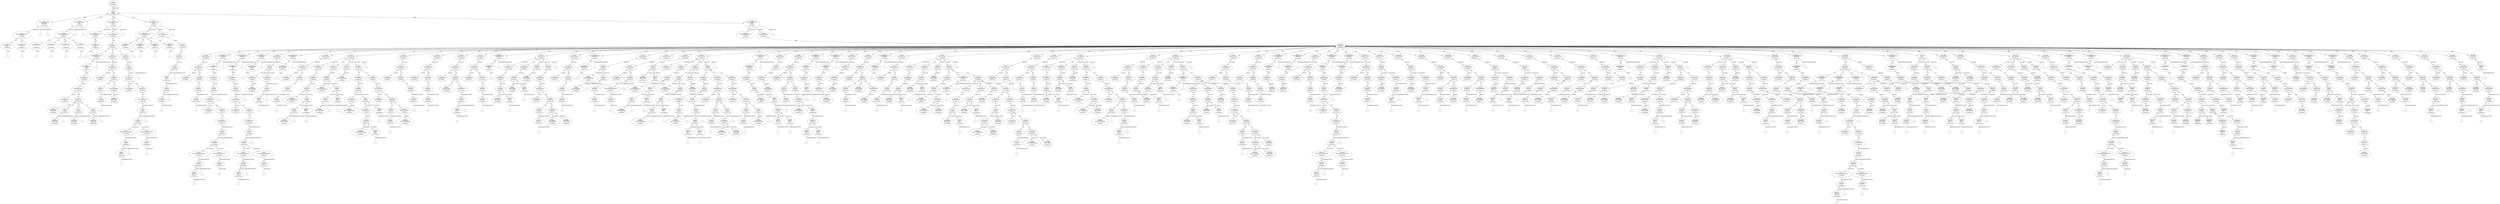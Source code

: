 digraph "G./pointer_example9_simplified.cpp.dot" {
"0x108825f08"[label="4:5\nSgInitializedName\narray\n1\n0x108825f08\n" ];
"0x108825f08" -> "0x108825f08__initptr__null"[label="initptr" dir=none ];
"0x108825f08__initptr__null"[label="" shape=diamond ];
"0x108826030"[label="6:7\nSgInitializedName\nsize\n1\n0x108826030\n" ];
"0x108826030" -> "0x108826030__initptr__null"[label="initptr" dir=none ];
"0x108826030__initptr__null"[label="" shape=diamond ];
"0x107b000e0"[label="3:8\nSgFunctionParameterList\n!isForward\n2\n0x107b000e0\n" ];
"0x107b000e0" -> "0x108825f08"[label="*[0]" dir=both ];
"0x107b000e0" -> "0x108826030"[label="*[1]" dir=both ];
"0x107a5a4a0"[label="2:9\nSgFunctionDeclaration\nprint_array\nisForward\n3\n0x107a5a4a0\n" ];
"0x107a5a4a0" -> "0x107b000e0"[label="parameterList" dir=both ];
"0x107a5a4a0" -> "0x107a5a4a0__decoratorList__null"[label="decoratorList" dir=none ];
"0x107a5a4a0__decoratorList__null"[label="" shape=diamond ];
"0x107a5a4a0" -> "0x107a5a4a0__definition__null"[label="definition" dir=none ];
"0x107a5a4a0__definition__null"[label="" shape=diamond ];
"0x108826158"[label="12:13\nSgInitializedName\n\n1\n0x108826158\n" ];
"0x108826158" -> "0x108826158__initptr__null"[label="initptr" dir=none ];
"0x108826158__initptr__null"[label="" shape=diamond ];
"0x108826280"[label="14:15\nSgInitializedName\n\n1\n0x108826280\n" ];
"0x108826280" -> "0x108826280__initptr__null"[label="initptr" dir=none ];
"0x108826280__initptr__null"[label="" shape=diamond ];
"0x1088263a8"[label="16:17\nSgInitializedName\n\n1\n0x1088263a8\n" ];
"0x1088263a8" -> "0x1088263a8__initptr__null"[label="initptr" dir=none ];
"0x1088263a8__initptr__null"[label="" shape=diamond ];
"0x1088264d0"[label="18:19\nSgInitializedName\n\n1\n0x1088264d0\n" ];
"0x1088264d0" -> "0x1088264d0__initptr__null"[label="initptr" dir=none ];
"0x1088264d0__initptr__null"[label="" shape=diamond ];
"0x107b00310"[label="11:20\nSgFunctionParameterList\n!isForward\n4\n0x107b00310\n" ];
"0x107b00310" -> "0x108826158"[label="*[0]" dir=both ];
"0x107b00310" -> "0x108826280"[label="*[1]" dir=both ];
"0x107b00310" -> "0x1088263a8"[label="*[2]" dir=both ];
"0x107b00310" -> "0x1088264d0"[label="*[3]" dir=both ];
"0x107a5a830"[label="10:21\nSgFunctionDeclaration\nfn2\nisForward\n3\n0x107a5a830\n" ];
"0x107a5a830" -> "0x107b00310"[label="parameterList" dir=both ];
"0x107a5a830" -> "0x107a5a830__decoratorList__null"[label="decoratorList" dir=none ];
"0x107a5a830__decoratorList__null"[label="" shape=diamond ];
"0x107a5a830" -> "0x107a5a830__definition__null"[label="definition" dir=none ];
"0x107a5a830__definition__null"[label="" shape=diamond ];
"0x1088265f8"[label="24:25\nSgInitializedName\ninput\n1\n0x1088265f8\n" ];
"0x1088265f8" -> "0x1088265f8__initptr__null"[label="initptr" dir=none ];
"0x1088265f8__initptr__null"[label="" shape=diamond ];
"0x107b00540"[label="23:26\nSgFunctionParameterList\n!isForward\n1\n0x107b00540\n" ];
"0x107b00540" -> "0x1088265f8"[label="*[0]" dir=both ];
"0x10870fc70"[label="33:34\nSgFunctionRefExp\n0\n0x10870fc70\n" ];
"0x10858a950"[label="36:37\nSgVarRefExp\n name = input\n0\n0x10858a950\n" ];
"0x10858a9b8"[label="39:40\nSgVarRefExp\n name = input\n0\n0x10858a9b8\n" ];
"0x10860d9c0"[label="38:41\nSgCastExp\n2\n0x10860d9c0\n" ];
"0x10860d9c0" -> "0x10858a9b8"[label="operand_i" dir=both ];
"0x10860d9c0" -> "0x10860d9c0__originalExpressionTree__null"[label="originalExpressionTree" dir=none ];
"0x10860d9c0__originalExpressionTree__null"[label="" shape=diamond ];
"0x10858aa20"[label="43:44\nSgVarRefExp\n name = input\n0\n0x10858aa20\n" ];
"0x10860da38"[label="42:45\nSgCastExp\n2\n0x10860da38\n" ];
"0x10860da38" -> "0x10858aa20"[label="operand_i" dir=both ];
"0x10860da38" -> "0x10860da38__originalExpressionTree__null"[label="originalExpressionTree" dir=none ];
"0x10860da38__originalExpressionTree__null"[label="" shape=diamond ];
"0x10858aa88"[label="47:48\nSgVarRefExp\n name = input\n0\n0x10858aa88\n" ];
"0x10860dab0"[label="46:49\nSgCastExp\n2\n0x10860dab0\n" ];
"0x10860dab0" -> "0x10858aa88"[label="operand_i" dir=both ];
"0x10860dab0" -> "0x10860dab0__originalExpressionTree__null"[label="originalExpressionTree" dir=none ];
"0x10860dab0__originalExpressionTree__null"[label="" shape=diamond ];
"0x108744a68"[label="35:50\nSgExprListExp\n4\n0x108744a68\n" ];
"0x108744a68" -> "0x10858a950"[label="*[0]" dir=both ];
"0x108744a68" -> "0x10860d9c0"[label="*[1]" dir=both ];
"0x108744a68" -> "0x10860da38"[label="*[2]" dir=both ];
"0x108744a68" -> "0x10860dab0"[label="*[3]" dir=both ];
"0x10872b268"[label="32:51\nSgFunctionCallExp\n2\n0x10872b268\n" ];
"0x10872b268" -> "0x10870fc70"[label="function" dir=both ];
"0x10872b268" -> "0x108744a68"[label="args" dir=both ];
"0x10909e800"[label="31:52\nSgAssignInitializer\n1\n0x10909e800\n" ];
"0x10909e800" -> "0x10872b268"[label="operand_i" dir=both ];
"0x108826720"[label="30:53\nSgInitializedName\nnullptr\n1\n0x108826720\n" ];
"0x108826720" -> "0x10909e800"[label="initptr" dir=both ];
"0x107d745d0"[label="29:54\nSgVariableDeclaration\n!isForward\n2\n0x107d745d0\n" ];
"0x107d745d0" -> "0x107d745d0__baseTypeDefiningDeclaration__null"[label="baseTypeDefiningDeclaration" dir=none ];
"0x107d745d0__baseTypeDefiningDeclaration__null"[label="" shape=diamond ];
"0x107d745d0" -> "0x108826720"[label="*[1]" dir=both ];
"0x10870fce0"[label="57:58\nSgFunctionRefExp\n0\n0x10870fce0\n" ];
"0x109052268"[label="61:62\nSgStringVal\n1\n0x109052268\n" ];
"0x109052268" -> "0x109052268__originalExpressionTree__null"[label="originalExpressionTree" dir=none ];
"0x109052268__originalExpressionTree__null"[label="" shape=diamond ];
"0x109052200"[label="60:63\nSgStringVal\n1\n0x109052200\n" ];
"0x109052200" -> "0x109052268"[label="originalExpressionTree" dir=both ];
"0x10858aaf0"[label="65:66\nSgVarRefExp\n name = input\n0\n0x10858aaf0\n" ];
"0x1086dae68"[label="64:67\nSgPointerDerefExp\n1\n0x1086dae68\n" ];
"0x1086dae68" -> "0x10858aaf0"[label="operand_i" dir=both ];
"0x108744ad0"[label="59:68\nSgExprListExp\n2\n0x108744ad0\n" ];
"0x108744ad0" -> "0x109052200"[label="*[0]" dir=both ];
"0x108744ad0" -> "0x1086dae68"[label="*[1]" dir=both ];
"0x10872b2d0"[label="56:69\nSgFunctionCallExp\n2\n0x10872b2d0\n" ];
"0x10872b2d0" -> "0x10870fce0"[label="function" dir=both ];
"0x10872b2d0" -> "0x108744ad0"[label="args" dir=both ];
"0x108696658"[label="55:70\nSgExprStatement\n1\n0x108696658\n" ];
"0x108696658" -> "0x10872b2d0"[label="expression" dir=both ];
"0x10870fd50"[label="74:75\nSgFunctionRefExp\n0\n0x10870fd50\n" ];
"0x1085d8b40"[label="82:83\nSgIntVal\n value = 100\n1\n0x1085d8b40\n" ];
"0x1085d8b40" -> "0x1085d8b40__originalExpressionTree__null"[label="originalExpressionTree" dir=none ];
"0x1085d8b40__originalExpressionTree__null"[label="" shape=diamond ];
"0x10860dc18"[label="81:84\nSgCastExp\n2\n0x10860dc18\n" ];
"0x10860dc18" -> "0x1085d8b40"[label="operand_i" dir=both ];
"0x10860dc18" -> "0x10860dc18__originalExpressionTree__null"[label="originalExpressionTree" dir=none ];
"0x10860dc18__originalExpressionTree__null"[label="" shape=diamond ];
"0x1090c9a00"[label="80:85\nSgUnsignedLongLongIntVal\n1\n0x1090c9a00\n" ];
"0x1090c9a00" -> "0x10860dc18"[label="originalExpressionTree" dir=both ];
"0x1090e3200"[label="87:88\nSgSizeOfOp\n1\n0x1090e3200\n" ];
"0x1090e3200" -> "0x1090e3200__operand_expr__null"[label="operand_expr" dir=none ];
"0x1090e3200__operand_expr__null"[label="" shape=diamond ];
"0x1090c9a68"[label="86:89\nSgUnsignedLongLongIntVal\n1\n0x1090c9a68\n" ];
"0x1090c9a68" -> "0x1090e3200"[label="originalExpressionTree" dir=both ];
"0x1087aaae0"[label="79:90\nSgMultiplyOp\n2\n0x1087aaae0\n" ];
"0x1087aaae0" -> "0x1090c9a00"[label="lhs_operand_i" dir=both ];
"0x1087aaae0" -> "0x1090c9a68"[label="rhs_operand_i" dir=both ];
"0x10860dba0"[label="78:91\nSgCastExp\n2\n0x10860dba0\n" ];
"0x10860dba0" -> "0x1087aaae0"[label="operand_i" dir=both ];
"0x10860dba0" -> "0x10860dba0__originalExpressionTree__null"[label="originalExpressionTree" dir=none ];
"0x10860dba0__originalExpressionTree__null"[label="" shape=diamond ];
"0x10850a2b8"[label="77:92\nSgUnsignedLongVal\n1\n0x10850a2b8\n" ];
"0x10850a2b8" -> "0x10860dba0"[label="originalExpressionTree" dir=both ];
"0x108744b38"[label="76:93\nSgExprListExp\n1\n0x108744b38\n" ];
"0x108744b38" -> "0x10850a2b8"[label="*[0]" dir=both ];
"0x10872b338"[label="73:94\nSgFunctionCallExp\n2\n0x10872b338\n" ];
"0x10872b338" -> "0x10870fd50"[label="function" dir=both ];
"0x10872b338" -> "0x108744b38"[label="args" dir=both ];
"0x10860db28"[label="72:95\nSgCastExp\n2\n0x10860db28\n" ];
"0x10860db28" -> "0x10872b338"[label="operand_i" dir=both ];
"0x10860db28" -> "0x10860db28__originalExpressionTree__null"[label="originalExpressionTree" dir=none ];
"0x10860db28__originalExpressionTree__null"[label="" shape=diamond ];
"0x1086abfb8"[label="71:96\nSgReturnStmt\n1\n0x1086abfb8\n" ];
"0x1086abfb8" -> "0x10860db28"[label="expression" dir=both ];
"0x107eb2440"[label="28:97\nSgBasicBlock\n3\n0x107eb2440\n" ];
"0x107eb2440" -> "0x107d745d0"[label="*[0]" dir=both ];
"0x107eb2440" -> "0x108696658"[label="*[1]" dir=both ];
"0x107eb2440" -> "0x1086abfb8"[label="*[2]" dir=both ];
"0x107e694a0"[label="27:98\nSgFunctionDefinition\n1\n0x107e694a0\n" ];
"0x107e694a0" -> "0x107eb2440"[label="body" dir=both ];
"0x107a5abc0"[label="22:99\nSgFunctionDeclaration\nfn1\n!isForward\n3\n0x107a5abc0\n" ];
"0x107a5abc0" -> "0x107b00540"[label="parameterList" dir=both ];
"0x107a5abc0" -> "0x107a5abc0__decoratorList__null"[label="decoratorList" dir=none ];
"0x107a5abc0__decoratorList__null"[label="" shape=diamond ];
"0x107a5abc0" -> "0x107e694a0"[label="definition" dir=both ];
"0x108826848"[label="102:103\nSgInitializedName\ninput\n1\n0x108826848\n" ];
"0x108826848" -> "0x108826848__initptr__null"[label="initptr" dir=none ];
"0x108826848__initptr__null"[label="" shape=diamond ];
"0x108826970"[label="104:105\nSgInitializedName\ninput2\n1\n0x108826970\n" ];
"0x108826970" -> "0x108826970__initptr__null"[label="initptr" dir=none ];
"0x108826970__initptr__null"[label="" shape=diamond ];
"0x108826a98"[label="106:107\nSgInitializedName\ninput3\n1\n0x108826a98\n" ];
"0x108826a98" -> "0x108826a98__initptr__null"[label="initptr" dir=none ];
"0x108826a98__initptr__null"[label="" shape=diamond ];
"0x108826bc0"[label="108:109\nSgInitializedName\ninput4\n1\n0x108826bc0\n" ];
"0x108826bc0" -> "0x108826bc0__initptr__null"[label="initptr" dir=none ];
"0x108826bc0__initptr__null"[label="" shape=diamond ];
"0x107b00770"[label="101:110\nSgFunctionParameterList\n!isForward\n4\n0x107b00770\n" ];
"0x107b00770" -> "0x108826848"[label="*[0]" dir=both ];
"0x107b00770" -> "0x108826970"[label="*[1]" dir=both ];
"0x107b00770" -> "0x108826a98"[label="*[2]" dir=both ];
"0x107b00770" -> "0x108826bc0"[label="*[3]" dir=both ];
"0x1090fe800"[label="117:118\nSgLongIntVal\n1\n0x1090fe800\n" ];
"0x1090fe800" -> "0x1090fe800__originalExpressionTree__null"[label="originalExpressionTree" dir=none ];
"0x1090fe800__originalExpressionTree__null"[label="" shape=diamond ];
"0x10860dd08"[label="116:119\nSgCastExp\n2\n0x10860dd08\n" ];
"0x10860dd08" -> "0x1090fe800"[label="operand_i" dir=both ];
"0x10860dd08" -> "0x10860dd08__originalExpressionTree__null"[label="originalExpressionTree" dir=none ];
"0x10860dd08__originalExpressionTree__null"[label="" shape=diamond ];
"0x1085d8ba8"[label="115:120\nSgIntVal\n value = 0\n1\n0x1085d8ba8\n" ];
"0x1085d8ba8" -> "0x10860dd08"[label="originalExpressionTree" dir=both ];
"0x10860dc90"[label="114:121\nSgCastExp\n2\n0x10860dc90\n" ];
"0x10860dc90" -> "0x1085d8ba8"[label="operand_i" dir=both ];
"0x10860dc90" -> "0x10860dc90__originalExpressionTree__null"[label="originalExpressionTree" dir=none ];
"0x10860dc90__originalExpressionTree__null"[label="" shape=diamond ];
"0x1086ac010"[label="113:122\nSgReturnStmt\n1\n0x1086ac010\n" ];
"0x1086ac010" -> "0x10860dc90"[label="expression" dir=both ];
"0x107eb2550"[label="112:123\nSgBasicBlock\n1\n0x107eb2550\n" ];
"0x107eb2550" -> "0x1086ac010"[label="*[0]" dir=both ];
"0x107e695c8"[label="111:124\nSgFunctionDefinition\n1\n0x107e695c8\n" ];
"0x107e695c8" -> "0x107eb2550"[label="body" dir=both ];
"0x107a5af50"[label="100:125\nSgFunctionDeclaration\nfn2\n!isForward\n3\n0x107a5af50\n" ];
"0x107a5af50" -> "0x107b00770"[label="parameterList" dir=both ];
"0x107a5af50" -> "0x107a5af50__decoratorList__null"[label="decoratorList" dir=none ];
"0x107a5af50__decoratorList__null"[label="" shape=diamond ];
"0x107a5af50" -> "0x107e695c8"[label="definition" dir=both ];
"0x107b009a0"[label="127:128\nSgFunctionParameterList\n!isForward\n0\n0x107b009a0\n" ];
"0x10870fdc0"[label="133:134\nSgFunctionRefExp\n0\n0x10870fdc0\n" ];
"0x109052338"[label="137:138\nSgStringVal\n1\n0x109052338\n" ];
"0x109052338" -> "0x109052338__originalExpressionTree__null"[label="originalExpressionTree" dir=none ];
"0x109052338__originalExpressionTree__null"[label="" shape=diamond ];
"0x1090522d0"[label="136:139\nSgStringVal\n1\n0x1090522d0\n" ];
"0x1090522d0" -> "0x109052338"[label="originalExpressionTree" dir=both ];
"0x108744ba0"[label="135:140\nSgExprListExp\n1\n0x108744ba0\n" ];
"0x108744ba0" -> "0x1090522d0"[label="*[0]" dir=both ];
"0x10872b3a0"[label="132:141\nSgFunctionCallExp\n2\n0x10872b3a0\n" ];
"0x10872b3a0" -> "0x10870fdc0"[label="function" dir=both ];
"0x10872b3a0" -> "0x108744ba0"[label="args" dir=both ];
"0x1086966b0"[label="131:142\nSgExprStatement\n1\n0x1086966b0\n" ];
"0x1086966b0" -> "0x10872b3a0"[label="expression" dir=both ];
"0x10870fe30"[label="148:149\nSgFunctionRefExp\n0\n0x10870fe30\n" ];
"0x1085d8c10"[label="156:157\nSgIntVal\n value = 100\n1\n0x1085d8c10\n" ];
"0x1085d8c10" -> "0x1085d8c10__originalExpressionTree__null"[label="originalExpressionTree" dir=none ];
"0x1085d8c10__originalExpressionTree__null"[label="" shape=diamond ];
"0x10860de70"[label="155:158\nSgCastExp\n2\n0x10860de70\n" ];
"0x10860de70" -> "0x1085d8c10"[label="operand_i" dir=both ];
"0x10860de70" -> "0x10860de70__originalExpressionTree__null"[label="originalExpressionTree" dir=none ];
"0x10860de70__originalExpressionTree__null"[label="" shape=diamond ];
"0x1090c9ad0"[label="154:159\nSgUnsignedLongLongIntVal\n1\n0x1090c9ad0\n" ];
"0x1090c9ad0" -> "0x10860de70"[label="originalExpressionTree" dir=both ];
"0x1090e3270"[label="161:162\nSgSizeOfOp\n1\n0x1090e3270\n" ];
"0x1090e3270" -> "0x1090e3270__operand_expr__null"[label="operand_expr" dir=none ];
"0x1090e3270__operand_expr__null"[label="" shape=diamond ];
"0x1090c9b38"[label="160:163\nSgUnsignedLongLongIntVal\n1\n0x1090c9b38\n" ];
"0x1090c9b38" -> "0x1090e3270"[label="originalExpressionTree" dir=both ];
"0x1087aab50"[label="153:164\nSgMultiplyOp\n2\n0x1087aab50\n" ];
"0x1087aab50" -> "0x1090c9ad0"[label="lhs_operand_i" dir=both ];
"0x1087aab50" -> "0x1090c9b38"[label="rhs_operand_i" dir=both ];
"0x10860ddf8"[label="152:165\nSgCastExp\n2\n0x10860ddf8\n" ];
"0x10860ddf8" -> "0x1087aab50"[label="operand_i" dir=both ];
"0x10860ddf8" -> "0x10860ddf8__originalExpressionTree__null"[label="originalExpressionTree" dir=none ];
"0x10860ddf8__originalExpressionTree__null"[label="" shape=diamond ];
"0x10850a320"[label="151:166\nSgUnsignedLongVal\n1\n0x10850a320\n" ];
"0x10850a320" -> "0x10860ddf8"[label="originalExpressionTree" dir=both ];
"0x108744c08"[label="150:167\nSgExprListExp\n1\n0x108744c08\n" ];
"0x108744c08" -> "0x10850a320"[label="*[0]" dir=both ];
"0x10872b408"[label="147:168\nSgFunctionCallExp\n2\n0x10872b408\n" ];
"0x10872b408" -> "0x10870fe30"[label="function" dir=both ];
"0x10872b408" -> "0x108744c08"[label="args" dir=both ];
"0x10860dd80"[label="146:169\nSgCastExp\n2\n0x10860dd80\n" ];
"0x10860dd80" -> "0x10872b408"[label="operand_i" dir=both ];
"0x10860dd80" -> "0x10860dd80__originalExpressionTree__null"[label="originalExpressionTree" dir=none ];
"0x10860dd80__originalExpressionTree__null"[label="" shape=diamond ];
"0x10909e868"[label="145:170\nSgAssignInitializer\n1\n0x10909e868\n" ];
"0x10909e868" -> "0x10860dd80"[label="operand_i" dir=both ];
"0x108826ce8"[label="144:171\nSgInitializedName\nptr\n1\n0x108826ce8\n" ];
"0x108826ce8" -> "0x10909e868"[label="initptr" dir=both ];
"0x107d74848"[label="143:172\nSgVariableDeclaration\n!isForward\n2\n0x107d74848\n" ];
"0x107d74848" -> "0x107d74848__baseTypeDefiningDeclaration__null"[label="baseTypeDefiningDeclaration" dir=none ];
"0x107d74848__baseTypeDefiningDeclaration__null"[label="" shape=diamond ];
"0x107d74848" -> "0x108826ce8"[label="*[1]" dir=both ];
"0x10870fea0"[label="178:179\nSgFunctionRefExp\n0\n0x10870fea0\n" ];
"0x1085d8c78"[label="186:187\nSgIntVal\n value = 10\n1\n0x1085d8c78\n" ];
"0x1085d8c78" -> "0x1085d8c78__originalExpressionTree__null"[label="originalExpressionTree" dir=none ];
"0x1085d8c78__originalExpressionTree__null"[label="" shape=diamond ];
"0x10860dfd8"[label="185:188\nSgCastExp\n2\n0x10860dfd8\n" ];
"0x10860dfd8" -> "0x1085d8c78"[label="operand_i" dir=both ];
"0x10860dfd8" -> "0x10860dfd8__originalExpressionTree__null"[label="originalExpressionTree" dir=none ];
"0x10860dfd8__originalExpressionTree__null"[label="" shape=diamond ];
"0x1090c9ba0"[label="184:189\nSgUnsignedLongLongIntVal\n1\n0x1090c9ba0\n" ];
"0x1090c9ba0" -> "0x10860dfd8"[label="originalExpressionTree" dir=both ];
"0x1090e32e0"[label="191:192\nSgSizeOfOp\n1\n0x1090e32e0\n" ];
"0x1090e32e0" -> "0x1090e32e0__operand_expr__null"[label="operand_expr" dir=none ];
"0x1090e32e0__operand_expr__null"[label="" shape=diamond ];
"0x1090c9c08"[label="190:193\nSgUnsignedLongLongIntVal\n1\n0x1090c9c08\n" ];
"0x1090c9c08" -> "0x1090e32e0"[label="originalExpressionTree" dir=both ];
"0x1087aabc0"[label="183:194\nSgMultiplyOp\n2\n0x1087aabc0\n" ];
"0x1087aabc0" -> "0x1090c9ba0"[label="lhs_operand_i" dir=both ];
"0x1087aabc0" -> "0x1090c9c08"[label="rhs_operand_i" dir=both ];
"0x10860df60"[label="182:195\nSgCastExp\n2\n0x10860df60\n" ];
"0x10860df60" -> "0x1087aabc0"[label="operand_i" dir=both ];
"0x10860df60" -> "0x10860df60__originalExpressionTree__null"[label="originalExpressionTree" dir=none ];
"0x10860df60__originalExpressionTree__null"[label="" shape=diamond ];
"0x10850a388"[label="181:196\nSgUnsignedLongVal\n1\n0x10850a388\n" ];
"0x10850a388" -> "0x10860df60"[label="originalExpressionTree" dir=both ];
"0x108744c70"[label="180:197\nSgExprListExp\n1\n0x108744c70\n" ];
"0x108744c70" -> "0x10850a388"[label="*[0]" dir=both ];
"0x10872b470"[label="177:198\nSgFunctionCallExp\n2\n0x10872b470\n" ];
"0x10872b470" -> "0x10870fea0"[label="function" dir=both ];
"0x10872b470" -> "0x108744c70"[label="args" dir=both ];
"0x10860dee8"[label="176:199\nSgCastExp\n2\n0x10860dee8\n" ];
"0x10860dee8" -> "0x10872b470"[label="operand_i" dir=both ];
"0x10860dee8" -> "0x10860dee8__originalExpressionTree__null"[label="originalExpressionTree" dir=none ];
"0x10860dee8__originalExpressionTree__null"[label="" shape=diamond ];
"0x10909e8d0"[label="175:200\nSgAssignInitializer\n1\n0x10909e8d0\n" ];
"0x10909e8d0" -> "0x10860dee8"[label="operand_i" dir=both ];
"0x108826e10"[label="174:201\nSgInitializedName\nptr2\n1\n0x108826e10\n" ];
"0x108826e10" -> "0x10909e8d0"[label="initptr" dir=both ];
"0x107d74ac0"[label="173:202\nSgVariableDeclaration\n!isForward\n2\n0x107d74ac0\n" ];
"0x107d74ac0" -> "0x107d74ac0__baseTypeDefiningDeclaration__null"[label="baseTypeDefiningDeclaration" dir=none ];
"0x107d74ac0__baseTypeDefiningDeclaration__null"[label="" shape=diamond ];
"0x107d74ac0" -> "0x108826e10"[label="*[1]" dir=both ];
"0x108826f38"[label="204:205\nSgInitializedName\nint_array1\n1\n0x108826f38\n" ];
"0x108826f38" -> "0x108826f38__initptr__null"[label="initptr" dir=none ];
"0x108826f38__initptr__null"[label="" shape=diamond ];
"0x107d74d38"[label="203:206\nSgVariableDeclaration\n!isForward\n2\n0x107d74d38\n" ];
"0x107d74d38" -> "0x107d74d38__baseTypeDefiningDeclaration__null"[label="baseTypeDefiningDeclaration" dir=none ];
"0x107d74d38__baseTypeDefiningDeclaration__null"[label="" shape=diamond ];
"0x107d74d38" -> "0x108826f38"[label="*[1]" dir=both ];
"0x10858ab58"[label="210:211\nSgVarRefExp\n name = int_array1\n0\n0x10858ab58\n" ];
"0x1086daed0"[label="209:212\nSgPointerDerefExp\n1\n0x1086daed0\n" ];
"0x1086daed0" -> "0x10858ab58"[label="operand_i" dir=both ];
"0x1085d8ce0"[label="215:216\nSgIntVal\n value = 29\n1\n0x1085d8ce0\n" ];
"0x1085d8ce0" -> "0x1085d8ce0__originalExpressionTree__null"[label="originalExpressionTree" dir=none ];
"0x1085d8ce0__originalExpressionTree__null"[label="" shape=diamond ];
"0x10860e050"[label="214:217\nSgCastExp\n2\n0x10860e050\n" ];
"0x10860e050" -> "0x1085d8ce0"[label="operand_i" dir=both ];
"0x10860e050" -> "0x10860e050__originalExpressionTree__null"[label="originalExpressionTree" dir=none ];
"0x10860e050__originalExpressionTree__null"[label="" shape=diamond ];
"0x109118000"[label="213:218\nSgUnsignedIntVal\n1\n0x109118000\n" ];
"0x109118000" -> "0x10860e050"[label="originalExpressionTree" dir=both ];
"0x1086f4670"[label="208:219\nSgAssignOp\n2\n0x1086f4670\n" ];
"0x1086f4670" -> "0x1086daed0"[label="lhs_operand_i" dir=both ];
"0x1086f4670" -> "0x109118000"[label="rhs_operand_i" dir=both ];
"0x108696708"[label="207:220\nSgExprStatement\n1\n0x108696708\n" ];
"0x108696708" -> "0x1086f4670"[label="expression" dir=both ];
"0x108827060"[label="222:223\nSgInitializedName\nint_array_index\n1\n0x108827060\n" ];
"0x108827060" -> "0x108827060__initptr__null"[label="initptr" dir=none ];
"0x108827060__initptr__null"[label="" shape=diamond ];
"0x107d74fb0"[label="221:224\nSgVariableDeclaration\n!isForward\n2\n0x107d74fb0\n" ];
"0x107d74fb0" -> "0x107d74fb0__baseTypeDefiningDeclaration__null"[label="baseTypeDefiningDeclaration" dir=none ];
"0x107d74fb0__baseTypeDefiningDeclaration__null"[label="" shape=diamond ];
"0x107d74fb0" -> "0x108827060"[label="*[1]" dir=both ];
"0x10870ff10"[label="227:228\nSgFunctionRefExp\n0\n0x10870ff10\n" ];
"0x109052408"[label="231:232\nSgStringVal\n1\n0x109052408\n" ];
"0x109052408" -> "0x109052408__originalExpressionTree__null"[label="originalExpressionTree" dir=none ];
"0x109052408__originalExpressionTree__null"[label="" shape=diamond ];
"0x1090523a0"[label="230:233\nSgStringVal\n1\n0x1090523a0\n" ];
"0x1090523a0" -> "0x109052408"[label="originalExpressionTree" dir=both ];
"0x108744cd8"[label="229:234\nSgExprListExp\n1\n0x108744cd8\n" ];
"0x108744cd8" -> "0x1090523a0"[label="*[0]" dir=both ];
"0x10872b4d8"[label="226:235\nSgFunctionCallExp\n2\n0x10872b4d8\n" ];
"0x10872b4d8" -> "0x10870ff10"[label="function" dir=both ];
"0x10872b4d8" -> "0x108744cd8"[label="args" dir=both ];
"0x108696760"[label="225:236\nSgExprStatement\n1\n0x108696760\n" ];
"0x108696760" -> "0x10872b4d8"[label="expression" dir=both ];
"0x10858abc0"[label="241:242\nSgVarRefExp\n name = int_array_index\n0\n0x10858abc0\n" ];
"0x10858ac28"[label="245:246\nSgVarRefExp\n name = int_array1\n0\n0x10858ac28\n" ];
"0x10860e0c8"[label="244:247\nSgCastExp\n2\n0x10860e0c8\n" ];
"0x10860e0c8" -> "0x10858ac28"[label="operand_i" dir=both ];
"0x10860e0c8" -> "0x10860e0c8__originalExpressionTree__null"[label="originalExpressionTree" dir=none ];
"0x10860e0c8__originalExpressionTree__null"[label="" shape=diamond ];
"0x1085d8d48"[label="248:249\nSgIntVal\n value = 1\n1\n0x1085d8d48\n" ];
"0x1085d8d48" -> "0x1085d8d48__originalExpressionTree__null"[label="originalExpressionTree" dir=none ];
"0x1085d8d48__originalExpressionTree__null"[label="" shape=diamond ];
"0x10914b000"[label="243:250\nSgAddOp\n2\n0x10914b000\n" ];
"0x10914b000" -> "0x10860e0c8"[label="lhs_operand_i" dir=both ];
"0x10914b000" -> "0x1085d8d48"[label="rhs_operand_i" dir=both ];
"0x1086f46e0"[label="240:251\nSgAssignOp\n2\n0x1086f46e0\n" ];
"0x1086f46e0" -> "0x10858abc0"[label="lhs_operand_i" dir=both ];
"0x1086f46e0" -> "0x10914b000"[label="rhs_operand_i" dir=both ];
"0x1086967b8"[label="239:252\nSgExprStatement\n1\n0x1086967b8\n" ];
"0x1086967b8" -> "0x1086f46e0"[label="expression" dir=both ];
"0x109131800"[label="238:253\nSgForInitStatement\n1\n0x109131800\n" ];
"0x109131800" -> "0x1086967b8"[label="*[0]" dir=both ];
"0x10858ac90"[label="256:257\nSgVarRefExp\n name = int_array_index\n0\n0x10858ac90\n" ];
"0x10858acf8"[label="260:261\nSgVarRefExp\n name = int_array1\n0\n0x10858acf8\n" ];
"0x10860e140"[label="259:262\nSgCastExp\n2\n0x10860e140\n" ];
"0x10860e140" -> "0x10858acf8"[label="operand_i" dir=both ];
"0x10860e140" -> "0x10860e140__originalExpressionTree__null"[label="originalExpressionTree" dir=none ];
"0x10860e140__originalExpressionTree__null"[label="" shape=diamond ];
"0x1085d8db0"[label="263:264\nSgIntVal\n value = 29\n1\n0x1085d8db0\n" ];
"0x1085d8db0" -> "0x1085d8db0__originalExpressionTree__null"[label="originalExpressionTree" dir=none ];
"0x1085d8db0__originalExpressionTree__null"[label="" shape=diamond ];
"0x10914b070"[label="258:265\nSgAddOp\n2\n0x10914b070\n" ];
"0x10914b070" -> "0x10860e140"[label="lhs_operand_i" dir=both ];
"0x10914b070" -> "0x1085d8db0"[label="rhs_operand_i" dir=both ];
"0x109166600"[label="255:266\nSgLessThanOp\n2\n0x109166600\n" ];
"0x109166600" -> "0x10858ac90"[label="lhs_operand_i" dir=both ];
"0x109166600" -> "0x10914b070"[label="rhs_operand_i" dir=both ];
"0x108696810"[label="254:267\nSgExprStatement\n1\n0x108696810\n" ];
"0x108696810" -> "0x109166600"[label="expression" dir=both ];
"0x10858ad60"[label="269:270\nSgVarRefExp\n name = int_array_index\n0\n0x10858ad60\n" ];
"0x1086c1668"[label="268:271\nSgPlusPlusOp\n1\n0x1086c1668\n" ];
"0x1086c1668" -> "0x10858ad60"[label="operand_i" dir=both ];
"0x10858adc8"[label="276:277\nSgVarRefExp\n name = int_array_index\n0\n0x10858adc8\n" ];
"0x1086daf38"[label="275:278\nSgPointerDerefExp\n1\n0x1086daf38\n" ];
"0x1086daf38" -> "0x10858adc8"[label="operand_i" dir=both ];
"0x10858ae30"[label="282:283\nSgVarRefExp\n name = int_array_index\n0\n0x10858ae30\n" ];
"0x1085d8e18"[label="284:285\nSgIntVal\n value = 1\n1\n0x1085d8e18\n" ];
"0x1085d8e18" -> "0x1085d8e18__originalExpressionTree__null"[label="originalExpressionTree" dir=none ];
"0x1085d8e18__originalExpressionTree__null"[label="" shape=diamond ];
"0x109181c00"[label="281:286\nSgSubtractOp\n2\n0x109181c00\n" ];
"0x109181c00" -> "0x10858ae30"[label="lhs_operand_i" dir=both ];
"0x109181c00" -> "0x1085d8e18"[label="rhs_operand_i" dir=both ];
"0x1086dafa0"[label="280:287\nSgPointerDerefExp\n1\n0x1086dafa0\n" ];
"0x1086dafa0" -> "0x109181c00"[label="operand_i" dir=both ];
"0x1085d8e80"[label="288:289\nSgIntVal\n value = 1\n1\n0x1085d8e80\n" ];
"0x1085d8e80" -> "0x1085d8e80__originalExpressionTree__null"[label="originalExpressionTree" dir=none ];
"0x1085d8e80__originalExpressionTree__null"[label="" shape=diamond ];
"0x10914b0e0"[label="279:290\nSgAddOp\n2\n0x10914b0e0\n" ];
"0x10914b0e0" -> "0x1086dafa0"[label="lhs_operand_i" dir=both ];
"0x10914b0e0" -> "0x1085d8e80"[label="rhs_operand_i" dir=both ];
"0x1086f4750"[label="274:291\nSgAssignOp\n2\n0x1086f4750\n" ];
"0x1086f4750" -> "0x1086daf38"[label="lhs_operand_i" dir=both ];
"0x1086f4750" -> "0x10914b0e0"[label="rhs_operand_i" dir=both ];
"0x108696868"[label="273:292\nSgExprStatement\n1\n0x108696868\n" ];
"0x108696868" -> "0x1086f4750"[label="expression" dir=both ];
"0x10870ff80"[label="295:296\nSgFunctionRefExp\n0\n0x10870ff80\n" ];
"0x1090524d8"[label="299:300\nSgStringVal\n1\n0x1090524d8\n" ];
"0x1090524d8" -> "0x1090524d8__originalExpressionTree__null"[label="originalExpressionTree" dir=none ];
"0x1090524d8__originalExpressionTree__null"[label="" shape=diamond ];
"0x109052470"[label="298:301\nSgStringVal\n1\n0x109052470\n" ];
"0x109052470" -> "0x1090524d8"[label="originalExpressionTree" dir=both ];
"0x10858ae98"[label="303:304\nSgVarRefExp\n name = int_array_index\n0\n0x10858ae98\n" ];
"0x1086db008"[label="302:305\nSgPointerDerefExp\n1\n0x1086db008\n" ];
"0x1086db008" -> "0x10858ae98"[label="operand_i" dir=both ];
"0x108744d40"[label="297:306\nSgExprListExp\n2\n0x108744d40\n" ];
"0x108744d40" -> "0x109052470"[label="*[0]" dir=both ];
"0x108744d40" -> "0x1086db008"[label="*[1]" dir=both ];
"0x10872b540"[label="294:307\nSgFunctionCallExp\n2\n0x10872b540\n" ];
"0x10872b540" -> "0x10870ff80"[label="function" dir=both ];
"0x10872b540" -> "0x108744d40"[label="args" dir=both ];
"0x1086968c0"[label="293:308\nSgExprStatement\n1\n0x1086968c0\n" ];
"0x1086968c0" -> "0x10872b540"[label="expression" dir=both ];
"0x107eb2770"[label="272:309\nSgBasicBlock\n2\n0x107eb2770\n" ];
"0x107eb2770" -> "0x108696868"[label="*[0]" dir=both ];
"0x107eb2770" -> "0x1086968c0"[label="*[1]" dir=both ];
"0x1088de000"[label="237:310\nSgForStatement\n5\n0x1088de000\n" ];
"0x1088de000" -> "0x109131800"[label="for_init_stmt" dir=both ];
"0x1088de000" -> "0x108696810"[label="test" dir=both ];
"0x1088de000" -> "0x1086c1668"[label="increment" dir=both ];
"0x1088de000" -> "0x107eb2770"[label="loop_body" dir=both ];
"0x1088de000" -> "0x1088de000__else_body__null"[label="else_body" dir=none ];
"0x1088de000__else_body__null"[label="" shape=diamond ];
"0x10870fff0"[label="313:314\nSgFunctionRefExp\n0\n0x10870fff0\n" ];
"0x1090525a8"[label="317:318\nSgStringVal\n1\n0x1090525a8\n" ];
"0x1090525a8" -> "0x1090525a8__originalExpressionTree__null"[label="originalExpressionTree" dir=none ];
"0x1090525a8__originalExpressionTree__null"[label="" shape=diamond ];
"0x109052540"[label="316:319\nSgStringVal\n1\n0x109052540\n" ];
"0x109052540" -> "0x1090525a8"[label="originalExpressionTree" dir=both ];
"0x108744da8"[label="315:320\nSgExprListExp\n1\n0x108744da8\n" ];
"0x108744da8" -> "0x109052540"[label="*[0]" dir=both ];
"0x10872b5a8"[label="312:321\nSgFunctionCallExp\n2\n0x10872b5a8\n" ];
"0x10872b5a8" -> "0x10870fff0"[label="function" dir=both ];
"0x10872b5a8" -> "0x108744da8"[label="args" dir=both ];
"0x108696918"[label="311:322\nSgExprStatement\n1\n0x108696918\n" ];
"0x108696918" -> "0x10872b5a8"[label="expression" dir=both ];
"0x108710060"[label="325:326\nSgFunctionRefExp\n0\n0x108710060\n" ];
"0x109052678"[label="329:330\nSgStringVal\n1\n0x109052678\n" ];
"0x109052678" -> "0x109052678__originalExpressionTree__null"[label="originalExpressionTree" dir=none ];
"0x109052678__originalExpressionTree__null"[label="" shape=diamond ];
"0x109052610"[label="328:331\nSgStringVal\n1\n0x109052610\n" ];
"0x109052610" -> "0x109052678"[label="originalExpressionTree" dir=both ];
"0x108744e10"[label="327:332\nSgExprListExp\n1\n0x108744e10\n" ];
"0x108744e10" -> "0x109052610"[label="*[0]" dir=both ];
"0x10872b610"[label="324:333\nSgFunctionCallExp\n2\n0x10872b610\n" ];
"0x10872b610" -> "0x108710060"[label="function" dir=both ];
"0x10872b610" -> "0x108744e10"[label="args" dir=both ];
"0x108696970"[label="323:334\nSgExprStatement\n1\n0x108696970\n" ];
"0x108696970" -> "0x10872b610"[label="expression" dir=both ];
"0x1087100d0"[label="337:338\nSgFunctionRefExp\n0\n0x1087100d0\n" ];
"0x10858af00"[label="340:341\nSgVarRefExp\n name = int_array1\n0\n0x10858af00\n" ];
"0x1085d8ee8"[label="344:345\nSgIntVal\n value = 29\n1\n0x1085d8ee8\n" ];
"0x1085d8ee8" -> "0x1085d8ee8__originalExpressionTree__null"[label="originalExpressionTree" dir=none ];
"0x1085d8ee8__originalExpressionTree__null"[label="" shape=diamond ];
"0x10860e1b8"[label="343:346\nSgCastExp\n2\n0x10860e1b8\n" ];
"0x10860e1b8" -> "0x1085d8ee8"[label="operand_i" dir=both ];
"0x10860e1b8" -> "0x10860e1b8__originalExpressionTree__null"[label="originalExpressionTree" dir=none ];
"0x10860e1b8__originalExpressionTree__null"[label="" shape=diamond ];
"0x109118068"[label="342:347\nSgUnsignedIntVal\n1\n0x109118068\n" ];
"0x109118068" -> "0x10860e1b8"[label="originalExpressionTree" dir=both ];
"0x108744e78"[label="339:348\nSgExprListExp\n2\n0x108744e78\n" ];
"0x108744e78" -> "0x10858af00"[label="*[0]" dir=both ];
"0x108744e78" -> "0x109118068"[label="*[1]" dir=both ];
"0x10872b678"[label="336:349\nSgFunctionCallExp\n2\n0x10872b678\n" ];
"0x10872b678" -> "0x1087100d0"[label="function" dir=both ];
"0x10872b678" -> "0x108744e78"[label="args" dir=both ];
"0x1086969c8"[label="335:350\nSgExprStatement\n1\n0x1086969c8\n" ];
"0x1086969c8" -> "0x10872b678"[label="expression" dir=both ];
"0x108710140"[label="353:354\nSgFunctionRefExp\n0\n0x108710140\n" ];
"0x109052748"[label="357:358\nSgStringVal\n1\n0x109052748\n" ];
"0x109052748" -> "0x109052748__originalExpressionTree__null"[label="originalExpressionTree" dir=none ];
"0x109052748__originalExpressionTree__null"[label="" shape=diamond ];
"0x1090526e0"[label="356:359\nSgStringVal\n1\n0x1090526e0\n" ];
"0x1090526e0" -> "0x109052748"[label="originalExpressionTree" dir=both ];
"0x108744ee0"[label="355:360\nSgExprListExp\n1\n0x108744ee0\n" ];
"0x108744ee0" -> "0x1090526e0"[label="*[0]" dir=both ];
"0x10872b6e0"[label="352:361\nSgFunctionCallExp\n2\n0x10872b6e0\n" ];
"0x10872b6e0" -> "0x108710140"[label="function" dir=both ];
"0x10872b6e0" -> "0x108744ee0"[label="args" dir=both ];
"0x108696a20"[label="351:362\nSgExprStatement\n1\n0x108696a20\n" ];
"0x108696a20" -> "0x10872b6e0"[label="expression" dir=both ];
"0x108827188"[label="364:365\nSgInitializedName\nindex2\n1\n0x108827188\n" ];
"0x108827188" -> "0x108827188__initptr__null"[label="initptr" dir=none ];
"0x108827188__initptr__null"[label="" shape=diamond ];
"0x107d75228"[label="363:366\nSgVariableDeclaration\n!isForward\n2\n0x107d75228\n" ];
"0x107d75228" -> "0x107d75228__baseTypeDefiningDeclaration__null"[label="baseTypeDefiningDeclaration" dir=none ];
"0x107d75228__baseTypeDefiningDeclaration__null"[label="" shape=diamond ];
"0x107d75228" -> "0x108827188"[label="*[1]" dir=both ];
"0x10858af68"[label="371:372\nSgVarRefExp\n name = index2\n0\n0x10858af68\n" ];
"0x1085d8f50"[label="373:374\nSgIntVal\n value = 0\n1\n0x1085d8f50\n" ];
"0x1085d8f50" -> "0x1085d8f50__originalExpressionTree__null"[label="originalExpressionTree" dir=none ];
"0x1085d8f50__originalExpressionTree__null"[label="" shape=diamond ];
"0x1086f47c0"[label="370:375\nSgAssignOp\n2\n0x1086f47c0\n" ];
"0x1086f47c0" -> "0x10858af68"[label="lhs_operand_i" dir=both ];
"0x1086f47c0" -> "0x1085d8f50"[label="rhs_operand_i" dir=both ];
"0x108696a78"[label="369:376\nSgExprStatement\n1\n0x108696a78\n" ];
"0x108696a78" -> "0x1086f47c0"[label="expression" dir=both ];
"0x109131868"[label="368:377\nSgForInitStatement\n1\n0x109131868\n" ];
"0x109131868" -> "0x108696a78"[label="*[0]" dir=both ];
"0x10858afd0"[label="380:381\nSgVarRefExp\n name = index2\n0\n0x10858afd0\n" ];
"0x1085d8fb8"[label="382:383\nSgIntVal\n value = 29\n1\n0x1085d8fb8\n" ];
"0x1085d8fb8" -> "0x1085d8fb8__originalExpressionTree__null"[label="originalExpressionTree" dir=none ];
"0x1085d8fb8__originalExpressionTree__null"[label="" shape=diamond ];
"0x109166670"[label="379:384\nSgLessThanOp\n2\n0x109166670\n" ];
"0x109166670" -> "0x10858afd0"[label="lhs_operand_i" dir=both ];
"0x109166670" -> "0x1085d8fb8"[label="rhs_operand_i" dir=both ];
"0x108696ad0"[label="378:385\nSgExprStatement\n1\n0x108696ad0\n" ];
"0x108696ad0" -> "0x109166670"[label="expression" dir=both ];
"0x10858b038"[label="387:388\nSgVarRefExp\n name = index2\n0\n0x10858b038\n" ];
"0x1086c16d0"[label="386:389\nSgPlusPlusOp\n1\n0x1086c16d0\n" ];
"0x1086c16d0" -> "0x10858b038"[label="operand_i" dir=both ];
"0x1087101b0"[label="393:394\nSgFunctionRefExp\n0\n0x1087101b0\n" ];
"0x109052818"[label="397:398\nSgStringVal\n1\n0x109052818\n" ];
"0x109052818" -> "0x109052818__originalExpressionTree__null"[label="originalExpressionTree" dir=none ];
"0x109052818__originalExpressionTree__null"[label="" shape=diamond ];
"0x1090527b0"[label="396:399\nSgStringVal\n1\n0x1090527b0\n" ];
"0x1090527b0" -> "0x109052818"[label="originalExpressionTree" dir=both ];
"0x10858b0a0"[label="401:402\nSgVarRefExp\n name = int_array1\n0\n0x10858b0a0\n" ];
"0x10858b108"[label="403:404\nSgVarRefExp\n name = index2\n0\n0x10858b108\n" ];
"0x10919d200"[label="400:405\nSgPntrArrRefExp\n2\n0x10919d200\n" ];
"0x10919d200" -> "0x10858b0a0"[label="lhs_operand_i" dir=both ];
"0x10919d200" -> "0x10858b108"[label="rhs_operand_i" dir=both ];
"0x108744f48"[label="395:406\nSgExprListExp\n2\n0x108744f48\n" ];
"0x108744f48" -> "0x1090527b0"[label="*[0]" dir=both ];
"0x108744f48" -> "0x10919d200"[label="*[1]" dir=both ];
"0x10872b748"[label="392:407\nSgFunctionCallExp\n2\n0x10872b748\n" ];
"0x10872b748" -> "0x1087101b0"[label="function" dir=both ];
"0x10872b748" -> "0x108744f48"[label="args" dir=both ];
"0x108696b28"[label="391:408\nSgExprStatement\n1\n0x108696b28\n" ];
"0x108696b28" -> "0x10872b748"[label="expression" dir=both ];
"0x107eb2880"[label="390:409\nSgBasicBlock\n1\n0x107eb2880\n" ];
"0x107eb2880" -> "0x108696b28"[label="*[0]" dir=both ];
"0x1088de120"[label="367:410\nSgForStatement\n5\n0x1088de120\n" ];
"0x1088de120" -> "0x109131868"[label="for_init_stmt" dir=both ];
"0x1088de120" -> "0x108696ad0"[label="test" dir=both ];
"0x1088de120" -> "0x1086c16d0"[label="increment" dir=both ];
"0x1088de120" -> "0x107eb2880"[label="loop_body" dir=both ];
"0x1088de120" -> "0x1088de120__else_body__null"[label="else_body" dir=none ];
"0x1088de120__else_body__null"[label="" shape=diamond ];
"0x108710220"[label="413:414\nSgFunctionRefExp\n0\n0x108710220\n" ];
"0x1090528e8"[label="417:418\nSgStringVal\n1\n0x1090528e8\n" ];
"0x1090528e8" -> "0x1090528e8__originalExpressionTree__null"[label="originalExpressionTree" dir=none ];
"0x1090528e8__originalExpressionTree__null"[label="" shape=diamond ];
"0x109052880"[label="416:419\nSgStringVal\n1\n0x109052880\n" ];
"0x109052880" -> "0x1090528e8"[label="originalExpressionTree" dir=both ];
"0x108744fb0"[label="415:420\nSgExprListExp\n1\n0x108744fb0\n" ];
"0x108744fb0" -> "0x109052880"[label="*[0]" dir=both ];
"0x10872b7b0"[label="412:421\nSgFunctionCallExp\n2\n0x10872b7b0\n" ];
"0x10872b7b0" -> "0x108710220"[label="function" dir=both ];
"0x10872b7b0" -> "0x108744fb0"[label="args" dir=both ];
"0x108696b80"[label="411:422\nSgExprStatement\n1\n0x108696b80\n" ];
"0x108696b80" -> "0x10872b7b0"[label="expression" dir=both ];
"0x1088272b0"[label="424:425\nSgInitializedName\nfloat_array2\n1\n0x1088272b0\n" ];
"0x1088272b0" -> "0x1088272b0__initptr__null"[label="initptr" dir=none ];
"0x1088272b0__initptr__null"[label="" shape=diamond ];
"0x107d754a0"[label="423:426\nSgVariableDeclaration\n!isForward\n2\n0x107d754a0\n" ];
"0x107d754a0" -> "0x107d754a0__baseTypeDefiningDeclaration__null"[label="baseTypeDefiningDeclaration" dir=none ];
"0x107d754a0__baseTypeDefiningDeclaration__null"[label="" shape=diamond ];
"0x107d754a0" -> "0x1088272b0"[label="*[1]" dir=both ];
"0x10858b170"[label="429:430\nSgVarRefExp\n name = int_array_index\n0\n0x10858b170\n" ];
"0x10858b1d8"[label="432:433\nSgVarRefExp\n name = float_array2\n0\n0x10858b1d8\n" ];
"0x10860e230"[label="431:434\nSgCastExp\n2\n0x10860e230\n" ];
"0x10860e230" -> "0x10858b1d8"[label="operand_i" dir=both ];
"0x10860e230" -> "0x10860e230__originalExpressionTree__null"[label="originalExpressionTree" dir=none ];
"0x10860e230__originalExpressionTree__null"[label="" shape=diamond ];
"0x1086f4830"[label="428:435\nSgAssignOp\n2\n0x1086f4830\n" ];
"0x1086f4830" -> "0x10858b170"[label="lhs_operand_i" dir=both ];
"0x1086f4830" -> "0x10860e230"[label="rhs_operand_i" dir=both ];
"0x108696bd8"[label="427:436\nSgExprStatement\n1\n0x108696bd8\n" ];
"0x108696bd8" -> "0x1086f4830"[label="expression" dir=both ];
"0x108710290"[label="439:440\nSgFunctionRefExp\n0\n0x108710290\n" ];
"0x1090529b8"[label="443:444\nSgStringVal\n1\n0x1090529b8\n" ];
"0x1090529b8" -> "0x1090529b8__originalExpressionTree__null"[label="originalExpressionTree" dir=none ];
"0x1090529b8__originalExpressionTree__null"[label="" shape=diamond ];
"0x109052950"[label="442:445\nSgStringVal\n1\n0x109052950\n" ];
"0x109052950" -> "0x1090529b8"[label="originalExpressionTree" dir=both ];
"0x1090e3350"[label="447:448\nSgSizeOfOp\n1\n0x1090e3350\n" ];
"0x1090e3350" -> "0x1090e3350__operand_expr__null"[label="operand_expr" dir=none ];
"0x1090e3350__operand_expr__null"[label="" shape=diamond ];
"0x1090c9c70"[label="446:449\nSgUnsignedLongLongIntVal\n1\n0x1090c9c70\n" ];
"0x1090c9c70" -> "0x1090e3350"[label="originalExpressionTree" dir=both ];
"0x108745018"[label="441:450\nSgExprListExp\n2\n0x108745018\n" ];
"0x108745018" -> "0x109052950"[label="*[0]" dir=both ];
"0x108745018" -> "0x1090c9c70"[label="*[1]" dir=both ];
"0x10872b818"[label="438:451\nSgFunctionCallExp\n2\n0x10872b818\n" ];
"0x10872b818" -> "0x108710290"[label="function" dir=both ];
"0x10872b818" -> "0x108745018"[label="args" dir=both ];
"0x108696c30"[label="437:452\nSgExprStatement\n1\n0x108696c30\n" ];
"0x108696c30" -> "0x10872b818"[label="expression" dir=both ];
"0x10858b240"[label="455:456\nSgVarRefExp\n name = index2\n0\n0x10858b240\n" ];
"0x1085d9020"[label="457:458\nSgIntVal\n value = 0\n1\n0x1085d9020\n" ];
"0x1085d9020" -> "0x1085d9020__originalExpressionTree__null"[label="originalExpressionTree" dir=none ];
"0x1085d9020__originalExpressionTree__null"[label="" shape=diamond ];
"0x1086f48a0"[label="454:459\nSgAssignOp\n2\n0x1086f48a0\n" ];
"0x1086f48a0" -> "0x10858b240"[label="lhs_operand_i" dir=both ];
"0x1086f48a0" -> "0x1085d9020"[label="rhs_operand_i" dir=both ];
"0x108696c88"[label="453:460\nSgExprStatement\n1\n0x108696c88\n" ];
"0x108696c88" -> "0x1086f48a0"[label="expression" dir=both ];
"0x1091318d0"[label="462:463\nSgForInitStatement\n0\n0x1091318d0\n" ];
"0x10858b2a8"[label="466:467\nSgVarRefExp\n name = int_array_index\n0\n0x10858b2a8\n" ];
"0x10858b310"[label="470:471\nSgVarRefExp\n name = float_array2\n0\n0x10858b310\n" ];
"0x10860e2a8"[label="469:472\nSgCastExp\n2\n0x10860e2a8\n" ];
"0x10860e2a8" -> "0x10858b310"[label="operand_i" dir=both ];
"0x10860e2a8" -> "0x10860e2a8__originalExpressionTree__null"[label="originalExpressionTree" dir=none ];
"0x10860e2a8__originalExpressionTree__null"[label="" shape=diamond ];
"0x1085d9088"[label="473:474\nSgIntVal\n value = 49\n1\n0x1085d9088\n" ];
"0x1085d9088" -> "0x1085d9088__originalExpressionTree__null"[label="originalExpressionTree" dir=none ];
"0x1085d9088__originalExpressionTree__null"[label="" shape=diamond ];
"0x10914b150"[label="468:475\nSgAddOp\n2\n0x10914b150\n" ];
"0x10914b150" -> "0x10860e2a8"[label="lhs_operand_i" dir=both ];
"0x10914b150" -> "0x1085d9088"[label="rhs_operand_i" dir=both ];
"0x1091666e0"[label="465:476\nSgLessThanOp\n2\n0x1091666e0\n" ];
"0x1091666e0" -> "0x10858b2a8"[label="lhs_operand_i" dir=both ];
"0x1091666e0" -> "0x10914b150"[label="rhs_operand_i" dir=both ];
"0x108696ce0"[label="464:477\nSgExprStatement\n1\n0x108696ce0\n" ];
"0x108696ce0" -> "0x1091666e0"[label="expression" dir=both ];
"0x10858b378"[label="480:481\nSgVarRefExp\n name = int_array_index\n0\n0x10858b378\n" ];
"0x10858b3e0"[label="485:486\nSgVarRefExp\n name = int_array_index\n0\n0x10858b3e0\n" ];
"0x10860e398"[label="484:487\nSgCastExp\n2\n0x10860e398\n" ];
"0x10860e398" -> "0x10858b3e0"[label="operand_i" dir=both ];
"0x10860e398" -> "0x10860e398__originalExpressionTree__null"[label="originalExpressionTree" dir=none ];
"0x10860e398__originalExpressionTree__null"[label="" shape=diamond ];
"0x1085d90f0"[label="488:489\nSgIntVal\n value = 1\n1\n0x1085d90f0\n" ];
"0x1085d90f0" -> "0x1085d90f0__originalExpressionTree__null"[label="originalExpressionTree" dir=none ];
"0x1085d90f0__originalExpressionTree__null"[label="" shape=diamond ];
"0x10914b1c0"[label="483:490\nSgAddOp\n2\n0x10914b1c0\n" ];
"0x10914b1c0" -> "0x10860e398"[label="lhs_operand_i" dir=both ];
"0x10914b1c0" -> "0x1085d90f0"[label="rhs_operand_i" dir=both ];
"0x10860e320"[label="482:491\nSgCastExp\n2\n0x10860e320\n" ];
"0x10860e320" -> "0x10914b1c0"[label="operand_i" dir=both ];
"0x10860e320" -> "0x10860e320__originalExpressionTree__null"[label="originalExpressionTree" dir=none ];
"0x10860e320__originalExpressionTree__null"[label="" shape=diamond ];
"0x1086f4910"[label="479:492\nSgAssignOp\n2\n0x1086f4910\n" ];
"0x1086f4910" -> "0x10858b378"[label="lhs_operand_i" dir=both ];
"0x1086f4910" -> "0x10860e320"[label="rhs_operand_i" dir=both ];
"0x10858b448"[label="494:495\nSgVarRefExp\n name = index2\n0\n0x10858b448\n" ];
"0x1086c1738"[label="493:496\nSgPlusPlusOp\n1\n0x1086c1738\n" ];
"0x1086c1738" -> "0x10858b448"[label="operand_i" dir=both ];
"0x1091b8800"[label="478:497\nSgCommaOpExp\n2\n0x1091b8800\n" ];
"0x1091b8800" -> "0x1086f4910"[label="lhs_operand_i" dir=both ];
"0x1091b8800" -> "0x1086c1738"[label="rhs_operand_i" dir=both ];
"0x10858b4b0"[label="503:504\nSgVarRefExp\n name = int_array_index\n0\n0x10858b4b0\n" ];
"0x10860e410"[label="502:505\nSgCastExp\n2\n0x10860e410\n" ];
"0x10860e410" -> "0x10858b4b0"[label="operand_i" dir=both ];
"0x10860e410" -> "0x10860e410__originalExpressionTree__null"[label="originalExpressionTree" dir=none ];
"0x10860e410__originalExpressionTree__null"[label="" shape=diamond ];
"0x1086db070"[label="501:506\nSgPointerDerefExp\n1\n0x1086db070\n" ];
"0x1086db070" -> "0x10860e410"[label="operand_i" dir=both ];
"0x1085d9158"[label="510:511\nSgIntVal\n value = 49\n1\n0x1085d9158\n" ];
"0x1085d9158" -> "0x1085d9158__originalExpressionTree__null"[label="originalExpressionTree" dir=none ];
"0x1085d9158__originalExpressionTree__null"[label="" shape=diamond ];
"0x1085d91c0"[label="512:513\nSgIntVal\n value = 1\n1\n0x1085d91c0\n" ];
"0x1085d91c0" -> "0x1085d91c0__originalExpressionTree__null"[label="originalExpressionTree" dir=none ];
"0x1085d91c0__originalExpressionTree__null"[label="" shape=diamond ];
"0x10914b230"[label="509:514\nSgAddOp\n2\n0x10914b230\n" ];
"0x10914b230" -> "0x1085d9158"[label="lhs_operand_i" dir=both ];
"0x10914b230" -> "0x1085d91c0"[label="rhs_operand_i" dir=both ];
"0x10860e488"[label="508:515\nSgCastExp\n2\n0x10860e488\n" ];
"0x10860e488" -> "0x10914b230"[label="operand_i" dir=both ];
"0x10860e488" -> "0x10860e488__originalExpressionTree__null"[label="originalExpressionTree" dir=none ];
"0x10860e488__originalExpressionTree__null"[label="" shape=diamond ];
"0x1091d3e00"[label="507:516\nSgFloatVal\n1\n0x1091d3e00\n" ];
"0x1091d3e00" -> "0x10860e488"[label="originalExpressionTree" dir=both ];
"0x1086f4980"[label="500:517\nSgAssignOp\n2\n0x1086f4980\n" ];
"0x1086f4980" -> "0x1086db070"[label="lhs_operand_i" dir=both ];
"0x1086f4980" -> "0x1091d3e00"[label="rhs_operand_i" dir=both ];
"0x108696d38"[label="499:518\nSgExprStatement\n1\n0x108696d38\n" ];
"0x108696d38" -> "0x1086f4980"[label="expression" dir=both ];
"0x108710300"[label="521:522\nSgFunctionRefExp\n0\n0x108710300\n" ];
"0x109052a88"[label="525:526\nSgStringVal\n1\n0x109052a88\n" ];
"0x109052a88" -> "0x109052a88__originalExpressionTree__null"[label="originalExpressionTree" dir=none ];
"0x109052a88__originalExpressionTree__null"[label="" shape=diamond ];
"0x109052a20"[label="524:527\nSgStringVal\n1\n0x109052a20\n" ];
"0x109052a20" -> "0x109052a88"[label="originalExpressionTree" dir=both ];
"0x10858b518"[label="530:531\nSgVarRefExp\n name = float_array2\n0\n0x10858b518\n" ];
"0x10858b580"[label="532:533\nSgVarRefExp\n name = index2\n0\n0x10858b580\n" ];
"0x10919d270"[label="529:534\nSgPntrArrRefExp\n2\n0x10919d270\n" ];
"0x10919d270" -> "0x10858b518"[label="lhs_operand_i" dir=both ];
"0x10919d270" -> "0x10858b580"[label="rhs_operand_i" dir=both ];
"0x10860e500"[label="528:535\nSgCastExp\n2\n0x10860e500\n" ];
"0x10860e500" -> "0x10919d270"[label="operand_i" dir=both ];
"0x10860e500" -> "0x10860e500__originalExpressionTree__null"[label="originalExpressionTree" dir=none ];
"0x10860e500__originalExpressionTree__null"[label="" shape=diamond ];
"0x108745080"[label="523:536\nSgExprListExp\n2\n0x108745080\n" ];
"0x108745080" -> "0x109052a20"[label="*[0]" dir=both ];
"0x108745080" -> "0x10860e500"[label="*[1]" dir=both ];
"0x10872b880"[label="520:537\nSgFunctionCallExp\n2\n0x10872b880\n" ];
"0x10872b880" -> "0x108710300"[label="function" dir=both ];
"0x10872b880" -> "0x108745080"[label="args" dir=both ];
"0x108696d90"[label="519:538\nSgExprStatement\n1\n0x108696d90\n" ];
"0x108696d90" -> "0x10872b880"[label="expression" dir=both ];
"0x108710370"[label="541:542\nSgFunctionRefExp\n0\n0x108710370\n" ];
"0x109052b58"[label="545:546\nSgStringVal\n1\n0x109052b58\n" ];
"0x109052b58" -> "0x109052b58__originalExpressionTree__null"[label="originalExpressionTree" dir=none ];
"0x109052b58__originalExpressionTree__null"[label="" shape=diamond ];
"0x109052af0"[label="544:547\nSgStringVal\n1\n0x109052af0\n" ];
"0x109052af0" -> "0x109052b58"[label="originalExpressionTree" dir=both ];
"0x10858b5e8"[label="549:550\nSgVarRefExp\n name = int_array_index\n0\n0x10858b5e8\n" ];
"0x10860e578"[label="548:551\nSgCastExp\n2\n0x10860e578\n" ];
"0x10860e578" -> "0x10858b5e8"[label="operand_i" dir=both ];
"0x10860e578" -> "0x10860e578__originalExpressionTree__null"[label="originalExpressionTree" dir=none ];
"0x10860e578__originalExpressionTree__null"[label="" shape=diamond ];
"0x1087450e8"[label="543:552\nSgExprListExp\n2\n0x1087450e8\n" ];
"0x1087450e8" -> "0x109052af0"[label="*[0]" dir=both ];
"0x1087450e8" -> "0x10860e578"[label="*[1]" dir=both ];
"0x10872b8e8"[label="540:553\nSgFunctionCallExp\n2\n0x10872b8e8\n" ];
"0x10872b8e8" -> "0x108710370"[label="function" dir=both ];
"0x10872b8e8" -> "0x1087450e8"[label="args" dir=both ];
"0x108696de8"[label="539:554\nSgExprStatement\n1\n0x108696de8\n" ];
"0x108696de8" -> "0x10872b8e8"[label="expression" dir=both ];
"0x107eb2990"[label="498:555\nSgBasicBlock\n3\n0x107eb2990\n" ];
"0x107eb2990" -> "0x108696d38"[label="*[0]" dir=both ];
"0x107eb2990" -> "0x108696d90"[label="*[1]" dir=both ];
"0x107eb2990" -> "0x108696de8"[label="*[2]" dir=both ];
"0x1088de240"[label="461:556\nSgForStatement\n5\n0x1088de240\n" ];
"0x1088de240" -> "0x1091318d0"[label="for_init_stmt" dir=both ];
"0x1088de240" -> "0x108696ce0"[label="test" dir=both ];
"0x1088de240" -> "0x1091b8800"[label="increment" dir=both ];
"0x1088de240" -> "0x107eb2990"[label="loop_body" dir=both ];
"0x1088de240" -> "0x1088de240__else_body__null"[label="else_body" dir=none ];
"0x1088de240__else_body__null"[label="" shape=diamond ];
"0x10858b650"[label="561:562\nSgVarRefExp\n name = float_array2\n0\n0x10858b650\n" ];
"0x1085d9290"[label="565:566\nSgIntVal\n value = 49\n1\n0x1085d9290\n" ];
"0x1085d9290" -> "0x1085d9290__originalExpressionTree__null"[label="originalExpressionTree" dir=none ];
"0x1085d9290__originalExpressionTree__null"[label="" shape=diamond ];
"0x1085d92f8"[label="567:568\nSgIntVal\n value = 1\n1\n0x1085d92f8\n" ];
"0x1085d92f8" -> "0x1085d92f8__originalExpressionTree__null"[label="originalExpressionTree" dir=none ];
"0x1085d92f8__originalExpressionTree__null"[label="" shape=diamond ];
"0x109181c70"[label="564:569\nSgSubtractOp\n2\n0x109181c70\n" ];
"0x109181c70" -> "0x1085d9290"[label="lhs_operand_i" dir=both ];
"0x109181c70" -> "0x1085d92f8"[label="rhs_operand_i" dir=both ];
"0x1085d9228"[label="563:570\nSgIntVal\n value = 48\n1\n0x1085d9228\n" ];
"0x1085d9228" -> "0x109181c70"[label="originalExpressionTree" dir=both ];
"0x10914b2a0"[label="560:571\nSgAddOp\n2\n0x10914b2a0\n" ];
"0x10914b2a0" -> "0x10858b650"[label="lhs_operand_i" dir=both ];
"0x10914b2a0" -> "0x1085d9228"[label="rhs_operand_i" dir=both ];
"0x10909e938"[label="559:572\nSgAssignInitializer\n1\n0x10909e938\n" ];
"0x10909e938" -> "0x10914b2a0"[label="operand_i" dir=both ];
"0x1088273d8"[label="558:573\nSgInitializedName\nfloat_index\n1\n0x1088273d8\n" ];
"0x1088273d8" -> "0x10909e938"[label="initptr" dir=both ];
"0x107d75718"[label="557:574\nSgVariableDeclaration\n!isForward\n2\n0x107d75718\n" ];
"0x107d75718" -> "0x107d75718__baseTypeDefiningDeclaration__null"[label="baseTypeDefiningDeclaration" dir=none ];
"0x107d75718__baseTypeDefiningDeclaration__null"[label="" shape=diamond ];
"0x107d75718" -> "0x1088273d8"[label="*[1]" dir=both ];
"0x10858b6b8"[label="578:579\nSgVarRefExp\n name = float_index\n0\n0x10858b6b8\n" ];
"0x1086db0d8"[label="577:580\nSgPointerDerefExp\n1\n0x1086db0d8\n" ];
"0x1086db0d8" -> "0x10858b6b8"[label="operand_i" dir=both ];
"0x1086c17a0"[label="576:581\nSgPlusPlusOp\n1\n0x1086c17a0\n" ];
"0x1086c17a0" -> "0x1086db0d8"[label="operand_i" dir=both ];
"0x108696e40"[label="575:582\nSgExprStatement\n1\n0x108696e40\n" ];
"0x108696e40" -> "0x1086c17a0"[label="expression" dir=both ];
"0x1087103e0"[label="585:586\nSgFunctionRefExp\n0\n0x1087103e0\n" ];
"0x109052c28"[label="589:590\nSgStringVal\n1\n0x109052c28\n" ];
"0x109052c28" -> "0x109052c28__originalExpressionTree__null"[label="originalExpressionTree" dir=none ];
"0x109052c28__originalExpressionTree__null"[label="" shape=diamond ];
"0x109052bc0"[label="588:591\nSgStringVal\n1\n0x109052bc0\n" ];
"0x109052bc0" -> "0x109052c28"[label="originalExpressionTree" dir=both ];
"0x10858b720"[label="594:595\nSgVarRefExp\n name = float_array2\n0\n0x10858b720\n" ];
"0x1085d93c8"[label="598:599\nSgIntVal\n value = 49\n1\n0x1085d93c8\n" ];
"0x1085d93c8" -> "0x1085d93c8__originalExpressionTree__null"[label="originalExpressionTree" dir=none ];
"0x1085d93c8__originalExpressionTree__null"[label="" shape=diamond ];
"0x1085d9430"[label="600:601\nSgIntVal\n value = 1\n1\n0x1085d9430\n" ];
"0x1085d9430" -> "0x1085d9430__originalExpressionTree__null"[label="originalExpressionTree" dir=none ];
"0x1085d9430__originalExpressionTree__null"[label="" shape=diamond ];
"0x109181ce0"[label="597:602\nSgSubtractOp\n2\n0x109181ce0\n" ];
"0x109181ce0" -> "0x1085d93c8"[label="lhs_operand_i" dir=both ];
"0x109181ce0" -> "0x1085d9430"[label="rhs_operand_i" dir=both ];
"0x1085d9360"[label="596:603\nSgIntVal\n value = 48\n1\n0x1085d9360\n" ];
"0x1085d9360" -> "0x109181ce0"[label="originalExpressionTree" dir=both ];
"0x10919d2e0"[label="593:604\nSgPntrArrRefExp\n2\n0x10919d2e0\n" ];
"0x10919d2e0" -> "0x10858b720"[label="lhs_operand_i" dir=both ];
"0x10919d2e0" -> "0x1085d9360"[label="rhs_operand_i" dir=both ];
"0x10860e5f0"[label="592:605\nSgCastExp\n2\n0x10860e5f0\n" ];
"0x10860e5f0" -> "0x10919d2e0"[label="operand_i" dir=both ];
"0x10860e5f0" -> "0x10860e5f0__originalExpressionTree__null"[label="originalExpressionTree" dir=none ];
"0x10860e5f0__originalExpressionTree__null"[label="" shape=diamond ];
"0x108745150"[label="587:606\nSgExprListExp\n2\n0x108745150\n" ];
"0x108745150" -> "0x109052bc0"[label="*[0]" dir=both ];
"0x108745150" -> "0x10860e5f0"[label="*[1]" dir=both ];
"0x10872b950"[label="584:607\nSgFunctionCallExp\n2\n0x10872b950\n" ];
"0x10872b950" -> "0x1087103e0"[label="function" dir=both ];
"0x10872b950" -> "0x108745150"[label="args" dir=both ];
"0x108696e98"[label="583:608\nSgExprStatement\n1\n0x108696e98\n" ];
"0x108696e98" -> "0x10872b950"[label="expression" dir=both ];
"0x1085d9498"[label="612:613\nSgIntVal\n value = 5\n1\n0x1085d9498\n" ];
"0x1085d9498" -> "0x1085d9498__originalExpressionTree__null"[label="originalExpressionTree" dir=none ];
"0x1085d9498__originalExpressionTree__null"[label="" shape=diamond ];
"0x10909e9a0"[label="611:614\nSgAssignInitializer\n1\n0x10909e9a0\n" ];
"0x10909e9a0" -> "0x1085d9498"[label="operand_i" dir=both ];
"0x108827500"[label="610:615\nSgInitializedName\nstack_var\n1\n0x108827500\n" ];
"0x108827500" -> "0x10909e9a0"[label="initptr" dir=both ];
"0x107d75990"[label="609:616\nSgVariableDeclaration\n!isForward\n2\n0x107d75990\n" ];
"0x107d75990" -> "0x107d75990__baseTypeDefiningDeclaration__null"[label="baseTypeDefiningDeclaration" dir=none ];
"0x107d75990__baseTypeDefiningDeclaration__null"[label="" shape=diamond ];
"0x107d75990" -> "0x108827500"[label="*[1]" dir=both ];
"0x10858b788"[label="621:622\nSgVarRefExp\n name = stack_var\n0\n0x10858b788\n" ];
"0x1091ed600"[label="620:623\nSgAddressOfOp\n1\n0x1091ed600\n" ];
"0x1091ed600" -> "0x10858b788"[label="operand_i" dir=both ];
"0x10909ea08"[label="619:624\nSgAssignInitializer\n1\n0x10909ea08\n" ];
"0x10909ea08" -> "0x1091ed600"[label="operand_i" dir=both ];
"0x108827628"[label="618:625\nSgInitializedName\nstack_ptr\n1\n0x108827628\n" ];
"0x108827628" -> "0x10909ea08"[label="initptr" dir=both ];
"0x107d75c08"[label="617:626\nSgVariableDeclaration\n!isForward\n2\n0x107d75c08\n" ];
"0x107d75c08" -> "0x107d75c08__baseTypeDefiningDeclaration__null"[label="baseTypeDefiningDeclaration" dir=none ];
"0x107d75c08__baseTypeDefiningDeclaration__null"[label="" shape=diamond ];
"0x107d75c08" -> "0x108827628"[label="*[1]" dir=both ];
"0x10858b7f0"[label="630:631\nSgVarRefExp\n name = stack_ptr\n0\n0x10858b7f0\n" ];
"0x1086db140"[label="629:632\nSgPointerDerefExp\n1\n0x1086db140\n" ];
"0x1086db140" -> "0x10858b7f0"[label="operand_i" dir=both ];
"0x1085bf068"[label="628:633\nSgMinusMinusOp\n1\n0x1085bf068\n" ];
"0x1085bf068" -> "0x1086db140"[label="operand_i" dir=both ];
"0x108696ef0"[label="627:634\nSgExprStatement\n1\n0x108696ef0\n" ];
"0x108696ef0" -> "0x1085bf068"[label="expression" dir=both ];
"0x108710450"[label="637:638\nSgFunctionRefExp\n0\n0x108710450\n" ];
"0x109052cf8"[label="641:642\nSgStringVal\n1\n0x109052cf8\n" ];
"0x109052cf8" -> "0x109052cf8__originalExpressionTree__null"[label="originalExpressionTree" dir=none ];
"0x109052cf8__originalExpressionTree__null"[label="" shape=diamond ];
"0x109052c90"[label="640:643\nSgStringVal\n1\n0x109052c90\n" ];
"0x109052c90" -> "0x109052cf8"[label="originalExpressionTree" dir=both ];
"0x10858b858"[label="644:645\nSgVarRefExp\n name = stack_var\n0\n0x10858b858\n" ];
"0x10858b8c0"[label="647:648\nSgVarRefExp\n name = stack_ptr\n0\n0x10858b8c0\n" ];
"0x1086db1a8"[label="646:649\nSgPointerDerefExp\n1\n0x1086db1a8\n" ];
"0x1086db1a8" -> "0x10858b8c0"[label="operand_i" dir=both ];
"0x1087451b8"[label="639:650\nSgExprListExp\n3\n0x1087451b8\n" ];
"0x1087451b8" -> "0x109052c90"[label="*[0]" dir=both ];
"0x1087451b8" -> "0x10858b858"[label="*[1]" dir=both ];
"0x1087451b8" -> "0x1086db1a8"[label="*[2]" dir=both ];
"0x10872b9b8"[label="636:651\nSgFunctionCallExp\n2\n0x10872b9b8\n" ];
"0x10872b9b8" -> "0x108710450"[label="function" dir=both ];
"0x10872b9b8" -> "0x1087451b8"[label="args" dir=both ];
"0x108696f48"[label="635:652\nSgExprStatement\n1\n0x108696f48\n" ];
"0x108696f48" -> "0x10872b9b8"[label="expression" dir=both ];
"0x108827750"[label="654:655\nSgInitializedName\nint_array_2d\n1\n0x108827750\n" ];
"0x108827750" -> "0x108827750__initptr__null"[label="initptr" dir=none ];
"0x108827750__initptr__null"[label="" shape=diamond ];
"0x107d75e80"[label="653:656\nSgVariableDeclaration\n!isForward\n2\n0x107d75e80\n" ];
"0x107d75e80" -> "0x107d75e80__baseTypeDefiningDeclaration__null"[label="baseTypeDefiningDeclaration" dir=none ];
"0x107d75e80__baseTypeDefiningDeclaration__null"[label="" shape=diamond ];
"0x107d75e80" -> "0x108827750"[label="*[1]" dir=both ];
"0x1087104c0"[label="659:660\nSgFunctionRefExp\n0\n0x1087104c0\n" ];
"0x109052dc8"[label="663:664\nSgStringVal\n1\n0x109052dc8\n" ];
"0x109052dc8" -> "0x109052dc8__originalExpressionTree__null"[label="originalExpressionTree" dir=none ];
"0x109052dc8__originalExpressionTree__null"[label="" shape=diamond ];
"0x109052d60"[label="662:665\nSgStringVal\n1\n0x109052d60\n" ];
"0x109052d60" -> "0x109052dc8"[label="originalExpressionTree" dir=both ];
"0x108745220"[label="661:666\nSgExprListExp\n1\n0x108745220\n" ];
"0x108745220" -> "0x109052d60"[label="*[0]" dir=both ];
"0x10872ba20"[label="658:667\nSgFunctionCallExp\n2\n0x10872ba20\n" ];
"0x10872ba20" -> "0x1087104c0"[label="function" dir=both ];
"0x10872ba20" -> "0x108745220"[label="args" dir=both ];
"0x108696fa0"[label="657:668\nSgExprStatement\n1\n0x108696fa0\n" ];
"0x108696fa0" -> "0x10872ba20"[label="expression" dir=both ];
"0x10858b928"[label="673:674\nSgVarRefExp\n name = index2\n0\n0x10858b928\n" ];
"0x1085d9500"[label="675:676\nSgIntVal\n value = 0\n1\n0x1085d9500\n" ];
"0x1085d9500" -> "0x1085d9500__originalExpressionTree__null"[label="originalExpressionTree" dir=none ];
"0x1085d9500__originalExpressionTree__null"[label="" shape=diamond ];
"0x1086f49f0"[label="672:677\nSgAssignOp\n2\n0x1086f49f0\n" ];
"0x1086f49f0" -> "0x10858b928"[label="lhs_operand_i" dir=both ];
"0x1086f49f0" -> "0x1085d9500"[label="rhs_operand_i" dir=both ];
"0x108696ff8"[label="671:678\nSgExprStatement\n1\n0x108696ff8\n" ];
"0x108696ff8" -> "0x1086f49f0"[label="expression" dir=both ];
"0x109131938"[label="670:679\nSgForInitStatement\n1\n0x109131938\n" ];
"0x109131938" -> "0x108696ff8"[label="*[0]" dir=both ];
"0x10858b990"[label="682:683\nSgVarRefExp\n name = index2\n0\n0x10858b990\n" ];
"0x1085d9568"[label="684:685\nSgIntVal\n value = 29\n1\n0x1085d9568\n" ];
"0x1085d9568" -> "0x1085d9568__originalExpressionTree__null"[label="originalExpressionTree" dir=none ];
"0x1085d9568__originalExpressionTree__null"[label="" shape=diamond ];
"0x109166750"[label="681:686\nSgLessThanOp\n2\n0x109166750\n" ];
"0x109166750" -> "0x10858b990"[label="lhs_operand_i" dir=both ];
"0x109166750" -> "0x1085d9568"[label="rhs_operand_i" dir=both ];
"0x108697050"[label="680:687\nSgExprStatement\n1\n0x108697050\n" ];
"0x108697050" -> "0x109166750"[label="expression" dir=both ];
"0x10858b9f8"[label="689:690\nSgVarRefExp\n name = index2\n0\n0x10858b9f8\n" ];
"0x1086c1808"[label="688:691\nSgPlusPlusOp\n1\n0x1086c1808\n" ];
"0x1086c1808" -> "0x10858b9f8"[label="operand_i" dir=both ];
"0x10858ba60"[label="695:696\nSgVarRefExp\n name = int_array_index\n0\n0x10858ba60\n" ];
"0x10858bac8"[label="698:699\nSgVarRefExp\n name = int_array_2d\n0\n0x10858bac8\n" ];
"0x10858bb30"[label="700:701\nSgVarRefExp\n name = index2\n0\n0x10858bb30\n" ];
"0x10919d350"[label="697:702\nSgPntrArrRefExp\n2\n0x10919d350\n" ];
"0x10919d350" -> "0x10858bac8"[label="lhs_operand_i" dir=both ];
"0x10919d350" -> "0x10858bb30"[label="rhs_operand_i" dir=both ];
"0x1086f4a60"[label="694:703\nSgAssignOp\n2\n0x1086f4a60\n" ];
"0x1086f4a60" -> "0x10858ba60"[label="lhs_operand_i" dir=both ];
"0x1086f4a60" -> "0x10919d350"[label="rhs_operand_i" dir=both ];
"0x1086970a8"[label="693:704\nSgExprStatement\n1\n0x1086970a8\n" ];
"0x1086970a8" -> "0x1086f4a60"[label="expression" dir=both ];
"0x108827878"[label="706:707\nSgInitializedName\nindex3\n1\n0x108827878\n" ];
"0x108827878" -> "0x108827878__initptr__null"[label="initptr" dir=none ];
"0x108827878__initptr__null"[label="" shape=diamond ];
"0x107d760f8"[label="705:708\nSgVariableDeclaration\n!isForward\n2\n0x107d760f8\n" ];
"0x107d760f8" -> "0x107d760f8__baseTypeDefiningDeclaration__null"[label="baseTypeDefiningDeclaration" dir=none ];
"0x107d760f8__baseTypeDefiningDeclaration__null"[label="" shape=diamond ];
"0x107d760f8" -> "0x108827878"[label="*[1]" dir=both ];
"0x10858bb98"[label="713:714\nSgVarRefExp\n name = index3\n0\n0x10858bb98\n" ];
"0x1085d95d0"[label="715:716\nSgIntVal\n value = 0\n1\n0x1085d95d0\n" ];
"0x1085d95d0" -> "0x1085d95d0__originalExpressionTree__null"[label="originalExpressionTree" dir=none ];
"0x1085d95d0__originalExpressionTree__null"[label="" shape=diamond ];
"0x1086f4ad0"[label="712:717\nSgAssignOp\n2\n0x1086f4ad0\n" ];
"0x1086f4ad0" -> "0x10858bb98"[label="lhs_operand_i" dir=both ];
"0x1086f4ad0" -> "0x1085d95d0"[label="rhs_operand_i" dir=both ];
"0x108697100"[label="711:718\nSgExprStatement\n1\n0x108697100\n" ];
"0x108697100" -> "0x1086f4ad0"[label="expression" dir=both ];
"0x1091319a0"[label="710:719\nSgForInitStatement\n1\n0x1091319a0\n" ];
"0x1091319a0" -> "0x108697100"[label="*[0]" dir=both ];
"0x10858bc00"[label="722:723\nSgVarRefExp\n name = index3\n0\n0x10858bc00\n" ];
"0x1085d9638"[label="724:725\nSgIntVal\n value = 49\n1\n0x1085d9638\n" ];
"0x1085d9638" -> "0x1085d9638__originalExpressionTree__null"[label="originalExpressionTree" dir=none ];
"0x1085d9638__originalExpressionTree__null"[label="" shape=diamond ];
"0x1091667c0"[label="721:726\nSgLessThanOp\n2\n0x1091667c0\n" ];
"0x1091667c0" -> "0x10858bc00"[label="lhs_operand_i" dir=both ];
"0x1091667c0" -> "0x1085d9638"[label="rhs_operand_i" dir=both ];
"0x108697158"[label="720:727\nSgExprStatement\n1\n0x108697158\n" ];
"0x108697158" -> "0x1091667c0"[label="expression" dir=both ];
"0x10858bc68"[label="729:730\nSgVarRefExp\n name = index3\n0\n0x10858bc68\n" ];
"0x1086c1870"[label="728:731\nSgPlusPlusOp\n1\n0x1086c1870\n" ];
"0x1086c1870" -> "0x10858bc68"[label="operand_i" dir=both ];
"0x10858bcd0"[label="736:737\nSgVarRefExp\n name = int_array_index\n0\n0x10858bcd0\n" ];
"0x10858bd38"[label="738:739\nSgVarRefExp\n name = index3\n0\n0x10858bd38\n" ];
"0x10919d3c0"[label="735:740\nSgPntrArrRefExp\n2\n0x10919d3c0\n" ];
"0x10919d3c0" -> "0x10858bcd0"[label="lhs_operand_i" dir=both ];
"0x10919d3c0" -> "0x10858bd38"[label="rhs_operand_i" dir=both ];
"0x10858bda0"[label="741:742\nSgVarRefExp\n name = index3\n0\n0x10858bda0\n" ];
"0x1086f4b40"[label="734:743\nSgAssignOp\n2\n0x1086f4b40\n" ];
"0x1086f4b40" -> "0x10919d3c0"[label="lhs_operand_i" dir=both ];
"0x1086f4b40" -> "0x10858bda0"[label="rhs_operand_i" dir=both ];
"0x1086971b0"[label="733:744\nSgExprStatement\n1\n0x1086971b0\n" ];
"0x1086971b0" -> "0x1086f4b40"[label="expression" dir=both ];
"0x108710530"[label="747:748\nSgFunctionRefExp\n0\n0x108710530\n" ];
"0x109052e98"[label="751:752\nSgStringVal\n1\n0x109052e98\n" ];
"0x109052e98" -> "0x109052e98__originalExpressionTree__null"[label="originalExpressionTree" dir=none ];
"0x109052e98__originalExpressionTree__null"[label="" shape=diamond ];
"0x109052e30"[label="750:753\nSgStringVal\n1\n0x109052e30\n" ];
"0x109052e30" -> "0x109052e98"[label="originalExpressionTree" dir=both ];
"0x10858be08"[label="755:756\nSgVarRefExp\n name = int_array_index\n0\n0x10858be08\n" ];
"0x10858be70"[label="757:758\nSgVarRefExp\n name = index3\n0\n0x10858be70\n" ];
"0x10919d430"[label="754:759\nSgPntrArrRefExp\n2\n0x10919d430\n" ];
"0x10919d430" -> "0x10858be08"[label="lhs_operand_i" dir=both ];
"0x10919d430" -> "0x10858be70"[label="rhs_operand_i" dir=both ];
"0x108745288"[label="749:760\nSgExprListExp\n2\n0x108745288\n" ];
"0x108745288" -> "0x109052e30"[label="*[0]" dir=both ];
"0x108745288" -> "0x10919d430"[label="*[1]" dir=both ];
"0x10872ba88"[label="746:761\nSgFunctionCallExp\n2\n0x10872ba88\n" ];
"0x10872ba88" -> "0x108710530"[label="function" dir=both ];
"0x10872ba88" -> "0x108745288"[label="args" dir=both ];
"0x108697208"[label="745:762\nSgExprStatement\n1\n0x108697208\n" ];
"0x108697208" -> "0x10872ba88"[label="expression" dir=both ];
"0x107eb2bb0"[label="732:763\nSgBasicBlock\n2\n0x107eb2bb0\n" ];
"0x107eb2bb0" -> "0x1086971b0"[label="*[0]" dir=both ];
"0x107eb2bb0" -> "0x108697208"[label="*[1]" dir=both ];
"0x1088de480"[label="709:764\nSgForStatement\n5\n0x1088de480\n" ];
"0x1088de480" -> "0x1091319a0"[label="for_init_stmt" dir=both ];
"0x1088de480" -> "0x108697158"[label="test" dir=both ];
"0x1088de480" -> "0x1086c1870"[label="increment" dir=both ];
"0x1088de480" -> "0x107eb2bb0"[label="loop_body" dir=both ];
"0x1088de480" -> "0x1088de480__else_body__null"[label="else_body" dir=none ];
"0x1088de480__else_body__null"[label="" shape=diamond ];
"0x107eb2aa0"[label="692:765\nSgBasicBlock\n3\n0x107eb2aa0\n" ];
"0x107eb2aa0" -> "0x1086970a8"[label="*[0]" dir=both ];
"0x107eb2aa0" -> "0x107d760f8"[label="*[1]" dir=both ];
"0x107eb2aa0" -> "0x1088de480"[label="*[2]" dir=both ];
"0x1088de360"[label="669:766\nSgForStatement\n5\n0x1088de360\n" ];
"0x1088de360" -> "0x109131938"[label="for_init_stmt" dir=both ];
"0x1088de360" -> "0x108697050"[label="test" dir=both ];
"0x1088de360" -> "0x1086c1808"[label="increment" dir=both ];
"0x1088de360" -> "0x107eb2aa0"[label="loop_body" dir=both ];
"0x1088de360" -> "0x1088de360__else_body__null"[label="else_body" dir=none ];
"0x1088de360__else_body__null"[label="" shape=diamond ];
"0x1087105a0"[label="769:770\nSgFunctionRefExp\n0\n0x1087105a0\n" ];
"0x109052f68"[label="773:774\nSgStringVal\n1\n0x109052f68\n" ];
"0x109052f68" -> "0x109052f68__originalExpressionTree__null"[label="originalExpressionTree" dir=none ];
"0x109052f68__originalExpressionTree__null"[label="" shape=diamond ];
"0x109052f00"[label="772:775\nSgStringVal\n1\n0x109052f00\n" ];
"0x109052f00" -> "0x109052f68"[label="originalExpressionTree" dir=both ];
"0x1087452f0"[label="771:776\nSgExprListExp\n1\n0x1087452f0\n" ];
"0x1087452f0" -> "0x109052f00"[label="*[0]" dir=both ];
"0x10872baf0"[label="768:777\nSgFunctionCallExp\n2\n0x10872baf0\n" ];
"0x10872baf0" -> "0x1087105a0"[label="function" dir=both ];
"0x10872baf0" -> "0x1087452f0"[label="args" dir=both ];
"0x108697260"[label="767:778\nSgExprStatement\n1\n0x108697260\n" ];
"0x108697260" -> "0x10872baf0"[label="expression" dir=both ];
"0x108710610"[label="781:782\nSgFunctionRefExp\n0\n0x108710610\n" ];
"0x109053038"[label="785:786\nSgStringVal\n1\n0x109053038\n" ];
"0x109053038" -> "0x109053038__originalExpressionTree__null"[label="originalExpressionTree" dir=none ];
"0x109053038__originalExpressionTree__null"[label="" shape=diamond ];
"0x109052fd0"[label="784:787\nSgStringVal\n1\n0x109052fd0\n" ];
"0x109052fd0" -> "0x109053038"[label="originalExpressionTree" dir=both ];
"0x108745358"[label="783:788\nSgExprListExp\n1\n0x108745358\n" ];
"0x108745358" -> "0x109052fd0"[label="*[0]" dir=both ];
"0x10872bb58"[label="780:789\nSgFunctionCallExp\n2\n0x10872bb58\n" ];
"0x10872bb58" -> "0x108710610"[label="function" dir=both ];
"0x10872bb58" -> "0x108745358"[label="args" dir=both ];
"0x1086972b8"[label="779:790\nSgExprStatement\n1\n0x1086972b8\n" ];
"0x1086972b8" -> "0x10872bb58"[label="expression" dir=both ];
"0x10858bed8"[label="795:796\nSgVarRefExp\n name = index2\n0\n0x10858bed8\n" ];
"0x1085d96a0"[label="797:798\nSgIntVal\n value = 0\n1\n0x1085d96a0\n" ];
"0x1085d96a0" -> "0x1085d96a0__originalExpressionTree__null"[label="originalExpressionTree" dir=none ];
"0x1085d96a0__originalExpressionTree__null"[label="" shape=diamond ];
"0x1086f4bb0"[label="794:799\nSgAssignOp\n2\n0x1086f4bb0\n" ];
"0x1086f4bb0" -> "0x10858bed8"[label="lhs_operand_i" dir=both ];
"0x1086f4bb0" -> "0x1085d96a0"[label="rhs_operand_i" dir=both ];
"0x108697310"[label="793:800\nSgExprStatement\n1\n0x108697310\n" ];
"0x108697310" -> "0x1086f4bb0"[label="expression" dir=both ];
"0x109131a08"[label="792:801\nSgForInitStatement\n1\n0x109131a08\n" ];
"0x109131a08" -> "0x108697310"[label="*[0]" dir=both ];
"0x10858bf40"[label="804:805\nSgVarRefExp\n name = index2\n0\n0x10858bf40\n" ];
"0x1085d9708"[label="806:807\nSgIntVal\n value = 29\n1\n0x1085d9708\n" ];
"0x1085d9708" -> "0x1085d9708__originalExpressionTree__null"[label="originalExpressionTree" dir=none ];
"0x1085d9708__originalExpressionTree__null"[label="" shape=diamond ];
"0x109166830"[label="803:808\nSgLessThanOp\n2\n0x109166830\n" ];
"0x109166830" -> "0x10858bf40"[label="lhs_operand_i" dir=both ];
"0x109166830" -> "0x1085d9708"[label="rhs_operand_i" dir=both ];
"0x108697368"[label="802:809\nSgExprStatement\n1\n0x108697368\n" ];
"0x108697368" -> "0x109166830"[label="expression" dir=both ];
"0x10858bfa8"[label="811:812\nSgVarRefExp\n name = index2\n0\n0x10858bfa8\n" ];
"0x1086c18d8"[label="810:813\nSgPlusPlusOp\n1\n0x1086c18d8\n" ];
"0x1086c18d8" -> "0x10858bfa8"[label="operand_i" dir=both ];
"0x10858c010"[label="817:818\nSgVarRefExp\n name = int_array_index\n0\n0x10858c010\n" ];
"0x10858c078"[label="820:821\nSgVarRefExp\n name = int_array_2d\n0\n0x10858c078\n" ];
"0x10858c0e0"[label="822:823\nSgVarRefExp\n name = index2\n0\n0x10858c0e0\n" ];
"0x10919d4a0"[label="819:824\nSgPntrArrRefExp\n2\n0x10919d4a0\n" ];
"0x10919d4a0" -> "0x10858c078"[label="lhs_operand_i" dir=both ];
"0x10919d4a0" -> "0x10858c0e0"[label="rhs_operand_i" dir=both ];
"0x1086f4c20"[label="816:825\nSgAssignOp\n2\n0x1086f4c20\n" ];
"0x1086f4c20" -> "0x10858c010"[label="lhs_operand_i" dir=both ];
"0x1086f4c20" -> "0x10919d4a0"[label="rhs_operand_i" dir=both ];
"0x1086973c0"[label="815:826\nSgExprStatement\n1\n0x1086973c0\n" ];
"0x1086973c0" -> "0x1086f4c20"[label="expression" dir=both ];
"0x108710680"[label="829:830\nSgFunctionRefExp\n0\n0x108710680\n" ];
"0x10858c148"[label="833:834\nSgVarRefExp\n name = int_array_index\n0\n0x10858c148\n" ];
"0x10860e668"[label="832:835\nSgCastExp\n2\n0x10860e668\n" ];
"0x10860e668" -> "0x10858c148"[label="operand_i" dir=both ];
"0x10860e668" -> "0x10860e668__originalExpressionTree__null"[label="originalExpressionTree" dir=none ];
"0x10860e668__originalExpressionTree__null"[label="" shape=diamond ];
"0x1085d9770"[label="838:839\nSgIntVal\n value = 49\n1\n0x1085d9770\n" ];
"0x1085d9770" -> "0x1085d9770__originalExpressionTree__null"[label="originalExpressionTree" dir=none ];
"0x1085d9770__originalExpressionTree__null"[label="" shape=diamond ];
"0x10860e6e0"[label="837:840\nSgCastExp\n2\n0x10860e6e0\n" ];
"0x10860e6e0" -> "0x1085d9770"[label="operand_i" dir=both ];
"0x10860e6e0" -> "0x10860e6e0__originalExpressionTree__null"[label="originalExpressionTree" dir=none ];
"0x10860e6e0__originalExpressionTree__null"[label="" shape=diamond ];
"0x1091180d0"[label="836:841\nSgUnsignedIntVal\n1\n0x1091180d0\n" ];
"0x1091180d0" -> "0x10860e6e0"[label="originalExpressionTree" dir=both ];
"0x1087453c0"[label="831:842\nSgExprListExp\n2\n0x1087453c0\n" ];
"0x1087453c0" -> "0x10860e668"[label="*[0]" dir=both ];
"0x1087453c0" -> "0x1091180d0"[label="*[1]" dir=both ];
"0x10872bbc0"[label="828:843\nSgFunctionCallExp\n2\n0x10872bbc0\n" ];
"0x10872bbc0" -> "0x108710680"[label="function" dir=both ];
"0x10872bbc0" -> "0x1087453c0"[label="args" dir=both ];
"0x108697418"[label="827:844\nSgExprStatement\n1\n0x108697418\n" ];
"0x108697418" -> "0x10872bbc0"[label="expression" dir=both ];
"0x107eb2cc0"[label="814:845\nSgBasicBlock\n2\n0x107eb2cc0\n" ];
"0x107eb2cc0" -> "0x1086973c0"[label="*[0]" dir=both ];
"0x107eb2cc0" -> "0x108697418"[label="*[1]" dir=both ];
"0x1088de5a0"[label="791:846\nSgForStatement\n5\n0x1088de5a0\n" ];
"0x1088de5a0" -> "0x109131a08"[label="for_init_stmt" dir=both ];
"0x1088de5a0" -> "0x108697368"[label="test" dir=both ];
"0x1088de5a0" -> "0x1086c18d8"[label="increment" dir=both ];
"0x1088de5a0" -> "0x107eb2cc0"[label="loop_body" dir=both ];
"0x1088de5a0" -> "0x1088de5a0__else_body__null"[label="else_body" dir=none ];
"0x1088de5a0__else_body__null"[label="" shape=diamond ];
"0x1087106f0"[label="849:850\nSgFunctionRefExp\n0\n0x1087106f0\n" ];
"0x109053108"[label="853:854\nSgStringVal\n1\n0x109053108\n" ];
"0x109053108" -> "0x109053108__originalExpressionTree__null"[label="originalExpressionTree" dir=none ];
"0x109053108__originalExpressionTree__null"[label="" shape=diamond ];
"0x1090530a0"[label="852:855\nSgStringVal\n1\n0x1090530a0\n" ];
"0x1090530a0" -> "0x109053108"[label="originalExpressionTree" dir=both ];
"0x108745428"[label="851:856\nSgExprListExp\n1\n0x108745428\n" ];
"0x108745428" -> "0x1090530a0"[label="*[0]" dir=both ];
"0x10872bc28"[label="848:857\nSgFunctionCallExp\n2\n0x10872bc28\n" ];
"0x10872bc28" -> "0x1087106f0"[label="function" dir=both ];
"0x10872bc28" -> "0x108745428"[label="args" dir=both ];
"0x108697470"[label="847:858\nSgExprStatement\n1\n0x108697470\n" ];
"0x108697470" -> "0x10872bc28"[label="expression" dir=both ];
"0x10858c1b0"[label="863:864\nSgVarRefExp\n name = index2\n0\n0x10858c1b0\n" ];
"0x1085d97d8"[label="865:866\nSgIntVal\n value = 0\n1\n0x1085d97d8\n" ];
"0x1085d97d8" -> "0x1085d97d8__originalExpressionTree__null"[label="originalExpressionTree" dir=none ];
"0x1085d97d8__originalExpressionTree__null"[label="" shape=diamond ];
"0x1086f4c90"[label="862:867\nSgAssignOp\n2\n0x1086f4c90\n" ];
"0x1086f4c90" -> "0x10858c1b0"[label="lhs_operand_i" dir=both ];
"0x1086f4c90" -> "0x1085d97d8"[label="rhs_operand_i" dir=both ];
"0x1086974c8"[label="861:868\nSgExprStatement\n1\n0x1086974c8\n" ];
"0x1086974c8" -> "0x1086f4c90"[label="expression" dir=both ];
"0x109131a70"[label="860:869\nSgForInitStatement\n1\n0x109131a70\n" ];
"0x109131a70" -> "0x1086974c8"[label="*[0]" dir=both ];
"0x10858c218"[label="872:873\nSgVarRefExp\n name = index2\n0\n0x10858c218\n" ];
"0x1085d9840"[label="874:875\nSgIntVal\n value = 29\n1\n0x1085d9840\n" ];
"0x1085d9840" -> "0x1085d9840__originalExpressionTree__null"[label="originalExpressionTree" dir=none ];
"0x1085d9840__originalExpressionTree__null"[label="" shape=diamond ];
"0x1091668a0"[label="871:876\nSgLessThanOp\n2\n0x1091668a0\n" ];
"0x1091668a0" -> "0x10858c218"[label="lhs_operand_i" dir=both ];
"0x1091668a0" -> "0x1085d9840"[label="rhs_operand_i" dir=both ];
"0x108697520"[label="870:877\nSgExprStatement\n1\n0x108697520\n" ];
"0x108697520" -> "0x1091668a0"[label="expression" dir=both ];
"0x10858c280"[label="879:880\nSgVarRefExp\n name = index2\n0\n0x10858c280\n" ];
"0x1086c1940"[label="878:881\nSgPlusPlusOp\n1\n0x1086c1940\n" ];
"0x1086c1940" -> "0x10858c280"[label="operand_i" dir=both ];
"0x1088279a0"[label="884:885\nSgInitializedName\nindex3\n1\n0x1088279a0\n" ];
"0x1088279a0" -> "0x1088279a0__initptr__null"[label="initptr" dir=none ];
"0x1088279a0__initptr__null"[label="" shape=diamond ];
"0x107d76370"[label="883:886\nSgVariableDeclaration\n!isForward\n2\n0x107d76370\n" ];
"0x107d76370" -> "0x107d76370__baseTypeDefiningDeclaration__null"[label="baseTypeDefiningDeclaration" dir=none ];
"0x107d76370__baseTypeDefiningDeclaration__null"[label="" shape=diamond ];
"0x107d76370" -> "0x1088279a0"[label="*[1]" dir=both ];
"0x10858c2e8"[label="891:892\nSgVarRefExp\n name = index3\n0\n0x10858c2e8\n" ];
"0x1085d98a8"[label="893:894\nSgIntVal\n value = 0\n1\n0x1085d98a8\n" ];
"0x1085d98a8" -> "0x1085d98a8__originalExpressionTree__null"[label="originalExpressionTree" dir=none ];
"0x1085d98a8__originalExpressionTree__null"[label="" shape=diamond ];
"0x1086f4d00"[label="890:895\nSgAssignOp\n2\n0x1086f4d00\n" ];
"0x1086f4d00" -> "0x10858c2e8"[label="lhs_operand_i" dir=both ];
"0x1086f4d00" -> "0x1085d98a8"[label="rhs_operand_i" dir=both ];
"0x108697578"[label="889:896\nSgExprStatement\n1\n0x108697578\n" ];
"0x108697578" -> "0x1086f4d00"[label="expression" dir=both ];
"0x109131ad8"[label="888:897\nSgForInitStatement\n1\n0x109131ad8\n" ];
"0x109131ad8" -> "0x108697578"[label="*[0]" dir=both ];
"0x10858c350"[label="900:901\nSgVarRefExp\n name = index3\n0\n0x10858c350\n" ];
"0x1085d9910"[label="902:903\nSgIntVal\n value = 49\n1\n0x1085d9910\n" ];
"0x1085d9910" -> "0x1085d9910__originalExpressionTree__null"[label="originalExpressionTree" dir=none ];
"0x1085d9910__originalExpressionTree__null"[label="" shape=diamond ];
"0x109166910"[label="899:904\nSgLessThanOp\n2\n0x109166910\n" ];
"0x109166910" -> "0x10858c350"[label="lhs_operand_i" dir=both ];
"0x109166910" -> "0x1085d9910"[label="rhs_operand_i" dir=both ];
"0x1086975d0"[label="898:905\nSgExprStatement\n1\n0x1086975d0\n" ];
"0x1086975d0" -> "0x109166910"[label="expression" dir=both ];
"0x10858c3b8"[label="907:908\nSgVarRefExp\n name = index3\n0\n0x10858c3b8\n" ];
"0x1086c19a8"[label="906:909\nSgPlusPlusOp\n1\n0x1086c19a8\n" ];
"0x1086c19a8" -> "0x10858c3b8"[label="operand_i" dir=both ];
"0x108710760"[label="913:914\nSgFunctionRefExp\n0\n0x108710760\n" ];
"0x1090531d8"[label="917:918\nSgStringVal\n1\n0x1090531d8\n" ];
"0x1090531d8" -> "0x1090531d8__originalExpressionTree__null"[label="originalExpressionTree" dir=none ];
"0x1090531d8__originalExpressionTree__null"[label="" shape=diamond ];
"0x109053170"[label="916:919\nSgStringVal\n1\n0x109053170\n" ];
"0x109053170" -> "0x1090531d8"[label="originalExpressionTree" dir=both ];
"0x10858c420"[label="922:923\nSgVarRefExp\n name = int_array_2d\n0\n0x10858c420\n" ];
"0x10858c488"[label="924:925\nSgVarRefExp\n name = index2\n0\n0x10858c488\n" ];
"0x10919d510"[label="921:926\nSgPntrArrRefExp\n2\n0x10919d510\n" ];
"0x10919d510" -> "0x10858c420"[label="lhs_operand_i" dir=both ];
"0x10919d510" -> "0x10858c488"[label="rhs_operand_i" dir=both ];
"0x10858c4f0"[label="927:928\nSgVarRefExp\n name = index3\n0\n0x10858c4f0\n" ];
"0x10919d580"[label="920:929\nSgPntrArrRefExp\n2\n0x10919d580\n" ];
"0x10919d580" -> "0x10919d510"[label="lhs_operand_i" dir=both ];
"0x10919d580" -> "0x10858c4f0"[label="rhs_operand_i" dir=both ];
"0x108745490"[label="915:930\nSgExprListExp\n2\n0x108745490\n" ];
"0x108745490" -> "0x109053170"[label="*[0]" dir=both ];
"0x108745490" -> "0x10919d580"[label="*[1]" dir=both ];
"0x10872bc90"[label="912:931\nSgFunctionCallExp\n2\n0x10872bc90\n" ];
"0x10872bc90" -> "0x108710760"[label="function" dir=both ];
"0x10872bc90" -> "0x108745490"[label="args" dir=both ];
"0x108697628"[label="911:932\nSgExprStatement\n1\n0x108697628\n" ];
"0x108697628" -> "0x10872bc90"[label="expression" dir=both ];
"0x107eb2ee0"[label="910:933\nSgBasicBlock\n1\n0x107eb2ee0\n" ];
"0x107eb2ee0" -> "0x108697628"[label="*[0]" dir=both ];
"0x1088de7e0"[label="887:934\nSgForStatement\n5\n0x1088de7e0\n" ];
"0x1088de7e0" -> "0x109131ad8"[label="for_init_stmt" dir=both ];
"0x1088de7e0" -> "0x1086975d0"[label="test" dir=both ];
"0x1088de7e0" -> "0x1086c19a8"[label="increment" dir=both ];
"0x1088de7e0" -> "0x107eb2ee0"[label="loop_body" dir=both ];
"0x1088de7e0" -> "0x1088de7e0__else_body__null"[label="else_body" dir=none ];
"0x1088de7e0__else_body__null"[label="" shape=diamond ];
"0x107eb2dd0"[label="882:935\nSgBasicBlock\n2\n0x107eb2dd0\n" ];
"0x107eb2dd0" -> "0x107d76370"[label="*[0]" dir=both ];
"0x107eb2dd0" -> "0x1088de7e0"[label="*[1]" dir=both ];
"0x1088de6c0"[label="859:936\nSgForStatement\n5\n0x1088de6c0\n" ];
"0x1088de6c0" -> "0x109131a70"[label="for_init_stmt" dir=both ];
"0x1088de6c0" -> "0x108697520"[label="test" dir=both ];
"0x1088de6c0" -> "0x1086c1940"[label="increment" dir=both ];
"0x1088de6c0" -> "0x107eb2dd0"[label="loop_body" dir=both ];
"0x1088de6c0" -> "0x1088de6c0__else_body__null"[label="else_body" dir=none ];
"0x1088de6c0__else_body__null"[label="" shape=diamond ];
"0x1087107d0"[label="939:940\nSgFunctionRefExp\n0\n0x1087107d0\n" ];
"0x1090532a8"[label="943:944\nSgStringVal\n1\n0x1090532a8\n" ];
"0x1090532a8" -> "0x1090532a8__originalExpressionTree__null"[label="originalExpressionTree" dir=none ];
"0x1090532a8__originalExpressionTree__null"[label="" shape=diamond ];
"0x109053240"[label="942:945\nSgStringVal\n1\n0x109053240\n" ];
"0x109053240" -> "0x1090532a8"[label="originalExpressionTree" dir=both ];
"0x1087454f8"[label="941:946\nSgExprListExp\n1\n0x1087454f8\n" ];
"0x1087454f8" -> "0x109053240"[label="*[0]" dir=both ];
"0x10872bcf8"[label="938:947\nSgFunctionCallExp\n2\n0x10872bcf8\n" ];
"0x10872bcf8" -> "0x1087107d0"[label="function" dir=both ];
"0x10872bcf8" -> "0x1087454f8"[label="args" dir=both ];
"0x108697680"[label="937:948\nSgExprStatement\n1\n0x108697680\n" ];
"0x108697680" -> "0x10872bcf8"[label="expression" dir=both ];
"0x108710840"[label="951:952\nSgFunctionRefExp\n0\n0x108710840\n" ];
"0x109053378"[label="955:956\nSgStringVal\n1\n0x109053378\n" ];
"0x109053378" -> "0x109053378__originalExpressionTree__null"[label="originalExpressionTree" dir=none ];
"0x109053378__originalExpressionTree__null"[label="" shape=diamond ];
"0x109053310"[label="954:957\nSgStringVal\n1\n0x109053310\n" ];
"0x109053310" -> "0x109053378"[label="originalExpressionTree" dir=both ];
"0x108745560"[label="953:958\nSgExprListExp\n1\n0x108745560\n" ];
"0x108745560" -> "0x109053310"[label="*[0]" dir=both ];
"0x10872bd60"[label="950:959\nSgFunctionCallExp\n2\n0x10872bd60\n" ];
"0x10872bd60" -> "0x108710840"[label="function" dir=both ];
"0x10872bd60" -> "0x108745560"[label="args" dir=both ];
"0x1086976d8"[label="949:960\nSgExprStatement\n1\n0x1086976d8\n" ];
"0x1086976d8" -> "0x10872bd60"[label="expression" dir=both ];
"0x10858c558"[label="964:965\nSgVarRefExp\n name = ptr\n0\n0x10858c558\n" ];
"0x10909ea70"[label="963:966\nSgAssignInitializer\n1\n0x10909ea70\n" ];
"0x10909ea70" -> "0x10858c558"[label="operand_i" dir=both ];
"0x108827ac8"[label="962:967\nSgInitializedName\nstart_ptr\n1\n0x108827ac8\n" ];
"0x108827ac8" -> "0x10909ea70"[label="initptr" dir=both ];
"0x107d765e8"[label="961:968\nSgVariableDeclaration\n!isForward\n2\n0x107d765e8\n" ];
"0x107d765e8" -> "0x107d765e8__baseTypeDefiningDeclaration__null"[label="baseTypeDefiningDeclaration" dir=none ];
"0x107d765e8__baseTypeDefiningDeclaration__null"[label="" shape=diamond ];
"0x107d765e8" -> "0x108827ac8"[label="*[1]" dir=both ];
"0x10858c5c0"[label="972:973\nSgVarRefExp\n name = ptr2\n0\n0x10858c5c0\n" ];
"0x10909ead8"[label="971:974\nSgAssignInitializer\n1\n0x10909ead8\n" ];
"0x10909ead8" -> "0x10858c5c0"[label="operand_i" dir=both ];
"0x108827bf0"[label="970:975\nSgInitializedName\nstart_ptr2\n1\n0x108827bf0\n" ];
"0x108827bf0" -> "0x10909ead8"[label="initptr" dir=both ];
"0x107d76860"[label="969:976\nSgVariableDeclaration\n!isForward\n2\n0x107d76860\n" ];
"0x107d76860" -> "0x107d76860__baseTypeDefiningDeclaration__null"[label="baseTypeDefiningDeclaration" dir=none ];
"0x107d76860__baseTypeDefiningDeclaration__null"[label="" shape=diamond ];
"0x107d76860" -> "0x108827bf0"[label="*[1]" dir=both ];
"0x1087108b0"[label="979:980\nSgFunctionRefExp\n0\n0x1087108b0\n" ];
"0x109053448"[label="983:984\nSgStringVal\n1\n0x109053448\n" ];
"0x109053448" -> "0x109053448__originalExpressionTree__null"[label="originalExpressionTree" dir=none ];
"0x109053448__originalExpressionTree__null"[label="" shape=diamond ];
"0x1090533e0"[label="982:985\nSgStringVal\n1\n0x1090533e0\n" ];
"0x1090533e0" -> "0x109053448"[label="originalExpressionTree" dir=both ];
"0x1087455c8"[label="981:986\nSgExprListExp\n1\n0x1087455c8\n" ];
"0x1087455c8" -> "0x1090533e0"[label="*[0]" dir=both ];
"0x10872bdc8"[label="978:987\nSgFunctionCallExp\n2\n0x10872bdc8\n" ];
"0x10872bdc8" -> "0x1087108b0"[label="function" dir=both ];
"0x10872bdc8" -> "0x1087455c8"[label="args" dir=both ];
"0x108697730"[label="977:988\nSgExprStatement\n1\n0x108697730\n" ];
"0x108697730" -> "0x10872bdc8"[label="expression" dir=both ];
"0x108710920"[label="994:995\nSgFunctionRefExp\n0\n0x108710920\n" ];
"0x1085d9978"[label="1002:1003\nSgIntVal\n value = 100\n1\n0x1085d9978\n" ];
"0x1085d9978" -> "0x1085d9978__originalExpressionTree__null"[label="originalExpressionTree" dir=none ];
"0x1085d9978__originalExpressionTree__null"[label="" shape=diamond ];
"0x10860e848"[label="1001:1004\nSgCastExp\n2\n0x10860e848\n" ];
"0x10860e848" -> "0x1085d9978"[label="operand_i" dir=both ];
"0x10860e848" -> "0x10860e848__originalExpressionTree__null"[label="originalExpressionTree" dir=none ];
"0x10860e848__originalExpressionTree__null"[label="" shape=diamond ];
"0x1090c9cd8"[label="1000:1005\nSgUnsignedLongLongIntVal\n1\n0x1090c9cd8\n" ];
"0x1090c9cd8" -> "0x10860e848"[label="originalExpressionTree" dir=both ];
"0x1090e33c0"[label="1007:1008\nSgSizeOfOp\n1\n0x1090e33c0\n" ];
"0x1090e33c0" -> "0x1090e33c0__operand_expr__null"[label="operand_expr" dir=none ];
"0x1090e33c0__operand_expr__null"[label="" shape=diamond ];
"0x1090c9d40"[label="1006:1009\nSgUnsignedLongLongIntVal\n1\n0x1090c9d40\n" ];
"0x1090c9d40" -> "0x1090e33c0"[label="originalExpressionTree" dir=both ];
"0x1087aac30"[label="999:1010\nSgMultiplyOp\n2\n0x1087aac30\n" ];
"0x1087aac30" -> "0x1090c9cd8"[label="lhs_operand_i" dir=both ];
"0x1087aac30" -> "0x1090c9d40"[label="rhs_operand_i" dir=both ];
"0x10860e7d0"[label="998:1011\nSgCastExp\n2\n0x10860e7d0\n" ];
"0x10860e7d0" -> "0x1087aac30"[label="operand_i" dir=both ];
"0x10860e7d0" -> "0x10860e7d0__originalExpressionTree__null"[label="originalExpressionTree" dir=none ];
"0x10860e7d0__originalExpressionTree__null"[label="" shape=diamond ];
"0x10850a590"[label="997:1012\nSgUnsignedLongVal\n1\n0x10850a590\n" ];
"0x10850a590" -> "0x10860e7d0"[label="originalExpressionTree" dir=both ];
"0x108745630"[label="996:1013\nSgExprListExp\n1\n0x108745630\n" ];
"0x108745630" -> "0x10850a590"[label="*[0]" dir=both ];
"0x10872be30"[label="993:1014\nSgFunctionCallExp\n2\n0x10872be30\n" ];
"0x10872be30" -> "0x108710920"[label="function" dir=both ];
"0x10872be30" -> "0x108745630"[label="args" dir=both ];
"0x10860e758"[label="992:1015\nSgCastExp\n2\n0x10860e758\n" ];
"0x10860e758" -> "0x10872be30"[label="operand_i" dir=both ];
"0x10860e758" -> "0x10860e758__originalExpressionTree__null"[label="originalExpressionTree" dir=none ];
"0x10860e758__originalExpressionTree__null"[label="" shape=diamond ];
"0x10909eb40"[label="991:1016\nSgAssignInitializer\n1\n0x10909eb40\n" ];
"0x10909eb40" -> "0x10860e758"[label="operand_i" dir=both ];
"0x108827d18"[label="990:1017\nSgInitializedName\nstart_ptr3\n1\n0x108827d18\n" ];
"0x108827d18" -> "0x10909eb40"[label="initptr" dir=both ];
"0x107d76ad8"[label="989:1018\nSgVariableDeclaration\n!isForward\n2\n0x107d76ad8\n" ];
"0x107d76ad8" -> "0x107d76ad8__baseTypeDefiningDeclaration__null"[label="baseTypeDefiningDeclaration" dir=none ];
"0x107d76ad8__baseTypeDefiningDeclaration__null"[label="" shape=diamond ];
"0x107d76ad8" -> "0x108827d18"[label="*[1]" dir=both ];
"0x10858c628"[label="1022:1023\nSgVarRefExp\n name = start_ptr2\n0\n0x10858c628\n" ];
"0x10909eba8"[label="1021:1024\nSgAssignInitializer\n1\n0x10909eba8\n" ];
"0x10909eba8" -> "0x10858c628"[label="operand_i" dir=both ];
"0x108827e40"[label="1020:1025\nSgInitializedName\nstart_ptr4\n1\n0x108827e40\n" ];
"0x108827e40" -> "0x10909eba8"[label="initptr" dir=both ];
"0x107d76d50"[label="1019:1026\nSgVariableDeclaration\n!isForward\n2\n0x107d76d50\n" ];
"0x107d76d50" -> "0x107d76d50__baseTypeDefiningDeclaration__null"[label="baseTypeDefiningDeclaration" dir=none ];
"0x107d76d50__baseTypeDefiningDeclaration__null"[label="" shape=diamond ];
"0x107d76d50" -> "0x108827e40"[label="*[1]" dir=both ];
"0x108710990"[label="1029:1030\nSgFunctionRefExp\n0\n0x108710990\n" ];
"0x109053518"[label="1033:1034\nSgStringVal\n1\n0x109053518\n" ];
"0x109053518" -> "0x109053518__originalExpressionTree__null"[label="originalExpressionTree" dir=none ];
"0x109053518__originalExpressionTree__null"[label="" shape=diamond ];
"0x1090534b0"[label="1032:1035\nSgStringVal\n1\n0x1090534b0\n" ];
"0x1090534b0" -> "0x109053518"[label="originalExpressionTree" dir=both ];
"0x108745698"[label="1031:1036\nSgExprListExp\n1\n0x108745698\n" ];
"0x108745698" -> "0x1090534b0"[label="*[0]" dir=both ];
"0x10872be98"[label="1028:1037\nSgFunctionCallExp\n2\n0x10872be98\n" ];
"0x10872be98" -> "0x108710990"[label="function" dir=both ];
"0x10872be98" -> "0x108745698"[label="args" dir=both ];
"0x108697788"[label="1027:1038\nSgExprStatement\n1\n0x108697788\n" ];
"0x108697788" -> "0x10872be98"[label="expression" dir=both ];
"0x10858c690"[label="1042:1043\nSgVarRefExp\n name = start_ptr\n0\n0x10858c690\n" ];
"0x1086db210"[label="1041:1044\nSgPointerDerefExp\n1\n0x1086db210\n" ];
"0x1086db210" -> "0x10858c690"[label="operand_i" dir=both ];
"0x1085d99e0"[label="1047:1048\nSgIntVal\n value = 1\n1\n0x1085d99e0\n" ];
"0x1085d99e0" -> "0x1085d99e0__originalExpressionTree__null"[label="originalExpressionTree" dir=none ];
"0x1085d99e0__originalExpressionTree__null"[label="" shape=diamond ];
"0x10860e8c0"[label="1046:1049\nSgCastExp\n2\n0x10860e8c0\n" ];
"0x10860e8c0" -> "0x1085d99e0"[label="operand_i" dir=both ];
"0x10860e8c0" -> "0x10860e8c0__originalExpressionTree__null"[label="originalExpressionTree" dir=none ];
"0x10860e8c0__originalExpressionTree__null"[label="" shape=diamond ];
"0x109118138"[label="1045:1050\nSgUnsignedIntVal\n1\n0x109118138\n" ];
"0x109118138" -> "0x10860e8c0"[label="originalExpressionTree" dir=both ];
"0x1086f4d70"[label="1040:1051\nSgAssignOp\n2\n0x1086f4d70\n" ];
"0x1086f4d70" -> "0x1086db210"[label="lhs_operand_i" dir=both ];
"0x1086f4d70" -> "0x109118138"[label="rhs_operand_i" dir=both ];
"0x1086977e0"[label="1039:1052\nSgExprStatement\n1\n0x1086977e0\n" ];
"0x1086977e0" -> "0x1086f4d70"[label="expression" dir=both ];
"0x10858c6f8"[label="1056:1057\nSgVarRefExp\n name = start_ptr2\n0\n0x10858c6f8\n" ];
"0x1086db278"[label="1055:1058\nSgPointerDerefExp\n1\n0x1086db278\n" ];
"0x1086db278" -> "0x10858c6f8"[label="operand_i" dir=both ];
"0x1085d9a48"[label="1061:1062\nSgIntVal\n value = 1\n1\n0x1085d9a48\n" ];
"0x1085d9a48" -> "0x1085d9a48__originalExpressionTree__null"[label="originalExpressionTree" dir=none ];
"0x1085d9a48__originalExpressionTree__null"[label="" shape=diamond ];
"0x10860e938"[label="1060:1063\nSgCastExp\n2\n0x10860e938\n" ];
"0x10860e938" -> "0x1085d9a48"[label="operand_i" dir=both ];
"0x10860e938" -> "0x10860e938__originalExpressionTree__null"[label="originalExpressionTree" dir=none ];
"0x10860e938__originalExpressionTree__null"[label="" shape=diamond ];
"0x1091181a0"[label="1059:1064\nSgUnsignedIntVal\n1\n0x1091181a0\n" ];
"0x1091181a0" -> "0x10860e938"[label="originalExpressionTree" dir=both ];
"0x1086f4de0"[label="1054:1065\nSgAssignOp\n2\n0x1086f4de0\n" ];
"0x1086f4de0" -> "0x1086db278"[label="lhs_operand_i" dir=both ];
"0x1086f4de0" -> "0x1091181a0"[label="rhs_operand_i" dir=both ];
"0x108697838"[label="1053:1066\nSgExprStatement\n1\n0x108697838\n" ];
"0x108697838" -> "0x1086f4de0"[label="expression" dir=both ];
"0x108710a00"[label="1069:1070\nSgFunctionRefExp\n0\n0x108710a00\n" ];
"0x1090535e8"[label="1073:1074\nSgStringVal\n1\n0x1090535e8\n" ];
"0x1090535e8" -> "0x1090535e8__originalExpressionTree__null"[label="originalExpressionTree" dir=none ];
"0x1090535e8__originalExpressionTree__null"[label="" shape=diamond ];
"0x109053580"[label="1072:1075\nSgStringVal\n1\n0x109053580\n" ];
"0x109053580" -> "0x1090535e8"[label="originalExpressionTree" dir=both ];
"0x10858c760"[label="1077:1078\nSgVarRefExp\n name = start_ptr\n0\n0x10858c760\n" ];
"0x1086db2e0"[label="1076:1079\nSgPointerDerefExp\n1\n0x1086db2e0\n" ];
"0x1086db2e0" -> "0x10858c760"[label="operand_i" dir=both ];
"0x108745700"[label="1071:1080\nSgExprListExp\n2\n0x108745700\n" ];
"0x108745700" -> "0x109053580"[label="*[0]" dir=both ];
"0x108745700" -> "0x1086db2e0"[label="*[1]" dir=both ];
"0x10872bf00"[label="1068:1081\nSgFunctionCallExp\n2\n0x10872bf00\n" ];
"0x10872bf00" -> "0x108710a00"[label="function" dir=both ];
"0x10872bf00" -> "0x108745700"[label="args" dir=both ];
"0x108697890"[label="1067:1082\nSgExprStatement\n1\n0x108697890\n" ];
"0x108697890" -> "0x10872bf00"[label="expression" dir=both ];
"0x108710a70"[label="1085:1086\nSgFunctionRefExp\n0\n0x108710a70\n" ];
"0x1090536b8"[label="1089:1090\nSgStringVal\n1\n0x1090536b8\n" ];
"0x1090536b8" -> "0x1090536b8__originalExpressionTree__null"[label="originalExpressionTree" dir=none ];
"0x1090536b8__originalExpressionTree__null"[label="" shape=diamond ];
"0x109053650"[label="1088:1091\nSgStringVal\n1\n0x109053650\n" ];
"0x109053650" -> "0x1090536b8"[label="originalExpressionTree" dir=both ];
"0x10858c7c8"[label="1093:1094\nSgVarRefExp\n name = start_ptr2\n0\n0x10858c7c8\n" ];
"0x1086db348"[label="1092:1095\nSgPointerDerefExp\n1\n0x1086db348\n" ];
"0x1086db348" -> "0x10858c7c8"[label="operand_i" dir=both ];
"0x108745768"[label="1087:1096\nSgExprListExp\n2\n0x108745768\n" ];
"0x108745768" -> "0x109053650"[label="*[0]" dir=both ];
"0x108745768" -> "0x1086db348"[label="*[1]" dir=both ];
"0x10872bf68"[label="1084:1097\nSgFunctionCallExp\n2\n0x10872bf68\n" ];
"0x10872bf68" -> "0x108710a70"[label="function" dir=both ];
"0x10872bf68" -> "0x108745768"[label="args" dir=both ];
"0x1086978e8"[label="1083:1098\nSgExprStatement\n1\n0x1086978e8\n" ];
"0x1086978e8" -> "0x10872bf68"[label="expression" dir=both ];
"0x10858c830"[label="1102:1103\nSgVarRefExp\n name = ptr\n0\n0x10858c830\n" ];
"0x1086db3b0"[label="1101:1104\nSgPointerDerefExp\n1\n0x1086db3b0\n" ];
"0x1086db3b0" -> "0x10858c830"[label="operand_i" dir=both ];
"0x1085d9ab0"[label="1107:1108\nSgIntVal\n value = 3\n1\n0x1085d9ab0\n" ];
"0x1085d9ab0" -> "0x1085d9ab0__originalExpressionTree__null"[label="originalExpressionTree" dir=none ];
"0x1085d9ab0__originalExpressionTree__null"[label="" shape=diamond ];
"0x10860e9b0"[label="1106:1109\nSgCastExp\n2\n0x10860e9b0\n" ];
"0x10860e9b0" -> "0x1085d9ab0"[label="operand_i" dir=both ];
"0x10860e9b0" -> "0x10860e9b0__originalExpressionTree__null"[label="originalExpressionTree" dir=none ];
"0x10860e9b0__originalExpressionTree__null"[label="" shape=diamond ];
"0x109118208"[label="1105:1110\nSgUnsignedIntVal\n1\n0x109118208\n" ];
"0x109118208" -> "0x10860e9b0"[label="originalExpressionTree" dir=both ];
"0x1086f4e50"[label="1100:1111\nSgAssignOp\n2\n0x1086f4e50\n" ];
"0x1086f4e50" -> "0x1086db3b0"[label="lhs_operand_i" dir=both ];
"0x1086f4e50" -> "0x109118208"[label="rhs_operand_i" dir=both ];
"0x108697940"[label="1099:1112\nSgExprStatement\n1\n0x108697940\n" ];
"0x108697940" -> "0x1086f4e50"[label="expression" dir=both ];
"0x10858c898"[label="1116:1117\nSgVarRefExp\n name = ptr2\n0\n0x10858c898\n" ];
"0x1086db418"[label="1115:1118\nSgPointerDerefExp\n1\n0x1086db418\n" ];
"0x1086db418" -> "0x10858c898"[label="operand_i" dir=both ];
"0x1085d9b18"[label="1121:1122\nSgIntVal\n value = 9\n1\n0x1085d9b18\n" ];
"0x1085d9b18" -> "0x1085d9b18__originalExpressionTree__null"[label="originalExpressionTree" dir=none ];
"0x1085d9b18__originalExpressionTree__null"[label="" shape=diamond ];
"0x10860ea28"[label="1120:1123\nSgCastExp\n2\n0x10860ea28\n" ];
"0x10860ea28" -> "0x1085d9b18"[label="operand_i" dir=both ];
"0x10860ea28" -> "0x10860ea28__originalExpressionTree__null"[label="originalExpressionTree" dir=none ];
"0x10860ea28__originalExpressionTree__null"[label="" shape=diamond ];
"0x109118270"[label="1119:1124\nSgUnsignedIntVal\n1\n0x109118270\n" ];
"0x109118270" -> "0x10860ea28"[label="originalExpressionTree" dir=both ];
"0x1086f4ec0"[label="1114:1125\nSgAssignOp\n2\n0x1086f4ec0\n" ];
"0x1086f4ec0" -> "0x1086db418"[label="lhs_operand_i" dir=both ];
"0x1086f4ec0" -> "0x109118270"[label="rhs_operand_i" dir=both ];
"0x108697998"[label="1113:1126\nSgExprStatement\n1\n0x108697998\n" ];
"0x108697998" -> "0x1086f4ec0"[label="expression" dir=both ];
"0x108710ae0"[label="1129:1130\nSgFunctionRefExp\n0\n0x108710ae0\n" ];
"0x109053788"[label="1133:1134\nSgStringVal\n1\n0x109053788\n" ];
"0x109053788" -> "0x109053788__originalExpressionTree__null"[label="originalExpressionTree" dir=none ];
"0x109053788__originalExpressionTree__null"[label="" shape=diamond ];
"0x109053720"[label="1132:1135\nSgStringVal\n1\n0x109053720\n" ];
"0x109053720" -> "0x109053788"[label="originalExpressionTree" dir=both ];
"0x10858c900"[label="1137:1138\nSgVarRefExp\n name = start_ptr\n0\n0x10858c900\n" ];
"0x1086db480"[label="1136:1139\nSgPointerDerefExp\n1\n0x1086db480\n" ];
"0x1086db480" -> "0x10858c900"[label="operand_i" dir=both ];
"0x1087457d0"[label="1131:1140\nSgExprListExp\n2\n0x1087457d0\n" ];
"0x1087457d0" -> "0x109053720"[label="*[0]" dir=both ];
"0x1087457d0" -> "0x1086db480"[label="*[1]" dir=both ];
"0x10872bfd0"[label="1128:1141\nSgFunctionCallExp\n2\n0x10872bfd0\n" ];
"0x10872bfd0" -> "0x108710ae0"[label="function" dir=both ];
"0x10872bfd0" -> "0x1087457d0"[label="args" dir=both ];
"0x1086979f0"[label="1127:1142\nSgExprStatement\n1\n0x1086979f0\n" ];
"0x1086979f0" -> "0x10872bfd0"[label="expression" dir=both ];
"0x108710b50"[label="1145:1146\nSgFunctionRefExp\n0\n0x108710b50\n" ];
"0x109053858"[label="1149:1150\nSgStringVal\n1\n0x109053858\n" ];
"0x109053858" -> "0x109053858__originalExpressionTree__null"[label="originalExpressionTree" dir=none ];
"0x109053858__originalExpressionTree__null"[label="" shape=diamond ];
"0x1090537f0"[label="1148:1151\nSgStringVal\n1\n0x1090537f0\n" ];
"0x1090537f0" -> "0x109053858"[label="originalExpressionTree" dir=both ];
"0x10858c968"[label="1153:1154\nSgVarRefExp\n name = start_ptr2\n0\n0x10858c968\n" ];
"0x1086db4e8"[label="1152:1155\nSgPointerDerefExp\n1\n0x1086db4e8\n" ];
"0x1086db4e8" -> "0x10858c968"[label="operand_i" dir=both ];
"0x108745838"[label="1147:1156\nSgExprListExp\n2\n0x108745838\n" ];
"0x108745838" -> "0x1090537f0"[label="*[0]" dir=both ];
"0x108745838" -> "0x1086db4e8"[label="*[1]" dir=both ];
"0x10872c038"[label="1144:1157\nSgFunctionCallExp\n2\n0x10872c038\n" ];
"0x10872c038" -> "0x108710b50"[label="function" dir=both ];
"0x10872c038" -> "0x108745838"[label="args" dir=both ];
"0x108697a48"[label="1143:1158\nSgExprStatement\n1\n0x108697a48\n" ];
"0x108697a48" -> "0x10872c038"[label="expression" dir=both ];
"0x108710bc0"[label="1161:1162\nSgFunctionRefExp\n0\n0x108710bc0\n" ];
"0x109053928"[label="1165:1166\nSgStringVal\n1\n0x109053928\n" ];
"0x109053928" -> "0x109053928__originalExpressionTree__null"[label="originalExpressionTree" dir=none ];
"0x109053928__originalExpressionTree__null"[label="" shape=diamond ];
"0x1090538c0"[label="1164:1167\nSgStringVal\n1\n0x1090538c0\n" ];
"0x1090538c0" -> "0x109053928"[label="originalExpressionTree" dir=both ];
"0x1087458a0"[label="1163:1168\nSgExprListExp\n1\n0x1087458a0\n" ];
"0x1087458a0" -> "0x1090538c0"[label="*[0]" dir=both ];
"0x10872c0a0"[label="1160:1169\nSgFunctionCallExp\n2\n0x10872c0a0\n" ];
"0x10872c0a0" -> "0x108710bc0"[label="function" dir=both ];
"0x10872c0a0" -> "0x1087458a0"[label="args" dir=both ];
"0x108697aa0"[label="1159:1170\nSgExprStatement\n1\n0x108697aa0\n" ];
"0x108697aa0" -> "0x10872c0a0"[label="expression" dir=both ];
"0x108827f68"[label="1172:1173\nSgInitializedName\nnew_ptr\n1\n0x108827f68\n" ];
"0x108827f68" -> "0x108827f68__initptr__null"[label="initptr" dir=none ];
"0x108827f68__initptr__null"[label="" shape=diamond ];
"0x107d76fc8"[label="1171:1174\nSgVariableDeclaration\n!isForward\n2\n0x107d76fc8\n" ];
"0x107d76fc8" -> "0x107d76fc8__baseTypeDefiningDeclaration__null"[label="baseTypeDefiningDeclaration" dir=none ];
"0x107d76fc8__baseTypeDefiningDeclaration__null"[label="" shape=diamond ];
"0x107d76fc8" -> "0x108827f68"[label="*[1]" dir=both ];
"0x10858c9d0"[label="1179:1180\nSgVarRefExp\n name = new_ptr\n0\n0x10858c9d0\n" ];
"0x10858ca38"[label="1181:1182\nSgVarRefExp\n name = start_ptr\n0\n0x10858ca38\n" ];
"0x1086f4f30"[label="1178:1183\nSgAssignOp\n2\n0x1086f4f30\n" ];
"0x1086f4f30" -> "0x10858c9d0"[label="lhs_operand_i" dir=both ];
"0x1086f4f30" -> "0x10858ca38"[label="rhs_operand_i" dir=both ];
"0x108697af8"[label="1177:1184\nSgExprStatement\n1\n0x108697af8\n" ];
"0x108697af8" -> "0x1086f4f30"[label="expression" dir=both ];
"0x109131b40"[label="1176:1185\nSgForInitStatement\n1\n0x109131b40\n" ];
"0x109131b40" -> "0x108697af8"[label="*[0]" dir=both ];
"0x10858caa0"[label="1188:1189\nSgVarRefExp\n name = new_ptr\n0\n0x10858caa0\n" ];
"0x10858cb08"[label="1191:1192\nSgVarRefExp\n name = start_ptr\n0\n0x10858cb08\n" ];
"0x1085d9b80"[label="1193:1194\nSgIntVal\n value = 100\n1\n0x1085d9b80\n" ];
"0x1085d9b80" -> "0x1085d9b80__originalExpressionTree__null"[label="originalExpressionTree" dir=none ];
"0x1085d9b80__originalExpressionTree__null"[label="" shape=diamond ];
"0x10914b310"[label="1190:1195\nSgAddOp\n2\n0x10914b310\n" ];
"0x10914b310" -> "0x10858cb08"[label="lhs_operand_i" dir=both ];
"0x10914b310" -> "0x1085d9b80"[label="rhs_operand_i" dir=both ];
"0x109166980"[label="1187:1196\nSgLessThanOp\n2\n0x109166980\n" ];
"0x109166980" -> "0x10858caa0"[label="lhs_operand_i" dir=both ];
"0x109166980" -> "0x10914b310"[label="rhs_operand_i" dir=both ];
"0x108697b50"[label="1186:1197\nSgExprStatement\n1\n0x108697b50\n" ];
"0x108697b50" -> "0x109166980"[label="expression" dir=both ];
"0x10858cb70"[label="1199:1200\nSgVarRefExp\n name = new_ptr\n0\n0x10858cb70\n" ];
"0x1086c1a10"[label="1198:1201\nSgPlusPlusOp\n1\n0x1086c1a10\n" ];
"0x1086c1a10" -> "0x10858cb70"[label="operand_i" dir=both ];
"0x10858cbd8"[label="1206:1207\nSgVarRefExp\n name = new_ptr\n0\n0x10858cbd8\n" ];
"0x1086db550"[label="1205:1208\nSgPointerDerefExp\n1\n0x1086db550\n" ];
"0x1086db550" -> "0x10858cbd8"[label="operand_i" dir=both ];
"0x1085d9be8"[label="1211:1212\nSgIntVal\n value = 5\n1\n0x1085d9be8\n" ];
"0x1085d9be8" -> "0x1085d9be8__originalExpressionTree__null"[label="originalExpressionTree" dir=none ];
"0x1085d9be8__originalExpressionTree__null"[label="" shape=diamond ];
"0x10860eaa0"[label="1210:1213\nSgCastExp\n2\n0x10860eaa0\n" ];
"0x10860eaa0" -> "0x1085d9be8"[label="operand_i" dir=both ];
"0x10860eaa0" -> "0x10860eaa0__originalExpressionTree__null"[label="originalExpressionTree" dir=none ];
"0x10860eaa0__originalExpressionTree__null"[label="" shape=diamond ];
"0x1091182d8"[label="1209:1214\nSgUnsignedIntVal\n1\n0x1091182d8\n" ];
"0x1091182d8" -> "0x10860eaa0"[label="originalExpressionTree" dir=both ];
"0x1086f4fa0"[label="1204:1215\nSgAssignOp\n2\n0x1086f4fa0\n" ];
"0x1086f4fa0" -> "0x1086db550"[label="lhs_operand_i" dir=both ];
"0x1086f4fa0" -> "0x1091182d8"[label="rhs_operand_i" dir=both ];
"0x108697ba8"[label="1203:1216\nSgExprStatement\n1\n0x108697ba8\n" ];
"0x108697ba8" -> "0x1086f4fa0"[label="expression" dir=both ];
"0x108710c30"[label="1219:1220\nSgFunctionRefExp\n0\n0x108710c30\n" ];
"0x1090539f8"[label="1223:1224\nSgStringVal\n1\n0x1090539f8\n" ];
"0x1090539f8" -> "0x1090539f8__originalExpressionTree__null"[label="originalExpressionTree" dir=none ];
"0x1090539f8__originalExpressionTree__null"[label="" shape=diamond ];
"0x109053990"[label="1222:1225\nSgStringVal\n1\n0x109053990\n" ];
"0x109053990" -> "0x1090539f8"[label="originalExpressionTree" dir=both ];
"0x10858cc40"[label="1227:1228\nSgVarRefExp\n name = new_ptr\n0\n0x10858cc40\n" ];
"0x1086db5b8"[label="1226:1229\nSgPointerDerefExp\n1\n0x1086db5b8\n" ];
"0x1086db5b8" -> "0x10858cc40"[label="operand_i" dir=both ];
"0x108745908"[label="1221:1230\nSgExprListExp\n2\n0x108745908\n" ];
"0x108745908" -> "0x109053990"[label="*[0]" dir=both ];
"0x108745908" -> "0x1086db5b8"[label="*[1]" dir=both ];
"0x10872c108"[label="1218:1231\nSgFunctionCallExp\n2\n0x10872c108\n" ];
"0x10872c108" -> "0x108710c30"[label="function" dir=both ];
"0x10872c108" -> "0x108745908"[label="args" dir=both ];
"0x108697c00"[label="1217:1232\nSgExprStatement\n1\n0x108697c00\n" ];
"0x108697c00" -> "0x10872c108"[label="expression" dir=both ];
"0x107eb2ff0"[label="1202:1233\nSgBasicBlock\n2\n0x107eb2ff0\n" ];
"0x107eb2ff0" -> "0x108697ba8"[label="*[0]" dir=both ];
"0x107eb2ff0" -> "0x108697c00"[label="*[1]" dir=both ];
"0x1088de900"[label="1175:1234\nSgForStatement\n5\n0x1088de900\n" ];
"0x1088de900" -> "0x109131b40"[label="for_init_stmt" dir=both ];
"0x1088de900" -> "0x108697b50"[label="test" dir=both ];
"0x1088de900" -> "0x1086c1a10"[label="increment" dir=both ];
"0x1088de900" -> "0x107eb2ff0"[label="loop_body" dir=both ];
"0x1088de900" -> "0x1088de900__else_body__null"[label="else_body" dir=none ];
"0x1088de900__else_body__null"[label="" shape=diamond ];
"0x10858cca8"[label="1239:1240\nSgVarRefExp\n name = new_ptr\n0\n0x10858cca8\n" ];
"0x10858cd10"[label="1241:1242\nSgVarRefExp\n name = start_ptr2\n0\n0x10858cd10\n" ];
"0x1086f5010"[label="1238:1243\nSgAssignOp\n2\n0x1086f5010\n" ];
"0x1086f5010" -> "0x10858cca8"[label="lhs_operand_i" dir=both ];
"0x1086f5010" -> "0x10858cd10"[label="rhs_operand_i" dir=both ];
"0x108697c58"[label="1237:1244\nSgExprStatement\n1\n0x108697c58\n" ];
"0x108697c58" -> "0x1086f5010"[label="expression" dir=both ];
"0x109131ba8"[label="1236:1245\nSgForInitStatement\n1\n0x109131ba8\n" ];
"0x109131ba8" -> "0x108697c58"[label="*[0]" dir=both ];
"0x10858cd78"[label="1248:1249\nSgVarRefExp\n name = new_ptr\n0\n0x10858cd78\n" ];
"0x10858cde0"[label="1251:1252\nSgVarRefExp\n name = start_ptr2\n0\n0x10858cde0\n" ];
"0x1085d9c50"[label="1253:1254\nSgIntVal\n value = 10\n1\n0x1085d9c50\n" ];
"0x1085d9c50" -> "0x1085d9c50__originalExpressionTree__null"[label="originalExpressionTree" dir=none ];
"0x1085d9c50__originalExpressionTree__null"[label="" shape=diamond ];
"0x10914b380"[label="1250:1255\nSgAddOp\n2\n0x10914b380\n" ];
"0x10914b380" -> "0x10858cde0"[label="lhs_operand_i" dir=both ];
"0x10914b380" -> "0x1085d9c50"[label="rhs_operand_i" dir=both ];
"0x1091669f0"[label="1247:1256\nSgLessThanOp\n2\n0x1091669f0\n" ];
"0x1091669f0" -> "0x10858cd78"[label="lhs_operand_i" dir=both ];
"0x1091669f0" -> "0x10914b380"[label="rhs_operand_i" dir=both ];
"0x108697cb0"[label="1246:1257\nSgExprStatement\n1\n0x108697cb0\n" ];
"0x108697cb0" -> "0x1091669f0"[label="expression" dir=both ];
"0x10858ce48"[label="1259:1260\nSgVarRefExp\n name = new_ptr\n0\n0x10858ce48\n" ];
"0x1086c1a78"[label="1258:1261\nSgPlusPlusOp\n1\n0x1086c1a78\n" ];
"0x1086c1a78" -> "0x10858ce48"[label="operand_i" dir=both ];
"0x10858ceb0"[label="1266:1267\nSgVarRefExp\n name = new_ptr\n0\n0x10858ceb0\n" ];
"0x1086db620"[label="1265:1268\nSgPointerDerefExp\n1\n0x1086db620\n" ];
"0x1086db620" -> "0x10858ceb0"[label="operand_i" dir=both ];
"0x1085d9cb8"[label="1271:1272\nSgIntVal\n value = 25\n1\n0x1085d9cb8\n" ];
"0x1085d9cb8" -> "0x1085d9cb8__originalExpressionTree__null"[label="originalExpressionTree" dir=none ];
"0x1085d9cb8__originalExpressionTree__null"[label="" shape=diamond ];
"0x10860eb18"[label="1270:1273\nSgCastExp\n2\n0x10860eb18\n" ];
"0x10860eb18" -> "0x1085d9cb8"[label="operand_i" dir=both ];
"0x10860eb18" -> "0x10860eb18__originalExpressionTree__null"[label="originalExpressionTree" dir=none ];
"0x10860eb18__originalExpressionTree__null"[label="" shape=diamond ];
"0x109118340"[label="1269:1274\nSgUnsignedIntVal\n1\n0x109118340\n" ];
"0x109118340" -> "0x10860eb18"[label="originalExpressionTree" dir=both ];
"0x1086f5080"[label="1264:1275\nSgAssignOp\n2\n0x1086f5080\n" ];
"0x1086f5080" -> "0x1086db620"[label="lhs_operand_i" dir=both ];
"0x1086f5080" -> "0x109118340"[label="rhs_operand_i" dir=both ];
"0x108697d08"[label="1263:1276\nSgExprStatement\n1\n0x108697d08\n" ];
"0x108697d08" -> "0x1086f5080"[label="expression" dir=both ];
"0x108710ca0"[label="1279:1280\nSgFunctionRefExp\n0\n0x108710ca0\n" ];
"0x109053ac8"[label="1283:1284\nSgStringVal\n1\n0x109053ac8\n" ];
"0x109053ac8" -> "0x109053ac8__originalExpressionTree__null"[label="originalExpressionTree" dir=none ];
"0x109053ac8__originalExpressionTree__null"[label="" shape=diamond ];
"0x109053a60"[label="1282:1285\nSgStringVal\n1\n0x109053a60\n" ];
"0x109053a60" -> "0x109053ac8"[label="originalExpressionTree" dir=both ];
"0x10858cf18"[label="1287:1288\nSgVarRefExp\n name = new_ptr\n0\n0x10858cf18\n" ];
"0x1086db688"[label="1286:1289\nSgPointerDerefExp\n1\n0x1086db688\n" ];
"0x1086db688" -> "0x10858cf18"[label="operand_i" dir=both ];
"0x108745970"[label="1281:1290\nSgExprListExp\n2\n0x108745970\n" ];
"0x108745970" -> "0x109053a60"[label="*[0]" dir=both ];
"0x108745970" -> "0x1086db688"[label="*[1]" dir=both ];
"0x10872c170"[label="1278:1291\nSgFunctionCallExp\n2\n0x10872c170\n" ];
"0x10872c170" -> "0x108710ca0"[label="function" dir=both ];
"0x10872c170" -> "0x108745970"[label="args" dir=both ];
"0x108697d60"[label="1277:1292\nSgExprStatement\n1\n0x108697d60\n" ];
"0x108697d60" -> "0x10872c170"[label="expression" dir=both ];
"0x107eb3100"[label="1262:1293\nSgBasicBlock\n2\n0x107eb3100\n" ];
"0x107eb3100" -> "0x108697d08"[label="*[0]" dir=both ];
"0x107eb3100" -> "0x108697d60"[label="*[1]" dir=both ];
"0x1088dea20"[label="1235:1294\nSgForStatement\n5\n0x1088dea20\n" ];
"0x1088dea20" -> "0x109131ba8"[label="for_init_stmt" dir=both ];
"0x1088dea20" -> "0x108697cb0"[label="test" dir=both ];
"0x1088dea20" -> "0x1086c1a78"[label="increment" dir=both ];
"0x1088dea20" -> "0x107eb3100"[label="loop_body" dir=both ];
"0x1088dea20" -> "0x1088dea20__else_body__null"[label="else_body" dir=none ];
"0x1088dea20__else_body__null"[label="" shape=diamond ];
"0x108710d10"[label="1297:1298\nSgFunctionRefExp\n0\n0x108710d10\n" ];
"0x109053b98"[label="1301:1302\nSgStringVal\n1\n0x109053b98\n" ];
"0x109053b98" -> "0x109053b98__originalExpressionTree__null"[label="originalExpressionTree" dir=none ];
"0x109053b98__originalExpressionTree__null"[label="" shape=diamond ];
"0x109053b30"[label="1300:1303\nSgStringVal\n1\n0x109053b30\n" ];
"0x109053b30" -> "0x109053b98"[label="originalExpressionTree" dir=both ];
"0x1087459d8"[label="1299:1304\nSgExprListExp\n1\n0x1087459d8\n" ];
"0x1087459d8" -> "0x109053b30"[label="*[0]" dir=both ];
"0x10872c1d8"[label="1296:1305\nSgFunctionCallExp\n2\n0x10872c1d8\n" ];
"0x10872c1d8" -> "0x108710d10"[label="function" dir=both ];
"0x10872c1d8" -> "0x1087459d8"[label="args" dir=both ];
"0x108697db8"[label="1295:1306\nSgExprStatement\n1\n0x108697db8\n" ];
"0x108697db8" -> "0x10872c1d8"[label="expression" dir=both ];
"0x1090fe868"[label="1313:1314\nSgLongIntVal\n1\n0x1090fe868\n" ];
"0x1090fe868" -> "0x1090fe868__originalExpressionTree__null"[label="originalExpressionTree" dir=none ];
"0x1090fe868__originalExpressionTree__null"[label="" shape=diamond ];
"0x10860ec08"[label="1312:1315\nSgCastExp\n2\n0x10860ec08\n" ];
"0x10860ec08" -> "0x1090fe868"[label="operand_i" dir=both ];
"0x10860ec08" -> "0x10860ec08__originalExpressionTree__null"[label="originalExpressionTree" dir=none ];
"0x10860ec08__originalExpressionTree__null"[label="" shape=diamond ];
"0x1085d9d20"[label="1311:1316\nSgIntVal\n value = 0\n1\n0x1085d9d20\n" ];
"0x1085d9d20" -> "0x10860ec08"[label="originalExpressionTree" dir=both ];
"0x10860eb90"[label="1310:1317\nSgCastExp\n2\n0x10860eb90\n" ];
"0x10860eb90" -> "0x1085d9d20"[label="operand_i" dir=both ];
"0x10860eb90" -> "0x10860eb90__originalExpressionTree__null"[label="originalExpressionTree" dir=none ];
"0x10860eb90__originalExpressionTree__null"[label="" shape=diamond ];
"0x10909ec10"[label="1309:1318\nSgAssignInitializer\n1\n0x10909ec10\n" ];
"0x10909ec10" -> "0x10860eb90"[label="operand_i" dir=both ];
"0x108828090"[label="1308:1319\nSgInitializedName\nwhileptr\n1\n0x108828090\n" ];
"0x108828090" -> "0x10909ec10"[label="initptr" dir=both ];
"0x107d77240"[label="1307:1320\nSgVariableDeclaration\n!isForward\n2\n0x107d77240\n" ];
"0x107d77240" -> "0x107d77240__baseTypeDefiningDeclaration__null"[label="baseTypeDefiningDeclaration" dir=none ];
"0x107d77240__baseTypeDefiningDeclaration__null"[label="" shape=diamond ];
"0x107d77240" -> "0x108828090"[label="*[1]" dir=both ];
"0x10858cf80"[label="1326:1327\nSgVarRefExp\n name = start_ptr\n0\n0x10858cf80\n" ];
"0x10909ec78"[label="1325:1328\nSgAssignInitializer\n1\n0x10909ec78\n" ];
"0x10909ec78" -> "0x10858cf80"[label="operand_i" dir=both ];
"0x1088281b8"[label="1324:1329\nSgInitializedName\ndoptr\n1\n0x1088281b8\n" ];
"0x1088281b8" -> "0x10909ec78"[label="initptr" dir=both ];
"0x107d774b8"[label="1323:1330\nSgVariableDeclaration\n!isForward\n2\n0x107d774b8\n" ];
"0x107d774b8" -> "0x107d774b8__baseTypeDefiningDeclaration__null"[label="baseTypeDefiningDeclaration" dir=none ];
"0x107d774b8__baseTypeDefiningDeclaration__null"[label="" shape=diamond ];
"0x107d774b8" -> "0x1088281b8"[label="*[1]" dir=both ];
"0x108710d80"[label="1336:1337\nSgFunctionRefExp\n0\n0x108710d80\n" ];
"0x1085d9d88"[label="1344:1345\nSgIntVal\n value = 100\n1\n0x1085d9d88\n" ];
"0x1085d9d88" -> "0x1085d9d88__originalExpressionTree__null"[label="originalExpressionTree" dir=none ];
"0x1085d9d88__originalExpressionTree__null"[label="" shape=diamond ];
"0x10860ed70"[label="1343:1346\nSgCastExp\n2\n0x10860ed70\n" ];
"0x10860ed70" -> "0x1085d9d88"[label="operand_i" dir=both ];
"0x10860ed70" -> "0x10860ed70__originalExpressionTree__null"[label="originalExpressionTree" dir=none ];
"0x10860ed70__originalExpressionTree__null"[label="" shape=diamond ];
"0x1090c9da8"[label="1342:1347\nSgUnsignedLongLongIntVal\n1\n0x1090c9da8\n" ];
"0x1090c9da8" -> "0x10860ed70"[label="originalExpressionTree" dir=both ];
"0x1090e3430"[label="1349:1350\nSgSizeOfOp\n1\n0x1090e3430\n" ];
"0x1090e3430" -> "0x1090e3430__operand_expr__null"[label="operand_expr" dir=none ];
"0x1090e3430__operand_expr__null"[label="" shape=diamond ];
"0x1090c9e10"[label="1348:1351\nSgUnsignedLongLongIntVal\n1\n0x1090c9e10\n" ];
"0x1090c9e10" -> "0x1090e3430"[label="originalExpressionTree" dir=both ];
"0x1087aaca0"[label="1341:1352\nSgMultiplyOp\n2\n0x1087aaca0\n" ];
"0x1087aaca0" -> "0x1090c9da8"[label="lhs_operand_i" dir=both ];
"0x1087aaca0" -> "0x1090c9e10"[label="rhs_operand_i" dir=both ];
"0x10860ecf8"[label="1340:1353\nSgCastExp\n2\n0x10860ecf8\n" ];
"0x10860ecf8" -> "0x1087aaca0"[label="operand_i" dir=both ];
"0x10860ecf8" -> "0x10860ecf8__originalExpressionTree__null"[label="originalExpressionTree" dir=none ];
"0x10860ecf8__originalExpressionTree__null"[label="" shape=diamond ];
"0x10850a5f8"[label="1339:1354\nSgUnsignedLongVal\n1\n0x10850a5f8\n" ];
"0x10850a5f8" -> "0x10860ecf8"[label="originalExpressionTree" dir=both ];
"0x108745a40"[label="1338:1355\nSgExprListExp\n1\n0x108745a40\n" ];
"0x108745a40" -> "0x10850a5f8"[label="*[0]" dir=both ];
"0x10872c240"[label="1335:1356\nSgFunctionCallExp\n2\n0x10872c240\n" ];
"0x10872c240" -> "0x108710d80"[label="function" dir=both ];
"0x10872c240" -> "0x108745a40"[label="args" dir=both ];
"0x10860ec80"[label="1334:1357\nSgCastExp\n2\n0x10860ec80\n" ];
"0x10860ec80" -> "0x10872c240"[label="operand_i" dir=both ];
"0x10860ec80" -> "0x10860ec80__originalExpressionTree__null"[label="originalExpressionTree" dir=none ];
"0x10860ec80__originalExpressionTree__null"[label="" shape=diamond ];
"0x10909ece0"[label="1333:1358\nSgAssignInitializer\n1\n0x10909ece0\n" ];
"0x10909ece0" -> "0x10860ec80"[label="operand_i" dir=both ];
"0x1088282e0"[label="1332:1359\nSgInitializedName\nforptr2\n1\n0x1088282e0\n" ];
"0x1088282e0" -> "0x10909ece0"[label="initptr" dir=both ];
"0x107d77730"[label="1331:1360\nSgVariableDeclaration\n!isForward\n2\n0x107d77730\n" ];
"0x107d77730" -> "0x107d77730__baseTypeDefiningDeclaration__null"[label="baseTypeDefiningDeclaration" dir=none ];
"0x107d77730__baseTypeDefiningDeclaration__null"[label="" shape=diamond ];
"0x107d77730" -> "0x1088282e0"[label="*[1]" dir=both ];
"0x10858cfe8"[label="1364:1365\nSgVarRefExp\n name = forptr2\n0\n0x10858cfe8\n" ];
"0x10909ed48"[label="1363:1366\nSgAssignInitializer\n1\n0x10909ed48\n" ];
"0x10909ed48" -> "0x10858cfe8"[label="operand_i" dir=both ];
"0x108828408"[label="1362:1367\nSgInitializedName\ndoptr2\n1\n0x108828408\n" ];
"0x108828408" -> "0x10909ed48"[label="initptr" dir=both ];
"0x107d779a8"[label="1361:1368\nSgVariableDeclaration\n!isForward\n2\n0x107d779a8\n" ];
"0x107d779a8" -> "0x107d779a8__baseTypeDefiningDeclaration__null"[label="baseTypeDefiningDeclaration" dir=none ];
"0x107d779a8__baseTypeDefiningDeclaration__null"[label="" shape=diamond ];
"0x107d779a8" -> "0x108828408"[label="*[1]" dir=both ];
"0x109131c10"[label="1370:1371\nSgForInitStatement\n0\n0x109131c10\n" ];
"0x10858d050"[label="1374:1375\nSgVarRefExp\n name = doptr2\n0\n0x10858d050\n" ];
"0x10858d0b8"[label="1377:1378\nSgVarRefExp\n name = forptr2\n0\n0x10858d0b8\n" ];
"0x1085d9df0"[label="1379:1380\nSgIntVal\n value = 100\n1\n0x1085d9df0\n" ];
"0x1085d9df0" -> "0x1085d9df0__originalExpressionTree__null"[label="originalExpressionTree" dir=none ];
"0x1085d9df0__originalExpressionTree__null"[label="" shape=diamond ];
"0x10914b3f0"[label="1376:1381\nSgAddOp\n2\n0x10914b3f0\n" ];
"0x10914b3f0" -> "0x10858d0b8"[label="lhs_operand_i" dir=both ];
"0x10914b3f0" -> "0x1085d9df0"[label="rhs_operand_i" dir=both ];
"0x109166a60"[label="1373:1382\nSgLessThanOp\n2\n0x109166a60\n" ];
"0x109166a60" -> "0x10858d050"[label="lhs_operand_i" dir=both ];
"0x109166a60" -> "0x10914b3f0"[label="rhs_operand_i" dir=both ];
"0x108697e10"[label="1372:1383\nSgExprStatement\n1\n0x108697e10\n" ];
"0x108697e10" -> "0x109166a60"[label="expression" dir=both ];
"0x10858d120"[label="1385:1386\nSgVarRefExp\n name = doptr2\n0\n0x10858d120\n" ];
"0x1086c1ae0"[label="1384:1387\nSgPlusPlusOp\n1\n0x1086c1ae0\n" ];
"0x1086c1ae0" -> "0x10858d120"[label="operand_i" dir=both ];
"0x107eb3320"[label="1388:1389\nSgBasicBlock\n0\n0x107eb3320\n" ];
"0x1088deb40"[label="1369:1390\nSgForStatement\n5\n0x1088deb40\n" ];
"0x1088deb40" -> "0x109131c10"[label="for_init_stmt" dir=both ];
"0x1088deb40" -> "0x108697e10"[label="test" dir=both ];
"0x1088deb40" -> "0x1086c1ae0"[label="increment" dir=both ];
"0x1088deb40" -> "0x107eb3320"[label="loop_body" dir=both ];
"0x1088deb40" -> "0x1088deb40__else_body__null"[label="else_body" dir=none ];
"0x1088deb40__else_body__null"[label="" shape=diamond ];
"0x107eb3210"[label="1322:1391\nSgBasicBlock\n4\n0x107eb3210\n" ];
"0x107eb3210" -> "0x107d774b8"[label="*[0]" dir=both ];
"0x107eb3210" -> "0x107d77730"[label="*[1]" dir=both ];
"0x107eb3210" -> "0x107d779a8"[label="*[2]" dir=both ];
"0x107eb3210" -> "0x1088deb40"[label="*[3]" dir=both ];
"0x10858d188"[label="1394:1395\nSgVarRefExp\n name = whileptr\n0\n0x10858d188\n" ];
"0x1090fe8d0"[label="1399:1400\nSgLongIntVal\n1\n0x1090fe8d0\n" ];
"0x1090fe8d0" -> "0x1090fe8d0__originalExpressionTree__null"[label="originalExpressionTree" dir=none ];
"0x1090fe8d0__originalExpressionTree__null"[label="" shape=diamond ];
"0x10860ee60"[label="1398:1401\nSgCastExp\n2\n0x10860ee60\n" ];
"0x10860ee60" -> "0x1090fe8d0"[label="operand_i" dir=both ];
"0x10860ee60" -> "0x10860ee60__originalExpressionTree__null"[label="originalExpressionTree" dir=none ];
"0x10860ee60__originalExpressionTree__null"[label="" shape=diamond ];
"0x1085d9e58"[label="1397:1402\nSgIntVal\n value = 0\n1\n0x1085d9e58\n" ];
"0x1085d9e58" -> "0x10860ee60"[label="originalExpressionTree" dir=both ];
"0x10860ede8"[label="1396:1403\nSgCastExp\n2\n0x10860ede8\n" ];
"0x10860ede8" -> "0x1085d9e58"[label="operand_i" dir=both ];
"0x10860ede8" -> "0x10860ede8__originalExpressionTree__null"[label="originalExpressionTree" dir=none ];
"0x10860ede8__originalExpressionTree__null"[label="" shape=diamond ];
"0x108644470"[label="1393:1404\nSgNotEqualOp\n2\n0x108644470\n" ];
"0x108644470" -> "0x10858d188"[label="lhs_operand_i" dir=both ];
"0x108644470" -> "0x10860ede8"[label="rhs_operand_i" dir=both ];
"0x108697e68"[label="1392:1405\nSgExprStatement\n1\n0x108697e68\n" ];
"0x108697e68" -> "0x108644470"[label="expression" dir=both ];
"0x108925000"[label="1321:1406\nSgDoWhileStmt\n2\n0x108925000\n" ];
"0x108925000" -> "0x107eb3210"[label="body" dir=both ];
"0x108925000" -> "0x108697e68"[label="condition" dir=both ];
"0x10858d1f0"[label="1410:1411\nSgVarRefExp\n name = start_ptr\n0\n0x10858d1f0\n" ];
"0x10909edb0"[label="1409:1412\nSgAssignInitializer\n1\n0x10909edb0\n" ];
"0x10909edb0" -> "0x10858d1f0"[label="operand_i" dir=both ];
"0x108828530"[label="1408:1413\nSgInitializedName\ntempptr\n1\n0x108828530\n" ];
"0x108828530" -> "0x10909edb0"[label="initptr" dir=both ];
"0x107d77c20"[label="1407:1414\nSgVariableDeclaration\n!isForward\n2\n0x107d77c20\n" ];
"0x107d77c20" -> "0x107d77c20__baseTypeDefiningDeclaration__null"[label="baseTypeDefiningDeclaration" dir=none ];
"0x107d77c20__baseTypeDefiningDeclaration__null"[label="" shape=diamond ];
"0x107d77c20" -> "0x108828530"[label="*[1]" dir=both ];
"0x10858d258"[label="1418:1419\nSgVarRefExp\n name = whileptr\n0\n0x10858d258\n" ];
"0x1090fe938"[label="1423:1424\nSgLongIntVal\n1\n0x1090fe938\n" ];
"0x1090fe938" -> "0x1090fe938__originalExpressionTree__null"[label="originalExpressionTree" dir=none ];
"0x1090fe938__originalExpressionTree__null"[label="" shape=diamond ];
"0x10860ef50"[label="1422:1425\nSgCastExp\n2\n0x10860ef50\n" ];
"0x10860ef50" -> "0x1090fe938"[label="operand_i" dir=both ];
"0x10860ef50" -> "0x10860ef50__originalExpressionTree__null"[label="originalExpressionTree" dir=none ];
"0x10860ef50__originalExpressionTree__null"[label="" shape=diamond ];
"0x1085d9ec0"[label="1421:1426\nSgIntVal\n value = 0\n1\n0x1085d9ec0\n" ];
"0x1085d9ec0" -> "0x10860ef50"[label="originalExpressionTree" dir=both ];
"0x10860eed8"[label="1420:1427\nSgCastExp\n2\n0x10860eed8\n" ];
"0x10860eed8" -> "0x1085d9ec0"[label="operand_i" dir=both ];
"0x10860eed8" -> "0x10860eed8__originalExpressionTree__null"[label="originalExpressionTree" dir=none ];
"0x10860eed8__originalExpressionTree__null"[label="" shape=diamond ];
"0x109218800"[label="1417:1428\nSgEqualityOp\n2\n0x109218800\n" ];
"0x109218800" -> "0x10858d258"[label="lhs_operand_i" dir=both ];
"0x109218800" -> "0x10860eed8"[label="rhs_operand_i" dir=both ];
"0x108697ec0"[label="1416:1429\nSgExprStatement\n1\n0x108697ec0\n" ];
"0x108697ec0" -> "0x109218800"[label="expression" dir=both ];
"0x10858d2c0"[label="1433:1434\nSgVarRefExp\n name = start_ptr\n0\n0x10858d2c0\n" ];
"0x1085d9f90"[label="1437:1438\nSgIntVal\n value = 100\n1\n0x1085d9f90\n" ];
"0x1085d9f90" -> "0x1085d9f90__originalExpressionTree__null"[label="originalExpressionTree" dir=none ];
"0x1085d9f90__originalExpressionTree__null"[label="" shape=diamond ];
"0x1085d9ff8"[label="1439:1440\nSgIntVal\n value = 1\n1\n0x1085d9ff8\n" ];
"0x1085d9ff8" -> "0x1085d9ff8__originalExpressionTree__null"[label="originalExpressionTree" dir=none ];
"0x1085d9ff8__originalExpressionTree__null"[label="" shape=diamond ];
"0x109181d50"[label="1436:1441\nSgSubtractOp\n2\n0x109181d50\n" ];
"0x109181d50" -> "0x1085d9f90"[label="lhs_operand_i" dir=both ];
"0x109181d50" -> "0x1085d9ff8"[label="rhs_operand_i" dir=both ];
"0x1085d9f28"[label="1435:1442\nSgIntVal\n value = 99\n1\n0x1085d9f28\n" ];
"0x1085d9f28" -> "0x109181d50"[label="originalExpressionTree" dir=both ];
"0x109233e00"[label="1432:1443\nSgPlusAssignOp\n2\n0x109233e00\n" ];
"0x109233e00" -> "0x10858d2c0"[label="lhs_operand_i" dir=both ];
"0x109233e00" -> "0x1085d9f28"[label="rhs_operand_i" dir=both ];
"0x108697f18"[label="1431:1444\nSgExprStatement\n1\n0x108697f18\n" ];
"0x108697f18" -> "0x109233e00"[label="expression" dir=both ];
"0x10858d328"[label="1448:1449\nSgVarRefExp\n name = start_ptr\n0\n0x10858d328\n" ];
"0x1086db6f0"[label="1447:1450\nSgPointerDerefExp\n1\n0x1086db6f0\n" ];
"0x1086db6f0" -> "0x10858d328"[label="operand_i" dir=both ];
"0x1085da060"[label="1453:1454\nSgIntVal\n value = 10\n1\n0x1085da060\n" ];
"0x1085da060" -> "0x1085da060__originalExpressionTree__null"[label="originalExpressionTree" dir=none ];
"0x1085da060__originalExpressionTree__null"[label="" shape=diamond ];
"0x10860efc8"[label="1452:1455\nSgCastExp\n2\n0x10860efc8\n" ];
"0x10860efc8" -> "0x1085da060"[label="operand_i" dir=both ];
"0x10860efc8" -> "0x10860efc8__originalExpressionTree__null"[label="originalExpressionTree" dir=none ];
"0x10860efc8__originalExpressionTree__null"[label="" shape=diamond ];
"0x1091183a8"[label="1451:1456\nSgUnsignedIntVal\n1\n0x1091183a8\n" ];
"0x1091183a8" -> "0x10860efc8"[label="originalExpressionTree" dir=both ];
"0x1086f50f0"[label="1446:1457\nSgAssignOp\n2\n0x1086f50f0\n" ];
"0x1086f50f0" -> "0x1086db6f0"[label="lhs_operand_i" dir=both ];
"0x1086f50f0" -> "0x1091183a8"[label="rhs_operand_i" dir=both ];
"0x108697f70"[label="1445:1458\nSgExprStatement\n1\n0x108697f70\n" ];
"0x108697f70" -> "0x1086f50f0"[label="expression" dir=both ];
"0x107eb3430"[label="1430:1459\nSgBasicBlock\n2\n0x107eb3430\n" ];
"0x107eb3430" -> "0x108697f18"[label="*[0]" dir=both ];
"0x107eb3430" -> "0x108697f70"[label="*[1]" dir=both ];
"0x107ef5128"[label="1415:1460\nSgIfStmt\n3\n0x107ef5128\n" ];
"0x107ef5128" -> "0x108697ec0"[label="conditional" dir=both ];
"0x107ef5128" -> "0x107eb3430"[label="true_body" dir=both ];
"0x107ef5128" -> "0x107ef5128__false_body__null"[label="false_body" dir=none ];
"0x107ef5128__false_body__null"[label="" shape=diamond ];
"0x10858d390"[label="1463:1464\nSgVarRefExp\n name = start_ptr\n0\n0x10858d390\n" ];
"0x10858d3f8"[label="1465:1466\nSgVarRefExp\n name = tempptr\n0\n0x10858d3f8\n" ];
"0x1086f5160"[label="1462:1467\nSgAssignOp\n2\n0x1086f5160\n" ];
"0x1086f5160" -> "0x10858d390"[label="lhs_operand_i" dir=both ];
"0x1086f5160" -> "0x10858d3f8"[label="rhs_operand_i" dir=both ];
"0x108697fc8"[label="1461:1468\nSgExprStatement\n1\n0x108697fc8\n" ];
"0x108697fc8" -> "0x1086f5160"[label="expression" dir=both ];
"0x108710df0"[label="1471:1472\nSgFunctionRefExp\n0\n0x108710df0\n" ];
"0x109053c68"[label="1475:1476\nSgStringVal\n1\n0x109053c68\n" ];
"0x109053c68" -> "0x109053c68__originalExpressionTree__null"[label="originalExpressionTree" dir=none ];
"0x109053c68__originalExpressionTree__null"[label="" shape=diamond ];
"0x109053c00"[label="1474:1477\nSgStringVal\n1\n0x109053c00\n" ];
"0x109053c00" -> "0x109053c68"[label="originalExpressionTree" dir=both ];
"0x108745aa8"[label="1473:1478\nSgExprListExp\n1\n0x108745aa8\n" ];
"0x108745aa8" -> "0x109053c00"[label="*[0]" dir=both ];
"0x10872c2a8"[label="1470:1479\nSgFunctionCallExp\n2\n0x10872c2a8\n" ];
"0x10872c2a8" -> "0x108710df0"[label="function" dir=both ];
"0x10872c2a8" -> "0x108745aa8"[label="args" dir=both ];
"0x108698020"[label="1469:1480\nSgExprStatement\n1\n0x108698020\n" ];
"0x108698020" -> "0x10872c2a8"[label="expression" dir=both ];
"0x10858d460"[label="1485:1486\nSgVarRefExp\n name = new_ptr\n0\n0x10858d460\n" ];
"0x10858d4c8"[label="1487:1488\nSgVarRefExp\n name = start_ptr\n0\n0x10858d4c8\n" ];
"0x1086f51d0"[label="1484:1489\nSgAssignOp\n2\n0x1086f51d0\n" ];
"0x1086f51d0" -> "0x10858d460"[label="lhs_operand_i" dir=both ];
"0x1086f51d0" -> "0x10858d4c8"[label="rhs_operand_i" dir=both ];
"0x108698078"[label="1483:1490\nSgExprStatement\n1\n0x108698078\n" ];
"0x108698078" -> "0x1086f51d0"[label="expression" dir=both ];
"0x109131c78"[label="1482:1491\nSgForInitStatement\n1\n0x109131c78\n" ];
"0x109131c78" -> "0x108698078"[label="*[0]" dir=both ];
"0x10858d530"[label="1494:1495\nSgVarRefExp\n name = new_ptr\n0\n0x10858d530\n" ];
"0x10858d598"[label="1497:1498\nSgVarRefExp\n name = start_ptr\n0\n0x10858d598\n" ];
"0x1085da0c8"[label="1499:1500\nSgIntVal\n value = 100\n1\n0x1085da0c8\n" ];
"0x1085da0c8" -> "0x1085da0c8__originalExpressionTree__null"[label="originalExpressionTree" dir=none ];
"0x1085da0c8__originalExpressionTree__null"[label="" shape=diamond ];
"0x10914b460"[label="1496:1501\nSgAddOp\n2\n0x10914b460\n" ];
"0x10914b460" -> "0x10858d598"[label="lhs_operand_i" dir=both ];
"0x10914b460" -> "0x1085da0c8"[label="rhs_operand_i" dir=both ];
"0x109166ad0"[label="1493:1502\nSgLessThanOp\n2\n0x109166ad0\n" ];
"0x109166ad0" -> "0x10858d530"[label="lhs_operand_i" dir=both ];
"0x109166ad0" -> "0x10914b460"[label="rhs_operand_i" dir=both ];
"0x1086980d0"[label="1492:1503\nSgExprStatement\n1\n0x1086980d0\n" ];
"0x1086980d0" -> "0x109166ad0"[label="expression" dir=both ];
"0x10858d600"[label="1505:1506\nSgVarRefExp\n name = new_ptr\n0\n0x10858d600\n" ];
"0x1086c1b48"[label="1504:1507\nSgPlusPlusOp\n1\n0x1086c1b48\n" ];
"0x1086c1b48" -> "0x10858d600"[label="operand_i" dir=both ];
"0x108710e60"[label="1511:1512\nSgFunctionRefExp\n0\n0x108710e60\n" ];
"0x109053d38"[label="1515:1516\nSgStringVal\n1\n0x109053d38\n" ];
"0x109053d38" -> "0x109053d38__originalExpressionTree__null"[label="originalExpressionTree" dir=none ];
"0x109053d38__originalExpressionTree__null"[label="" shape=diamond ];
"0x109053cd0"[label="1514:1517\nSgStringVal\n1\n0x109053cd0\n" ];
"0x109053cd0" -> "0x109053d38"[label="originalExpressionTree" dir=both ];
"0x10858d668"[label="1519:1520\nSgVarRefExp\n name = new_ptr\n0\n0x10858d668\n" ];
"0x1086db758"[label="1518:1521\nSgPointerDerefExp\n1\n0x1086db758\n" ];
"0x1086db758" -> "0x10858d668"[label="operand_i" dir=both ];
"0x108745b10"[label="1513:1522\nSgExprListExp\n2\n0x108745b10\n" ];
"0x108745b10" -> "0x109053cd0"[label="*[0]" dir=both ];
"0x108745b10" -> "0x1086db758"[label="*[1]" dir=both ];
"0x10872c310"[label="1510:1523\nSgFunctionCallExp\n2\n0x10872c310\n" ];
"0x10872c310" -> "0x108710e60"[label="function" dir=both ];
"0x10872c310" -> "0x108745b10"[label="args" dir=both ];
"0x108698128"[label="1509:1524\nSgExprStatement\n1\n0x108698128\n" ];
"0x108698128" -> "0x10872c310"[label="expression" dir=both ];
"0x107eb3540"[label="1508:1525\nSgBasicBlock\n1\n0x107eb3540\n" ];
"0x107eb3540" -> "0x108698128"[label="*[0]" dir=both ];
"0x1088dec60"[label="1481:1526\nSgForStatement\n5\n0x1088dec60\n" ];
"0x1088dec60" -> "0x109131c78"[label="for_init_stmt" dir=both ];
"0x1088dec60" -> "0x1086980d0"[label="test" dir=both ];
"0x1088dec60" -> "0x1086c1b48"[label="increment" dir=both ];
"0x1088dec60" -> "0x107eb3540"[label="loop_body" dir=both ];
"0x1088dec60" -> "0x1088dec60__else_body__null"[label="else_body" dir=none ];
"0x1088dec60__else_body__null"[label="" shape=diamond ];
"0x108710ed0"[label="1529:1530\nSgFunctionRefExp\n0\n0x108710ed0\n" ];
"0x109053e08"[label="1533:1534\nSgStringVal\n1\n0x109053e08\n" ];
"0x109053e08" -> "0x109053e08__originalExpressionTree__null"[label="originalExpressionTree" dir=none ];
"0x109053e08__originalExpressionTree__null"[label="" shape=diamond ];
"0x109053da0"[label="1532:1535\nSgStringVal\n1\n0x109053da0\n" ];
"0x109053da0" -> "0x109053e08"[label="originalExpressionTree" dir=both ];
"0x108745b78"[label="1531:1536\nSgExprListExp\n1\n0x108745b78\n" ];
"0x108745b78" -> "0x109053da0"[label="*[0]" dir=both ];
"0x10872c378"[label="1528:1537\nSgFunctionCallExp\n2\n0x10872c378\n" ];
"0x10872c378" -> "0x108710ed0"[label="function" dir=both ];
"0x10872c378" -> "0x108745b78"[label="args" dir=both ];
"0x108698180"[label="1527:1538\nSgExprStatement\n1\n0x108698180\n" ];
"0x108698180" -> "0x10872c378"[label="expression" dir=both ];
"0x108710f40"[label="1544:1545\nSgFunctionRefExp\n0\n0x108710f40\n" ];
"0x1085da130"[label="1552:1553\nSgIntVal\n value = 100\n1\n0x1085da130\n" ];
"0x1085da130" -> "0x1085da130__originalExpressionTree__null"[label="originalExpressionTree" dir=none ];
"0x1085da130__originalExpressionTree__null"[label="" shape=diamond ];
"0x10860f130"[label="1551:1554\nSgCastExp\n2\n0x10860f130\n" ];
"0x10860f130" -> "0x1085da130"[label="operand_i" dir=both ];
"0x10860f130" -> "0x10860f130__originalExpressionTree__null"[label="originalExpressionTree" dir=none ];
"0x10860f130__originalExpressionTree__null"[label="" shape=diamond ];
"0x1090c9e78"[label="1550:1555\nSgUnsignedLongLongIntVal\n1\n0x1090c9e78\n" ];
"0x1090c9e78" -> "0x10860f130"[label="originalExpressionTree" dir=both ];
"0x1090e34a0"[label="1557:1558\nSgSizeOfOp\n1\n0x1090e34a0\n" ];
"0x1090e34a0" -> "0x1090e34a0__operand_expr__null"[label="operand_expr" dir=none ];
"0x1090e34a0__operand_expr__null"[label="" shape=diamond ];
"0x1090c9ee0"[label="1556:1559\nSgUnsignedLongLongIntVal\n1\n0x1090c9ee0\n" ];
"0x1090c9ee0" -> "0x1090e34a0"[label="originalExpressionTree" dir=both ];
"0x1087aad10"[label="1549:1560\nSgMultiplyOp\n2\n0x1087aad10\n" ];
"0x1087aad10" -> "0x1090c9e78"[label="lhs_operand_i" dir=both ];
"0x1087aad10" -> "0x1090c9ee0"[label="rhs_operand_i" dir=both ];
"0x10860f0b8"[label="1548:1561\nSgCastExp\n2\n0x10860f0b8\n" ];
"0x10860f0b8" -> "0x1087aad10"[label="operand_i" dir=both ];
"0x10860f0b8" -> "0x10860f0b8__originalExpressionTree__null"[label="originalExpressionTree" dir=none ];
"0x10860f0b8__originalExpressionTree__null"[label="" shape=diamond ];
"0x10850a660"[label="1547:1562\nSgUnsignedLongVal\n1\n0x10850a660\n" ];
"0x10850a660" -> "0x10860f0b8"[label="originalExpressionTree" dir=both ];
"0x108745be0"[label="1546:1563\nSgExprListExp\n1\n0x108745be0\n" ];
"0x108745be0" -> "0x10850a660"[label="*[0]" dir=both ];
"0x10872c3e0"[label="1543:1564\nSgFunctionCallExp\n2\n0x10872c3e0\n" ];
"0x10872c3e0" -> "0x108710f40"[label="function" dir=both ];
"0x10872c3e0" -> "0x108745be0"[label="args" dir=both ];
"0x10860f040"[label="1542:1565\nSgCastExp\n2\n0x10860f040\n" ];
"0x10860f040" -> "0x10872c3e0"[label="operand_i" dir=both ];
"0x10860f040" -> "0x10860f040__originalExpressionTree__null"[label="originalExpressionTree" dir=none ];
"0x10860f040__originalExpressionTree__null"[label="" shape=diamond ];
"0x10909ee18"[label="1541:1566\nSgAssignInitializer\n1\n0x10909ee18\n" ];
"0x10909ee18" -> "0x10860f040"[label="operand_i" dir=both ];
"0x108828658"[label="1540:1567\nSgInitializedName\np\n1\n0x108828658\n" ];
"0x108828658" -> "0x10909ee18"[label="initptr" dir=both ];
"0x107d77e98"[label="1539:1568\nSgVariableDeclaration\n!isForward\n2\n0x107d77e98\n" ];
"0x107d77e98" -> "0x107d77e98__baseTypeDefiningDeclaration__null"[label="baseTypeDefiningDeclaration" dir=none ];
"0x107d77e98__baseTypeDefiningDeclaration__null"[label="" shape=diamond ];
"0x107d77e98" -> "0x108828658"[label="*[1]" dir=both ];
"0x10858d6d0"[label="1572:1573\nSgVarRefExp\n name = p\n0\n0x10858d6d0\n" ];
"0x10909ee80"[label="1571:1574\nSgAssignInitializer\n1\n0x10909ee80\n" ];
"0x10909ee80" -> "0x10858d6d0"[label="operand_i" dir=both ];
"0x108828780"[label="1570:1575\nSgInitializedName\nindex\n1\n0x108828780\n" ];
"0x108828780" -> "0x10909ee80"[label="initptr" dir=both ];
"0x107d78110"[label="1569:1576\nSgVariableDeclaration\n!isForward\n2\n0x107d78110\n" ];
"0x107d78110" -> "0x107d78110__baseTypeDefiningDeclaration__null"[label="baseTypeDefiningDeclaration" dir=none ];
"0x107d78110__baseTypeDefiningDeclaration__null"[label="" shape=diamond ];
"0x107d78110" -> "0x108828780"[label="*[1]" dir=both ];
"0x109131ce0"[label="1578:1579\nSgForInitStatement\n0\n0x109131ce0\n" ];
"0x10858d738"[label="1582:1583\nSgVarRefExp\n name = index\n0\n0x10858d738\n" ];
"0x10858d7a0"[label="1585:1586\nSgVarRefExp\n name = p\n0\n0x10858d7a0\n" ];
"0x1085da198"[label="1587:1588\nSgIntVal\n value = 100\n1\n0x1085da198\n" ];
"0x1085da198" -> "0x1085da198__originalExpressionTree__null"[label="originalExpressionTree" dir=none ];
"0x1085da198__originalExpressionTree__null"[label="" shape=diamond ];
"0x10914b4d0"[label="1584:1589\nSgAddOp\n2\n0x10914b4d0\n" ];
"0x10914b4d0" -> "0x10858d7a0"[label="lhs_operand_i" dir=both ];
"0x10914b4d0" -> "0x1085da198"[label="rhs_operand_i" dir=both ];
"0x109166b40"[label="1581:1590\nSgLessThanOp\n2\n0x109166b40\n" ];
"0x109166b40" -> "0x10858d738"[label="lhs_operand_i" dir=both ];
"0x109166b40" -> "0x10914b4d0"[label="rhs_operand_i" dir=both ];
"0x1086981d8"[label="1580:1591\nSgExprStatement\n1\n0x1086981d8\n" ];
"0x1086981d8" -> "0x109166b40"[label="expression" dir=both ];
"0x10858d808"[label="1593:1594\nSgVarRefExp\n name = index\n0\n0x10858d808\n" ];
"0x1086c1bb0"[label="1592:1595\nSgPlusPlusOp\n1\n0x1086c1bb0\n" ];
"0x1086c1bb0" -> "0x10858d808"[label="operand_i" dir=both ];
"0x10858d870"[label="1600:1601\nSgVarRefExp\n name = index\n0\n0x10858d870\n" ];
"0x1086db7c0"[label="1599:1602\nSgPointerDerefExp\n1\n0x1086db7c0\n" ];
"0x1086db7c0" -> "0x10858d870"[label="operand_i" dir=both ];
"0x1085da200"[label="1605:1606\nSgIntVal\n value = 15\n1\n0x1085da200\n" ];
"0x1085da200" -> "0x1085da200__originalExpressionTree__null"[label="originalExpressionTree" dir=none ];
"0x1085da200__originalExpressionTree__null"[label="" shape=diamond ];
"0x10860f1a8"[label="1604:1607\nSgCastExp\n2\n0x10860f1a8\n" ];
"0x10860f1a8" -> "0x1085da200"[label="operand_i" dir=both ];
"0x10860f1a8" -> "0x10860f1a8__originalExpressionTree__null"[label="originalExpressionTree" dir=none ];
"0x10860f1a8__originalExpressionTree__null"[label="" shape=diamond ];
"0x109118410"[label="1603:1608\nSgUnsignedIntVal\n1\n0x109118410\n" ];
"0x109118410" -> "0x10860f1a8"[label="originalExpressionTree" dir=both ];
"0x1086f5240"[label="1598:1609\nSgAssignOp\n2\n0x1086f5240\n" ];
"0x1086f5240" -> "0x1086db7c0"[label="lhs_operand_i" dir=both ];
"0x1086f5240" -> "0x109118410"[label="rhs_operand_i" dir=both ];
"0x108698230"[label="1597:1610\nSgExprStatement\n1\n0x108698230\n" ];
"0x108698230" -> "0x1086f5240"[label="expression" dir=both ];
"0x108710fb0"[label="1613:1614\nSgFunctionRefExp\n0\n0x108710fb0\n" ];
"0x109053ed8"[label="1617:1618\nSgStringVal\n1\n0x109053ed8\n" ];
"0x109053ed8" -> "0x109053ed8__originalExpressionTree__null"[label="originalExpressionTree" dir=none ];
"0x109053ed8__originalExpressionTree__null"[label="" shape=diamond ];
"0x109053e70"[label="1616:1619\nSgStringVal\n1\n0x109053e70\n" ];
"0x109053e70" -> "0x109053ed8"[label="originalExpressionTree" dir=both ];
"0x10858d8d8"[label="1621:1622\nSgVarRefExp\n name = index\n0\n0x10858d8d8\n" ];
"0x1086db828"[label="1620:1623\nSgPointerDerefExp\n1\n0x1086db828\n" ];
"0x1086db828" -> "0x10858d8d8"[label="operand_i" dir=both ];
"0x108745c48"[label="1615:1624\nSgExprListExp\n2\n0x108745c48\n" ];
"0x108745c48" -> "0x109053e70"[label="*[0]" dir=both ];
"0x108745c48" -> "0x1086db828"[label="*[1]" dir=both ];
"0x10872c448"[label="1612:1625\nSgFunctionCallExp\n2\n0x10872c448\n" ];
"0x10872c448" -> "0x108710fb0"[label="function" dir=both ];
"0x10872c448" -> "0x108745c48"[label="args" dir=both ];
"0x108698288"[label="1611:1626\nSgExprStatement\n1\n0x108698288\n" ];
"0x108698288" -> "0x10872c448"[label="expression" dir=both ];
"0x107eb3650"[label="1596:1627\nSgBasicBlock\n2\n0x107eb3650\n" ];
"0x107eb3650" -> "0x108698230"[label="*[0]" dir=both ];
"0x107eb3650" -> "0x108698288"[label="*[1]" dir=both ];
"0x1088ded80"[label="1577:1628\nSgForStatement\n5\n0x1088ded80\n" ];
"0x1088ded80" -> "0x109131ce0"[label="for_init_stmt" dir=both ];
"0x1088ded80" -> "0x1086981d8"[label="test" dir=both ];
"0x1088ded80" -> "0x1086c1bb0"[label="increment" dir=both ];
"0x1088ded80" -> "0x107eb3650"[label="loop_body" dir=both ];
"0x1088ded80" -> "0x1088ded80__else_body__null"[label="else_body" dir=none ];
"0x1088ded80__else_body__null"[label="" shape=diamond ];
"0x1088288a8"[label="1630:1631\nSgInitializedName\nq\n1\n0x1088288a8\n" ];
"0x1088288a8" -> "0x1088288a8__initptr__null"[label="initptr" dir=none ];
"0x1088288a8__initptr__null"[label="" shape=diamond ];
"0x107d78388"[label="1629:1632\nSgVariableDeclaration\n!isForward\n2\n0x107d78388\n" ];
"0x107d78388" -> "0x107d78388__baseTypeDefiningDeclaration__null"[label="baseTypeDefiningDeclaration" dir=none ];
"0x107d78388__baseTypeDefiningDeclaration__null"[label="" shape=diamond ];
"0x107d78388" -> "0x1088288a8"[label="*[1]" dir=both ];
"0x10858d940"[label="1639:1640\nSgVarRefExp\n name = q\n0\n0x10858d940\n" ];
"0x10858d9a8"[label="1641:1642\nSgVarRefExp\n name = p\n0\n0x10858d9a8\n" ];
"0x1086f52b0"[label="1638:1643\nSgAssignOp\n2\n0x1086f52b0\n" ];
"0x1086f52b0" -> "0x10858d940"[label="lhs_operand_i" dir=both ];
"0x1086f52b0" -> "0x10858d9a8"[label="rhs_operand_i" dir=both ];
"0x10858da10"[label="1646:1647\nSgVarRefExp\n name = q\n0\n0x10858da10\n" ];
"0x1086db890"[label="1645:1648\nSgPointerDerefExp\n1\n0x1086db890\n" ];
"0x1086db890" -> "0x10858da10"[label="operand_i" dir=both ];
"0x1085da268"[label="1651:1652\nSgIntVal\n value = 5\n1\n0x1085da268\n" ];
"0x1085da268" -> "0x1085da268__originalExpressionTree__null"[label="originalExpressionTree" dir=none ];
"0x1085da268__originalExpressionTree__null"[label="" shape=diamond ];
"0x10860f220"[label="1650:1653\nSgCastExp\n2\n0x10860f220\n" ];
"0x10860f220" -> "0x1085da268"[label="operand_i" dir=both ];
"0x10860f220" -> "0x10860f220__originalExpressionTree__null"[label="originalExpressionTree" dir=none ];
"0x10860f220__originalExpressionTree__null"[label="" shape=diamond ];
"0x109118478"[label="1649:1654\nSgUnsignedIntVal\n1\n0x109118478\n" ];
"0x109118478" -> "0x10860f220"[label="originalExpressionTree" dir=both ];
"0x1086f5320"[label="1644:1655\nSgAssignOp\n2\n0x1086f5320\n" ];
"0x1086f5320" -> "0x1086db890"[label="lhs_operand_i" dir=both ];
"0x1086f5320" -> "0x109118478"[label="rhs_operand_i" dir=both ];
"0x1091b8870"[label="1637:1656\nSgCommaOpExp\n2\n0x1091b8870\n" ];
"0x1091b8870" -> "0x1086f52b0"[label="lhs_operand_i" dir=both ];
"0x1091b8870" -> "0x1086f5320"[label="rhs_operand_i" dir=both ];
"0x10858da78"[label="1658:1659\nSgVarRefExp\n name = q\n0\n0x10858da78\n" ];
"0x1086db8f8"[label="1657:1660\nSgPointerDerefExp\n1\n0x1086db8f8\n" ];
"0x1086db8f8" -> "0x10858da78"[label="operand_i" dir=both ];
"0x1091b88e0"[label="1636:1661\nSgCommaOpExp\n2\n0x1091b88e0\n" ];
"0x1091b88e0" -> "0x1091b8870"[label="lhs_operand_i" dir=both ];
"0x1091b88e0" -> "0x1086db8f8"[label="rhs_operand_i" dir=both ];
"0x10909eee8"[label="1635:1662\nSgAssignInitializer\n1\n0x10909eee8\n" ];
"0x10909eee8" -> "0x1091b88e0"[label="operand_i" dir=both ];
"0x1088289d0"[label="1634:1663\nSgInitializedName\ny\n1\n0x1088289d0\n" ];
"0x1088289d0" -> "0x10909eee8"[label="initptr" dir=both ];
"0x107d78600"[label="1633:1664\nSgVariableDeclaration\n!isForward\n2\n0x107d78600\n" ];
"0x107d78600" -> "0x107d78600__baseTypeDefiningDeclaration__null"[label="baseTypeDefiningDeclaration" dir=none ];
"0x107d78600__baseTypeDefiningDeclaration__null"[label="" shape=diamond ];
"0x107d78600" -> "0x1088289d0"[label="*[1]" dir=both ];
"0x108711020"[label="1667:1668\nSgFunctionRefExp\n0\n0x108711020\n" ];
"0x109053fa8"[label="1671:1672\nSgStringVal\n1\n0x109053fa8\n" ];
"0x109053fa8" -> "0x109053fa8__originalExpressionTree__null"[label="originalExpressionTree" dir=none ];
"0x109053fa8__originalExpressionTree__null"[label="" shape=diamond ];
"0x109053f40"[label="1670:1673\nSgStringVal\n1\n0x109053f40\n" ];
"0x109053f40" -> "0x109053fa8"[label="originalExpressionTree" dir=both ];
"0x10858dae0"[label="1675:1676\nSgVarRefExp\n name = q\n0\n0x10858dae0\n" ];
"0x1086db960"[label="1674:1677\nSgPointerDerefExp\n1\n0x1086db960\n" ];
"0x1086db960" -> "0x10858dae0"[label="operand_i" dir=both ];
"0x108745cb0"[label="1669:1678\nSgExprListExp\n2\n0x108745cb0\n" ];
"0x108745cb0" -> "0x109053f40"[label="*[0]" dir=both ];
"0x108745cb0" -> "0x1086db960"[label="*[1]" dir=both ];
"0x10872c4b0"[label="1666:1679\nSgFunctionCallExp\n2\n0x10872c4b0\n" ];
"0x10872c4b0" -> "0x108711020"[label="function" dir=both ];
"0x10872c4b0" -> "0x108745cb0"[label="args" dir=both ];
"0x1086982e0"[label="1665:1680\nSgExprStatement\n1\n0x1086982e0\n" ];
"0x1086982e0" -> "0x10872c4b0"[label="expression" dir=both ];
"0x108711090"[label="1683:1684\nSgFunctionRefExp\n0\n0x108711090\n" ];
"0x109054078"[label="1687:1688\nSgStringVal\n1\n0x109054078\n" ];
"0x109054078" -> "0x109054078__originalExpressionTree__null"[label="originalExpressionTree" dir=none ];
"0x109054078__originalExpressionTree__null"[label="" shape=diamond ];
"0x109054010"[label="1686:1689\nSgStringVal\n1\n0x109054010\n" ];
"0x109054010" -> "0x109054078"[label="originalExpressionTree" dir=both ];
"0x10858db48"[label="1691:1692\nSgVarRefExp\n name = p\n0\n0x10858db48\n" ];
"0x1086db9c8"[label="1690:1693\nSgPointerDerefExp\n1\n0x1086db9c8\n" ];
"0x1086db9c8" -> "0x10858db48"[label="operand_i" dir=both ];
"0x108745d18"[label="1685:1694\nSgExprListExp\n2\n0x108745d18\n" ];
"0x108745d18" -> "0x109054010"[label="*[0]" dir=both ];
"0x108745d18" -> "0x1086db9c8"[label="*[1]" dir=both ];
"0x10872c518"[label="1682:1695\nSgFunctionCallExp\n2\n0x10872c518\n" ];
"0x10872c518" -> "0x108711090"[label="function" dir=both ];
"0x10872c518" -> "0x108745d18"[label="args" dir=both ];
"0x108698338"[label="1681:1696\nSgExprStatement\n1\n0x108698338\n" ];
"0x108698338" -> "0x10872c518"[label="expression" dir=both ];
"0x108711100"[label="1699:1700\nSgFunctionRefExp\n0\n0x108711100\n" ];
"0x109054148"[label="1703:1704\nSgStringVal\n1\n0x109054148\n" ];
"0x109054148" -> "0x109054148__originalExpressionTree__null"[label="originalExpressionTree" dir=none ];
"0x109054148__originalExpressionTree__null"[label="" shape=diamond ];
"0x1090540e0"[label="1702:1705\nSgStringVal\n1\n0x1090540e0\n" ];
"0x1090540e0" -> "0x109054148"[label="originalExpressionTree" dir=both ];
"0x10858dbb0"[label="1706:1707\nSgVarRefExp\n name = y\n0\n0x10858dbb0\n" ];
"0x108745d80"[label="1701:1708\nSgExprListExp\n2\n0x108745d80\n" ];
"0x108745d80" -> "0x1090540e0"[label="*[0]" dir=both ];
"0x108745d80" -> "0x10858dbb0"[label="*[1]" dir=both ];
"0x10872c580"[label="1698:1709\nSgFunctionCallExp\n2\n0x10872c580\n" ];
"0x10872c580" -> "0x108711100"[label="function" dir=both ];
"0x10872c580" -> "0x108745d80"[label="args" dir=both ];
"0x108698390"[label="1697:1710\nSgExprStatement\n1\n0x108698390\n" ];
"0x108698390" -> "0x10872c580"[label="expression" dir=both ];
"0x108711170"[label="1715:1716\nSgFunctionRefExp\n0\n0x108711170\n" ];
"0x10858dc18"[label="1718:1719\nSgVarRefExp\n name = start_ptr\n0\n0x10858dc18\n" ];
"0x108745de8"[label="1717:1720\nSgExprListExp\n1\n0x108745de8\n" ];
"0x108745de8" -> "0x10858dc18"[label="*[0]" dir=both ];
"0x10872c5e8"[label="1714:1721\nSgFunctionCallExp\n2\n0x10872c5e8\n" ];
"0x10872c5e8" -> "0x108711170"[label="function" dir=both ];
"0x10872c5e8" -> "0x108745de8"[label="args" dir=both ];
"0x10909ef50"[label="1713:1722\nSgAssignInitializer\n1\n0x10909ef50\n" ];
"0x10909ef50" -> "0x10872c5e8"[label="operand_i" dir=both ];
"0x108828af8"[label="1712:1723\nSgInitializedName\nfnptr\n1\n0x108828af8\n" ];
"0x108828af8" -> "0x10909ef50"[label="initptr" dir=both ];
"0x107d78878"[label="1711:1724\nSgVariableDeclaration\n!isForward\n2\n0x107d78878\n" ];
"0x107d78878" -> "0x107d78878__baseTypeDefiningDeclaration__null"[label="baseTypeDefiningDeclaration" dir=none ];
"0x107d78878__baseTypeDefiningDeclaration__null"[label="" shape=diamond ];
"0x107d78878" -> "0x108828af8"[label="*[1]" dir=both ];
"0x108828c20"[label="1726:1727\nSgInitializedName\nfnptr2\n1\n0x108828c20\n" ];
"0x108828c20" -> "0x108828c20__initptr__null"[label="initptr" dir=none ];
"0x108828c20__initptr__null"[label="" shape=diamond ];
"0x107d78af0"[label="1725:1728\nSgVariableDeclaration\n!isForward\n2\n0x107d78af0\n" ];
"0x107d78af0" -> "0x107d78af0__baseTypeDefiningDeclaration__null"[label="baseTypeDefiningDeclaration" dir=none ];
"0x107d78af0__baseTypeDefiningDeclaration__null"[label="" shape=diamond ];
"0x107d78af0" -> "0x108828c20"[label="*[1]" dir=both ];
"0x10858dc80"[label="1731:1732\nSgVarRefExp\n name = fnptr2\n0\n0x10858dc80\n" ];
"0x1087111e0"[label="1734:1735\nSgFunctionRefExp\n0\n0x1087111e0\n" ];
"0x10858dce8"[label="1737:1738\nSgVarRefExp\n name = fnptr\n0\n0x10858dce8\n" ];
"0x108745e50"[label="1736:1739\nSgExprListExp\n1\n0x108745e50\n" ];
"0x108745e50" -> "0x10858dce8"[label="*[0]" dir=both ];
"0x10872c650"[label="1733:1740\nSgFunctionCallExp\n2\n0x10872c650\n" ];
"0x10872c650" -> "0x1087111e0"[label="function" dir=both ];
"0x10872c650" -> "0x108745e50"[label="args" dir=both ];
"0x1086f5390"[label="1730:1741\nSgAssignOp\n2\n0x1086f5390\n" ];
"0x1086f5390" -> "0x10858dc80"[label="lhs_operand_i" dir=both ];
"0x1086f5390" -> "0x10872c650"[label="rhs_operand_i" dir=both ];
"0x1086983e8"[label="1729:1742\nSgExprStatement\n1\n0x1086983e8\n" ];
"0x1086983e8" -> "0x1086f5390"[label="expression" dir=both ];
"0x10858dd50"[label="1747:1748\nSgVarRefExp\n name = start_ptr\n0\n0x10858dd50\n" ];
"0x1085da2d0"[label="1749:1750\nSgIntVal\n value = 1\n1\n0x1085da2d0\n" ];
"0x1085da2d0" -> "0x1085da2d0__originalExpressionTree__null"[label="originalExpressionTree" dir=none ];
"0x1085da2d0__originalExpressionTree__null"[label="" shape=diamond ];
"0x10914b540"[label="1746:1751\nSgAddOp\n2\n0x10914b540\n" ];
"0x10914b540" -> "0x10858dd50"[label="lhs_operand_i" dir=both ];
"0x10914b540" -> "0x1085da2d0"[label="rhs_operand_i" dir=both ];
"0x10909efb8"[label="1745:1752\nSgAssignInitializer\n1\n0x10909efb8\n" ];
"0x10909efb8" -> "0x10914b540"[label="operand_i" dir=both ];
"0x108828d48"[label="1744:1753\nSgInitializedName\ncomplexptr\n1\n0x108828d48\n" ];
"0x108828d48" -> "0x10909efb8"[label="initptr" dir=both ];
"0x107d78d68"[label="1743:1754\nSgVariableDeclaration\n!isForward\n2\n0x107d78d68\n" ];
"0x107d78d68" -> "0x107d78d68__baseTypeDefiningDeclaration__null"[label="baseTypeDefiningDeclaration" dir=none ];
"0x107d78d68__baseTypeDefiningDeclaration__null"[label="" shape=diamond ];
"0x107d78d68" -> "0x108828d48"[label="*[1]" dir=both ];
"0x10858ddb8"[label="1761:1762\nSgVarRefExp\n name = ptr\n0\n0x10858ddb8\n" ];
"0x1086dba30"[label="1760:1763\nSgPointerDerefExp\n1\n0x1086dba30\n" ];
"0x1086dba30" -> "0x10858ddb8"[label="operand_i" dir=both ];
"0x108711250"[label="1766:1767\nSgFunctionRefExp\n0\n0x108711250\n" ];
"0x10858de20"[label="1770:1771\nSgVarRefExp\n name = start_ptr\n0\n0x10858de20\n" ];
"0x1086c1c18"[label="1769:1772\nSgPlusPlusOp\n1\n0x1086c1c18\n" ];
"0x1086c1c18" -> "0x10858de20"[label="operand_i" dir=both ];
"0x108745eb8"[label="1768:1773\nSgExprListExp\n1\n0x108745eb8\n" ];
"0x108745eb8" -> "0x1086c1c18"[label="*[0]" dir=both ];
"0x10872c6b8"[label="1765:1774\nSgFunctionCallExp\n2\n0x10872c6b8\n" ];
"0x10872c6b8" -> "0x108711250"[label="function" dir=both ];
"0x10872c6b8" -> "0x108745eb8"[label="args" dir=both ];
"0x1086dba98"[label="1764:1775\nSgPointerDerefExp\n1\n0x1086dba98\n" ];
"0x1086dba98" -> "0x10872c6b8"[label="operand_i" dir=both ];
"0x10914b5b0"[label="1759:1776\nSgAddOp\n2\n0x10914b5b0\n" ];
"0x10914b5b0" -> "0x1086dba30"[label="lhs_operand_i" dir=both ];
"0x10914b5b0" -> "0x1086dba98"[label="rhs_operand_i" dir=both ];
"0x10858de88"[label="1778:1779\nSgVarRefExp\n name = p\n0\n0x10858de88\n" ];
"0x1086dbb00"[label="1777:1780\nSgPointerDerefExp\n1\n0x1086dbb00\n" ];
"0x1086dbb00" -> "0x10858de88"[label="operand_i" dir=both ];
"0x109181dc0"[label="1758:1781\nSgSubtractOp\n2\n0x109181dc0\n" ];
"0x109181dc0" -> "0x10914b5b0"[label="lhs_operand_i" dir=both ];
"0x109181dc0" -> "0x1086dbb00"[label="rhs_operand_i" dir=both ];
"0x10909f020"[label="1757:1782\nSgAssignInitializer\n1\n0x10909f020\n" ];
"0x10909f020" -> "0x109181dc0"[label="operand_i" dir=both ];
"0x108828e70"[label="1756:1783\nSgInitializedName\ncomplexexp\n1\n0x108828e70\n" ];
"0x108828e70" -> "0x10909f020"[label="initptr" dir=both ];
"0x107d78fe0"[label="1755:1784\nSgVariableDeclaration\n!isForward\n2\n0x107d78fe0\n" ];
"0x107d78fe0" -> "0x107d78fe0__baseTypeDefiningDeclaration__null"[label="baseTypeDefiningDeclaration" dir=none ];
"0x107d78fe0__baseTypeDefiningDeclaration__null"[label="" shape=diamond ];
"0x107d78fe0" -> "0x108828e70"[label="*[1]" dir=both ];
"0x1087112c0"[label="1787:1788\nSgFunctionRefExp\n0\n0x1087112c0\n" ];
"0x109054218"[label="1791:1792\nSgStringVal\n1\n0x109054218\n" ];
"0x109054218" -> "0x109054218__originalExpressionTree__null"[label="originalExpressionTree" dir=none ];
"0x109054218__originalExpressionTree__null"[label="" shape=diamond ];
"0x1090541b0"[label="1790:1793\nSgStringVal\n1\n0x1090541b0\n" ];
"0x1090541b0" -> "0x109054218"[label="originalExpressionTree" dir=both ];
"0x10858def0"[label="1795:1796\nSgVarRefExp\n name = complexptr\n0\n0x10858def0\n" ];
"0x1086dbb68"[label="1794:1797\nSgPointerDerefExp\n1\n0x1086dbb68\n" ];
"0x1086dbb68" -> "0x10858def0"[label="operand_i" dir=both ];
"0x108745f20"[label="1789:1798\nSgExprListExp\n2\n0x108745f20\n" ];
"0x108745f20" -> "0x1090541b0"[label="*[0]" dir=both ];
"0x108745f20" -> "0x1086dbb68"[label="*[1]" dir=both ];
"0x10872c720"[label="1786:1799\nSgFunctionCallExp\n2\n0x10872c720\n" ];
"0x10872c720" -> "0x1087112c0"[label="function" dir=both ];
"0x10872c720" -> "0x108745f20"[label="args" dir=both ];
"0x108698440"[label="1785:1800\nSgExprStatement\n1\n0x108698440\n" ];
"0x108698440" -> "0x10872c720"[label="expression" dir=both ];
"0x108711330"[label="1803:1804\nSgFunctionRefExp\n0\n0x108711330\n" ];
"0x1090542e8"[label="1807:1808\nSgStringVal\n1\n0x1090542e8\n" ];
"0x1090542e8" -> "0x1090542e8__originalExpressionTree__null"[label="originalExpressionTree" dir=none ];
"0x1090542e8__originalExpressionTree__null"[label="" shape=diamond ];
"0x109054280"[label="1806:1809\nSgStringVal\n1\n0x109054280\n" ];
"0x109054280" -> "0x1090542e8"[label="originalExpressionTree" dir=both ];
"0x10858df58"[label="1810:1811\nSgVarRefExp\n name = complexexp\n0\n0x10858df58\n" ];
"0x108745f88"[label="1805:1812\nSgExprListExp\n2\n0x108745f88\n" ];
"0x108745f88" -> "0x109054280"[label="*[0]" dir=both ];
"0x108745f88" -> "0x10858df58"[label="*[1]" dir=both ];
"0x10872c788"[label="1802:1813\nSgFunctionCallExp\n2\n0x10872c788\n" ];
"0x10872c788" -> "0x108711330"[label="function" dir=both ];
"0x10872c788" -> "0x108745f88"[label="args" dir=both ];
"0x108698498"[label="1801:1814\nSgExprStatement\n1\n0x108698498\n" ];
"0x108698498" -> "0x10872c788"[label="expression" dir=both ];
"0x1087113a0"[label="1817:1818\nSgFunctionRefExp\n0\n0x1087113a0\n" ];
"0x10858dfc0"[label="1820:1821\nSgVarRefExp\n name = p\n0\n0x10858dfc0\n" ];
"0x1085da338"[label="1824:1825\nSgIntVal\n value = 100\n1\n0x1085da338\n" ];
"0x1085da338" -> "0x1085da338__originalExpressionTree__null"[label="originalExpressionTree" dir=none ];
"0x1085da338__originalExpressionTree__null"[label="" shape=diamond ];
"0x10860f298"[label="1823:1826\nSgCastExp\n2\n0x10860f298\n" ];
"0x10860f298" -> "0x1085da338"[label="operand_i" dir=both ];
"0x10860f298" -> "0x10860f298__originalExpressionTree__null"[label="originalExpressionTree" dir=none ];
"0x10860f298__originalExpressionTree__null"[label="" shape=diamond ];
"0x1091184e0"[label="1822:1827\nSgUnsignedIntVal\n1\n0x1091184e0\n" ];
"0x1091184e0" -> "0x10860f298"[label="originalExpressionTree" dir=both ];
"0x108745ff0"[label="1819:1828\nSgExprListExp\n2\n0x108745ff0\n" ];
"0x108745ff0" -> "0x10858dfc0"[label="*[0]" dir=both ];
"0x108745ff0" -> "0x1091184e0"[label="*[1]" dir=both ];
"0x10872c7f0"[label="1816:1829\nSgFunctionCallExp\n2\n0x10872c7f0\n" ];
"0x10872c7f0" -> "0x1087113a0"[label="function" dir=both ];
"0x10872c7f0" -> "0x108745ff0"[label="args" dir=both ];
"0x1086984f0"[label="1815:1830\nSgExprStatement\n1\n0x1086984f0\n" ];
"0x1086984f0" -> "0x10872c7f0"[label="expression" dir=both ];
"0x108711410"[label="1833:1834\nSgFunctionRefExp\n0\n0x108711410\n" ];
"0x10858e028"[label="1836:1837\nSgVarRefExp\n name = ptr\n0\n0x10858e028\n" ];
"0x1085da3a0"[label="1840:1841\nSgIntVal\n value = 100\n1\n0x1085da3a0\n" ];
"0x1085da3a0" -> "0x1085da3a0__originalExpressionTree__null"[label="originalExpressionTree" dir=none ];
"0x1085da3a0__originalExpressionTree__null"[label="" shape=diamond ];
"0x10860f310"[label="1839:1842\nSgCastExp\n2\n0x10860f310\n" ];
"0x10860f310" -> "0x1085da3a0"[label="operand_i" dir=both ];
"0x10860f310" -> "0x10860f310__originalExpressionTree__null"[label="originalExpressionTree" dir=none ];
"0x10860f310__originalExpressionTree__null"[label="" shape=diamond ];
"0x109118548"[label="1838:1843\nSgUnsignedIntVal\n1\n0x109118548\n" ];
"0x109118548" -> "0x10860f310"[label="originalExpressionTree" dir=both ];
"0x108746058"[label="1835:1844\nSgExprListExp\n2\n0x108746058\n" ];
"0x108746058" -> "0x10858e028"[label="*[0]" dir=both ];
"0x108746058" -> "0x109118548"[label="*[1]" dir=both ];
"0x10872c858"[label="1832:1845\nSgFunctionCallExp\n2\n0x10872c858\n" ];
"0x10872c858" -> "0x108711410"[label="function" dir=both ];
"0x10872c858" -> "0x108746058"[label="args" dir=both ];
"0x108698548"[label="1831:1846\nSgExprStatement\n1\n0x108698548\n" ];
"0x108698548" -> "0x10872c858"[label="expression" dir=both ];
"0x108711480"[label="1849:1850\nSgFunctionRefExp\n0\n0x108711480\n" ];
"0x10858e090"[label="1852:1853\nSgVarRefExp\n name = ptr2\n0\n0x10858e090\n" ];
"0x1085da408"[label="1856:1857\nSgIntVal\n value = 10\n1\n0x1085da408\n" ];
"0x1085da408" -> "0x1085da408__originalExpressionTree__null"[label="originalExpressionTree" dir=none ];
"0x1085da408__originalExpressionTree__null"[label="" shape=diamond ];
"0x10860f388"[label="1855:1858\nSgCastExp\n2\n0x10860f388\n" ];
"0x10860f388" -> "0x1085da408"[label="operand_i" dir=both ];
"0x10860f388" -> "0x10860f388__originalExpressionTree__null"[label="originalExpressionTree" dir=none ];
"0x10860f388__originalExpressionTree__null"[label="" shape=diamond ];
"0x1091185b0"[label="1854:1859\nSgUnsignedIntVal\n1\n0x1091185b0\n" ];
"0x1091185b0" -> "0x10860f388"[label="originalExpressionTree" dir=both ];
"0x1087460c0"[label="1851:1860\nSgExprListExp\n2\n0x1087460c0\n" ];
"0x1087460c0" -> "0x10858e090"[label="*[0]" dir=both ];
"0x1087460c0" -> "0x1091185b0"[label="*[1]" dir=both ];
"0x10872c8c0"[label="1848:1861\nSgFunctionCallExp\n2\n0x10872c8c0\n" ];
"0x10872c8c0" -> "0x108711480"[label="function" dir=both ];
"0x10872c8c0" -> "0x1087460c0"[label="args" dir=both ];
"0x1086985a0"[label="1847:1862\nSgExprStatement\n1\n0x1086985a0\n" ];
"0x1086985a0" -> "0x10872c8c0"[label="expression" dir=both ];
"0x1085da470"[label="1864:1865\nSgIntVal\n value = 1\n1\n0x1085da470\n" ];
"0x1085da470" -> "0x1085da470__originalExpressionTree__null"[label="originalExpressionTree" dir=none ];
"0x1085da470__originalExpressionTree__null"[label="" shape=diamond ];
"0x1086ac068"[label="1863:1866\nSgReturnStmt\n1\n0x1086ac068\n" ];
"0x1086ac068" -> "0x1085da470"[label="expression" dir=both ];
"0x107eb2660"[label="130:1867\nSgBasicBlock\n83\n0x107eb2660\n" ];
"0x107eb2660" -> "0x1086966b0"[label="*[0]" dir=both ];
"0x107eb2660" -> "0x107d74848"[label="*[1]" dir=both ];
"0x107eb2660" -> "0x107d74ac0"[label="*[2]" dir=both ];
"0x107eb2660" -> "0x107d74d38"[label="*[3]" dir=both ];
"0x107eb2660" -> "0x108696708"[label="*[4]" dir=both ];
"0x107eb2660" -> "0x107d74fb0"[label="*[5]" dir=both ];
"0x107eb2660" -> "0x108696760"[label="*[6]" dir=both ];
"0x107eb2660" -> "0x1088de000"[label="*[7]" dir=both ];
"0x107eb2660" -> "0x108696918"[label="*[8]" dir=both ];
"0x107eb2660" -> "0x108696970"[label="*[9]" dir=both ];
"0x107eb2660" -> "0x1086969c8"[label="*[10]" dir=both ];
"0x107eb2660" -> "0x108696a20"[label="*[11]" dir=both ];
"0x107eb2660" -> "0x107d75228"[label="*[12]" dir=both ];
"0x107eb2660" -> "0x1088de120"[label="*[13]" dir=both ];
"0x107eb2660" -> "0x108696b80"[label="*[14]" dir=both ];
"0x107eb2660" -> "0x107d754a0"[label="*[15]" dir=both ];
"0x107eb2660" -> "0x108696bd8"[label="*[16]" dir=both ];
"0x107eb2660" -> "0x108696c30"[label="*[17]" dir=both ];
"0x107eb2660" -> "0x108696c88"[label="*[18]" dir=both ];
"0x107eb2660" -> "0x1088de240"[label="*[19]" dir=both ];
"0x107eb2660" -> "0x107d75718"[label="*[20]" dir=both ];
"0x107eb2660" -> "0x108696e40"[label="*[21]" dir=both ];
"0x107eb2660" -> "0x108696e98"[label="*[22]" dir=both ];
"0x107eb2660" -> "0x107d75990"[label="*[23]" dir=both ];
"0x107eb2660" -> "0x107d75c08"[label="*[24]" dir=both ];
"0x107eb2660" -> "0x108696ef0"[label="*[25]" dir=both ];
"0x107eb2660" -> "0x108696f48"[label="*[26]" dir=both ];
"0x107eb2660" -> "0x107d75e80"[label="*[27]" dir=both ];
"0x107eb2660" -> "0x108696fa0"[label="*[28]" dir=both ];
"0x107eb2660" -> "0x1088de360"[label="*[29]" dir=both ];
"0x107eb2660" -> "0x108697260"[label="*[30]" dir=both ];
"0x107eb2660" -> "0x1086972b8"[label="*[31]" dir=both ];
"0x107eb2660" -> "0x1088de5a0"[label="*[32]" dir=both ];
"0x107eb2660" -> "0x108697470"[label="*[33]" dir=both ];
"0x107eb2660" -> "0x1088de6c0"[label="*[34]" dir=both ];
"0x107eb2660" -> "0x108697680"[label="*[35]" dir=both ];
"0x107eb2660" -> "0x1086976d8"[label="*[36]" dir=both ];
"0x107eb2660" -> "0x107d765e8"[label="*[37]" dir=both ];
"0x107eb2660" -> "0x107d76860"[label="*[38]" dir=both ];
"0x107eb2660" -> "0x108697730"[label="*[39]" dir=both ];
"0x107eb2660" -> "0x107d76ad8"[label="*[40]" dir=both ];
"0x107eb2660" -> "0x107d76d50"[label="*[41]" dir=both ];
"0x107eb2660" -> "0x108697788"[label="*[42]" dir=both ];
"0x107eb2660" -> "0x1086977e0"[label="*[43]" dir=both ];
"0x107eb2660" -> "0x108697838"[label="*[44]" dir=both ];
"0x107eb2660" -> "0x108697890"[label="*[45]" dir=both ];
"0x107eb2660" -> "0x1086978e8"[label="*[46]" dir=both ];
"0x107eb2660" -> "0x108697940"[label="*[47]" dir=both ];
"0x107eb2660" -> "0x108697998"[label="*[48]" dir=both ];
"0x107eb2660" -> "0x1086979f0"[label="*[49]" dir=both ];
"0x107eb2660" -> "0x108697a48"[label="*[50]" dir=both ];
"0x107eb2660" -> "0x108697aa0"[label="*[51]" dir=both ];
"0x107eb2660" -> "0x107d76fc8"[label="*[52]" dir=both ];
"0x107eb2660" -> "0x1088de900"[label="*[53]" dir=both ];
"0x107eb2660" -> "0x1088dea20"[label="*[54]" dir=both ];
"0x107eb2660" -> "0x108697db8"[label="*[55]" dir=both ];
"0x107eb2660" -> "0x107d77240"[label="*[56]" dir=both ];
"0x107eb2660" -> "0x108925000"[label="*[57]" dir=both ];
"0x107eb2660" -> "0x107d77c20"[label="*[58]" dir=both ];
"0x107eb2660" -> "0x107ef5128"[label="*[59]" dir=both ];
"0x107eb2660" -> "0x108697fc8"[label="*[60]" dir=both ];
"0x107eb2660" -> "0x108698020"[label="*[61]" dir=both ];
"0x107eb2660" -> "0x1088dec60"[label="*[62]" dir=both ];
"0x107eb2660" -> "0x108698180"[label="*[63]" dir=both ];
"0x107eb2660" -> "0x107d77e98"[label="*[64]" dir=both ];
"0x107eb2660" -> "0x107d78110"[label="*[65]" dir=both ];
"0x107eb2660" -> "0x1088ded80"[label="*[66]" dir=both ];
"0x107eb2660" -> "0x107d78388"[label="*[67]" dir=both ];
"0x107eb2660" -> "0x107d78600"[label="*[68]" dir=both ];
"0x107eb2660" -> "0x1086982e0"[label="*[69]" dir=both ];
"0x107eb2660" -> "0x108698338"[label="*[70]" dir=both ];
"0x107eb2660" -> "0x108698390"[label="*[71]" dir=both ];
"0x107eb2660" -> "0x107d78878"[label="*[72]" dir=both ];
"0x107eb2660" -> "0x107d78af0"[label="*[73]" dir=both ];
"0x107eb2660" -> "0x1086983e8"[label="*[74]" dir=both ];
"0x107eb2660" -> "0x107d78d68"[label="*[75]" dir=both ];
"0x107eb2660" -> "0x107d78fe0"[label="*[76]" dir=both ];
"0x107eb2660" -> "0x108698440"[label="*[77]" dir=both ];
"0x107eb2660" -> "0x108698498"[label="*[78]" dir=both ];
"0x107eb2660" -> "0x1086984f0"[label="*[79]" dir=both ];
"0x107eb2660" -> "0x108698548"[label="*[80]" dir=both ];
"0x107eb2660" -> "0x1086985a0"[label="*[81]" dir=both ];
"0x107eb2660" -> "0x1086ac068"[label="*[82]" dir=both ];
"0x107e696f0"[label="129:1868\nSgFunctionDefinition\n1\n0x107e696f0\n" ];
"0x107e696f0" -> "0x107eb2660"[label="body" dir=both ];
"0x107a5b2e0"[label="126:1869\nSgFunctionDeclaration\nmain\n!isForward\n3\n0x107a5b2e0\n" ];
"0x107a5b2e0" -> "0x107b009a0"[label="parameterList" dir=both ];
"0x107a5b2e0" -> "0x107a5b2e0__decoratorList__null"[label="decoratorList" dir=none ];
"0x107a5b2e0__decoratorList__null"[label="" shape=diamond ];
"0x107a5b2e0" -> "0x107e696f0"[label="definition" dir=both ];
"0x1077a5000"[label="1:1870\nSgGlobal\n819\n0x1077a5000\n" ];
"0x1077a5000" -> "0x107a5a4a0"[label="*[814]" dir=both ];
"0x1077a5000" -> "0x107a5a830"[label="*[815]" dir=both ];
"0x1077a5000" -> "0x107a5abc0"[label="*[816]" dir=both ];
"0x1077a5000" -> "0x107a5af50"[label="*[817]" dir=both ];
"0x1077a5000" -> "0x107a5b2e0"[label="*[818]" dir=both ];
"0x107900000"[label="0:1871\nSgSourceFile\n1\n0x107900000\n" ];
"0x107900000" -> "0x1077a5000"[label="globalScope" dir=both ];
}
